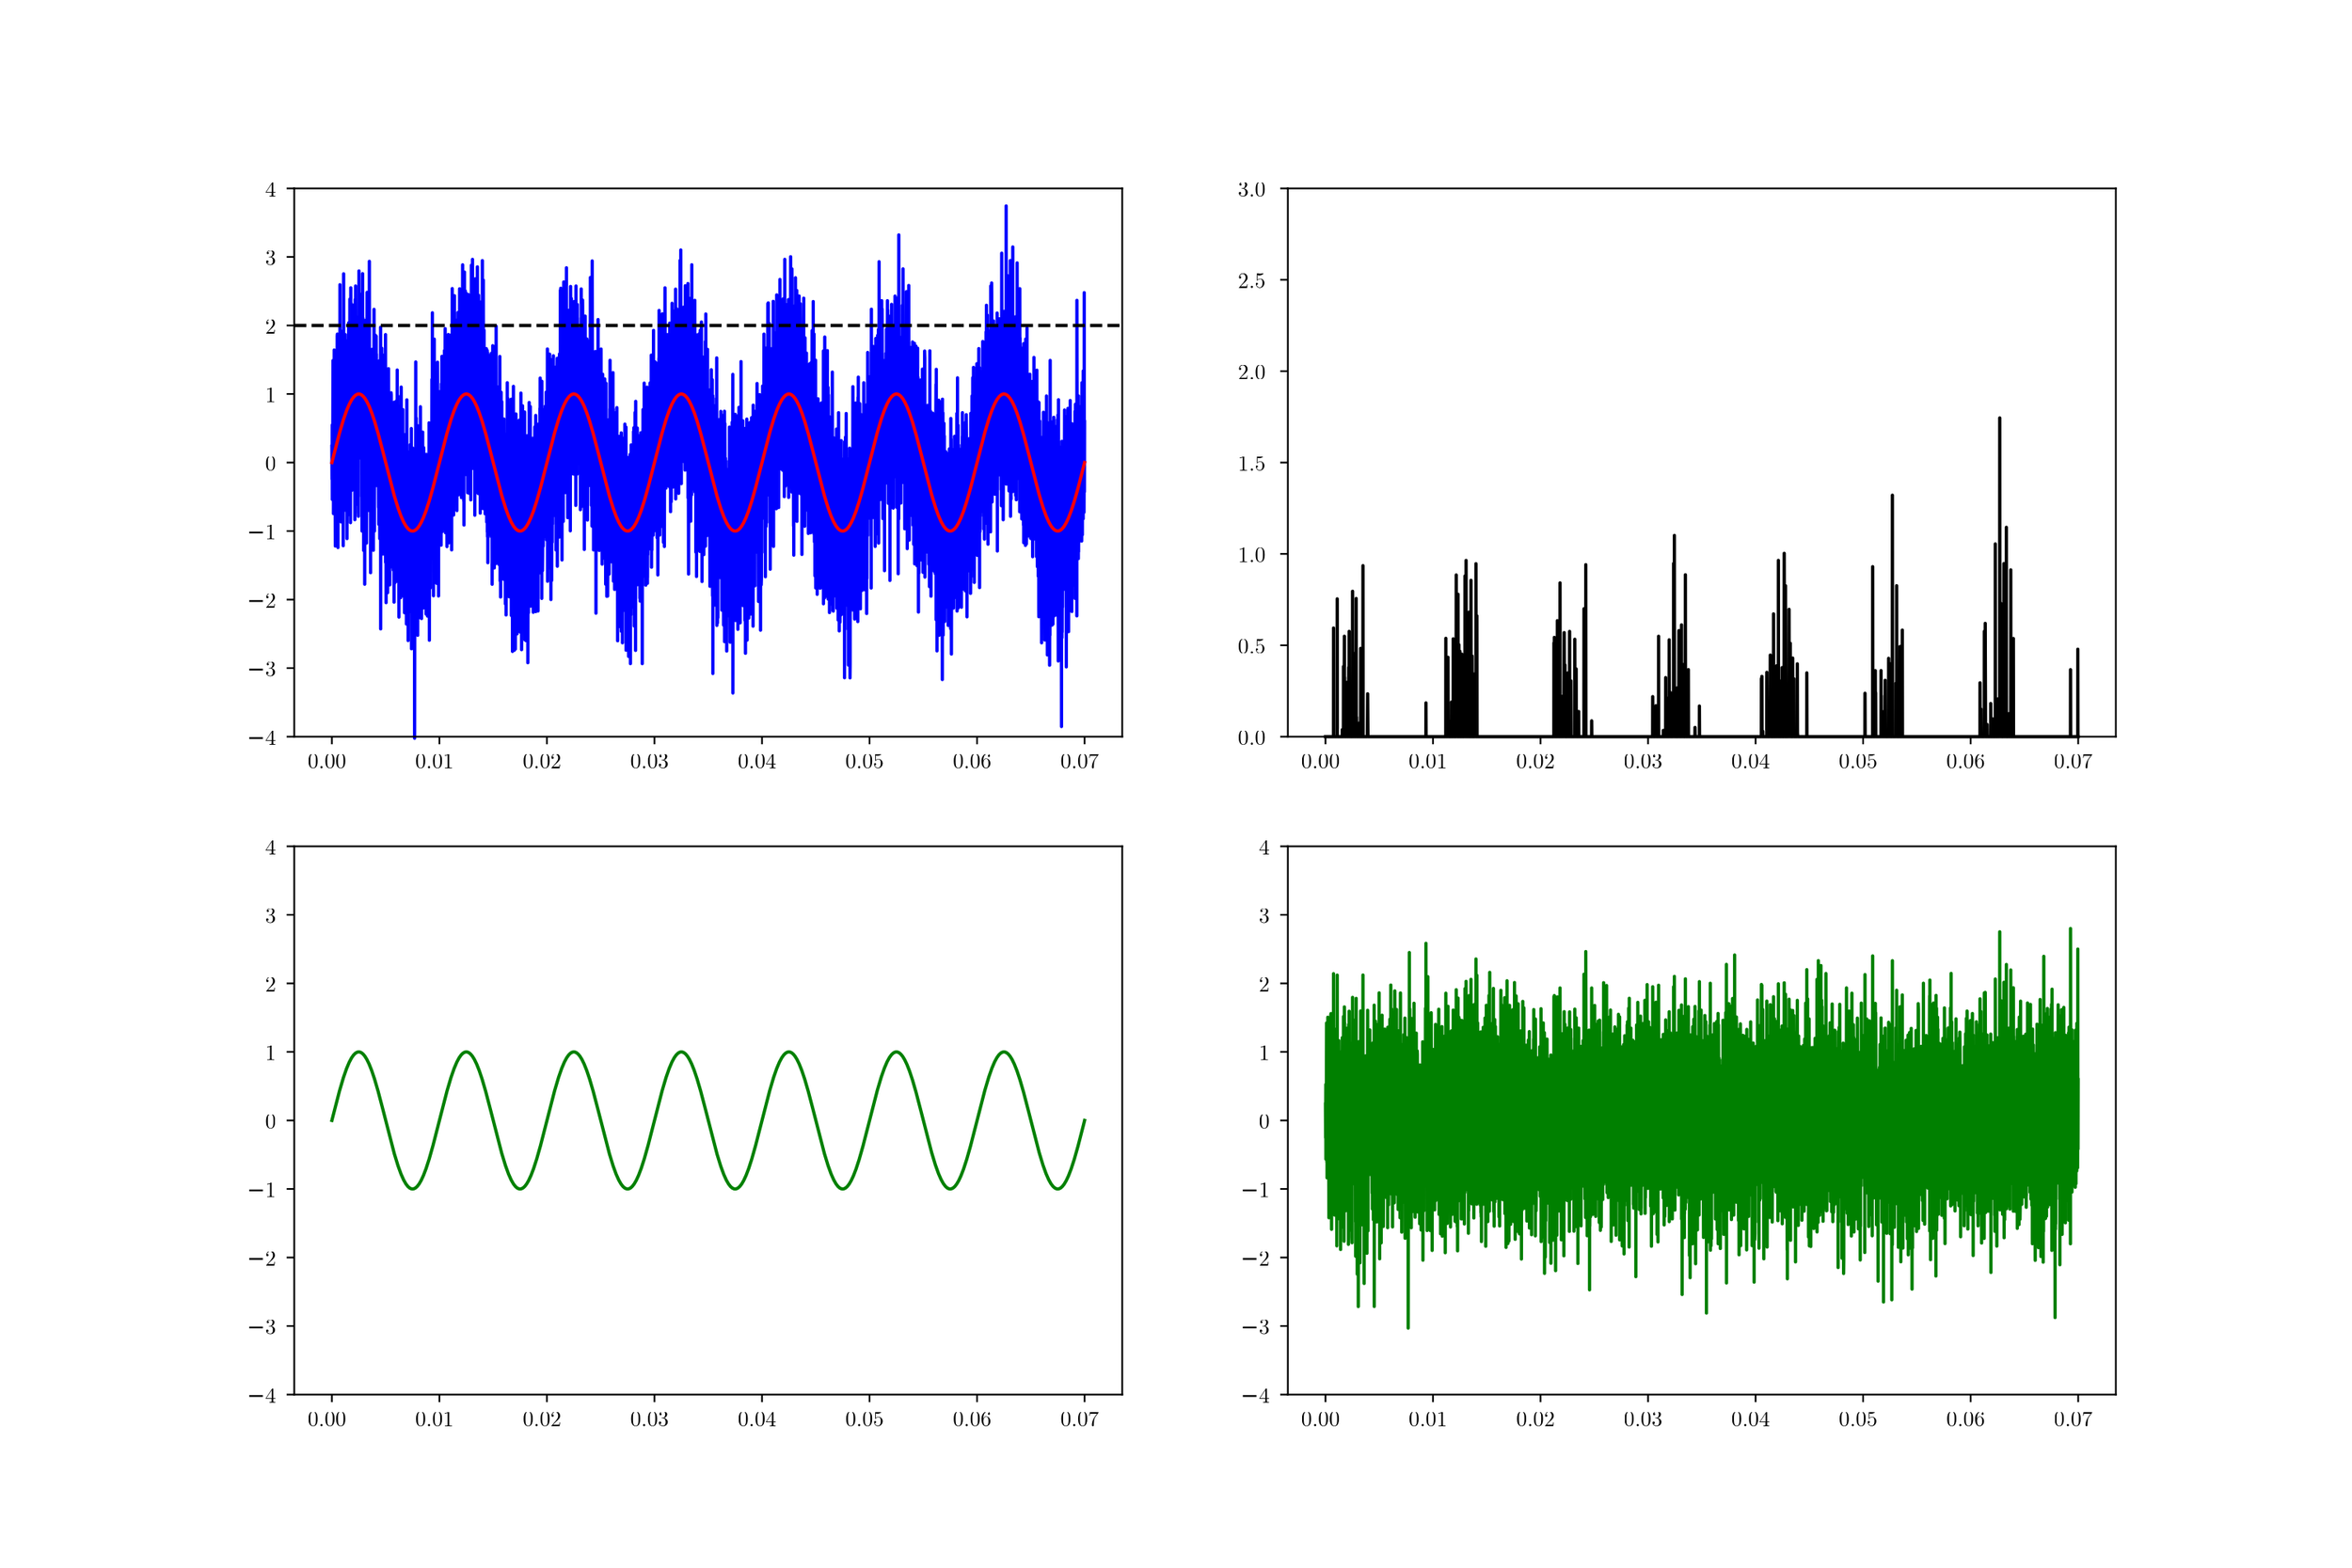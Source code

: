 <?xml version="1.0"?>
<!DOCTYPE ipe SYSTEM "ipe.dtd">
<ipe version="70000" creator="pdftoipe 2021/09/08">
<ipestyle>
<layout paper="1080 720" frame="1080 720" origin="0 0"/>
<symbol name="bullet"><path matrix="0.04 0 0 0.04 0 0" fill="black">
18 0 0 18 0 0 e</path></symbol>
</ipestyle>
<!-- Page: 1 1 -->
<page>
<path fill="1.000000 1.000000 1.000000" fillrule="wind">
0 0 m
1080 0 l
1080 720 l
0 720 l
0 0 l
h
</path>
<path fill="1.000000 1.000000 1.000000" fillrule="wind">
135 381.6 m
515.455 381.6 l
515.455 633.6 l
135 633.6 l
135 381.6 l
h
</path>
<path fill="0.000000 0.000000 0.000000" fillrule="wind">
152.293 381.6 m
152.293 378.1 l
</path>
<path stroke="0.000000 0.000000 0.000000" pen="0.8" join="1">
152.293 381.6 m
152.293 378.1 l
</path>
<text stroke="0.000000 0.000000 0.000000" pos="0 0" transformations="affine" size="10" valign="baseline" matrix="1 0 0 1 141.161 367.006">0.00</text>
<path fill="0.000000 0.000000 0.000000" fillrule="wind">
201.703 381.6 m
201.703 378.1 l
</path>
<path stroke="0.000000 0.000000 0.000000" pen="0.8" join="1">
201.703 381.6 m
201.703 378.1 l
</path>
<text stroke="0.000000 0.000000 0.000000" pos="0 0" transformations="affine" size="10" valign="baseline" matrix="1 0 0 1 190.57 367.006">0.01</text>
<path fill="0.000000 0.000000 0.000000" fillrule="wind">
251.113 381.6 m
251.113 378.1 l
</path>
<path stroke="0.000000 0.000000 0.000000" pen="0.8" join="1">
251.113 381.6 m
251.113 378.1 l
</path>
<text stroke="0.000000 0.000000 0.000000" pos="0 0" transformations="affine" size="10" valign="baseline" matrix="1 0 0 1 239.98 367.006">0.02</text>
<path fill="0.000000 0.000000 0.000000" fillrule="wind">
300.522 381.6 m
300.522 378.1 l
</path>
<path stroke="0.000000 0.000000 0.000000" pen="0.8" join="1">
300.522 381.6 m
300.522 378.1 l
</path>
<text stroke="0.000000 0.000000 0.000000" pos="0 0" transformations="affine" size="10" valign="baseline" matrix="1 0 0 1 289.39 367.006">0.03</text>
<path fill="0.000000 0.000000 0.000000" fillrule="wind">
349.932 381.6 m
349.932 378.1 l
</path>
<path stroke="0.000000 0.000000 0.000000" pen="0.8" join="1">
349.932 381.6 m
349.932 378.1 l
</path>
<text stroke="0.000000 0.000000 0.000000" pos="0 0" transformations="affine" size="10" valign="baseline" matrix="1 0 0 1 338.799 367.006">0.04</text>
<path fill="0.000000 0.000000 0.000000" fillrule="wind">
399.342 381.6 m
399.342 378.1 l
</path>
<path stroke="0.000000 0.000000 0.000000" pen="0.8" join="1">
399.342 381.6 m
399.342 378.1 l
</path>
<text stroke="0.000000 0.000000 0.000000" pos="0 0" transformations="affine" size="10" valign="baseline" matrix="1 0 0 1 388.209 367.006">0.05</text>
<path fill="0.000000 0.000000 0.000000" fillrule="wind">
448.751 381.6 m
448.751 378.1 l
</path>
<path stroke="0.000000 0.000000 0.000000" pen="0.8" join="1">
448.751 381.6 m
448.751 378.1 l
</path>
<text stroke="0.000000 0.000000 0.000000" pos="0 0" transformations="affine" size="10" valign="baseline" matrix="1 0 0 1 437.619 367.006">0.06</text>
<path fill="0.000000 0.000000 0.000000" fillrule="wind">
498.161 381.6 m
498.161 378.1 l
</path>
<path stroke="0.000000 0.000000 0.000000" pen="0.8" join="1">
498.161 381.6 m
498.161 378.1 l
</path>
<text stroke="0.000000 0.000000 0.000000" pos="0 0" transformations="affine" size="10" valign="baseline" matrix="1 0 0 1 487.028 367.006">0.07</text>
<path fill="0.000000 0.000000 0.000000" fillrule="wind">
135 381.6 m
131.5 381.6 l
</path>
<path stroke="0.000000 0.000000 0.000000" pen="0.8" join="1">
135 381.6 m
131.5 381.6 l
</path>
<text stroke="0.000000 0.000000 0.000000" pos="0 0" transformations="affine" size="10" valign="baseline" matrix="1 0 0 1 121.645 377.803">4</text>
<path fill="0.000000 0.000000 0.000000" fillrule="wind">
114.326 381.353 m
120.586 381.353 l
120.586 380.523 l
114.326 380.523 l
114.326 381.353 l
h
</path>
<path fill="0.000000 0.000000 0.000000" fillrule="wind">
135 413.1 m
131.5 413.1 l
</path>
<path stroke="0.000000 0.000000 0.000000" pen="0.8" join="1">
135 413.1 m
131.5 413.1 l
</path>
<text stroke="0.000000 0.000000 0.000000" pos="0 0" transformations="affine" size="10" valign="baseline" matrix="1 0 0 1 121.645 409.303">3</text>
<path fill="0.000000 0.000000 0.000000" fillrule="wind">
114.326 412.853 m
120.586 412.853 l
120.586 412.023 l
114.326 412.023 l
114.326 412.853 l
h
</path>
<path fill="0.000000 0.000000 0.000000" fillrule="wind">
135 444.6 m
131.5 444.6 l
</path>
<path stroke="0.000000 0.000000 0.000000" pen="0.8" join="1">
135 444.6 m
131.5 444.6 l
</path>
<text stroke="0.000000 0.000000 0.000000" pos="0 0" transformations="affine" size="10" valign="baseline" matrix="1 0 0 1 121.645 440.803">2</text>
<path fill="0.000000 0.000000 0.000000" fillrule="wind">
114.326 444.353 m
120.586 444.353 l
120.586 443.523 l
114.326 443.523 l
114.326 444.353 l
h
</path>
<path fill="0.000000 0.000000 0.000000" fillrule="wind">
135 476.1 m
131.5 476.1 l
</path>
<path stroke="0.000000 0.000000 0.000000" pen="0.8" join="1">
135 476.1 m
131.5 476.1 l
</path>
<text stroke="0.000000 0.000000 0.000000" pos="0 0" transformations="affine" size="10" valign="baseline" matrix="1 0 0 1 121.645 472.303">1</text>
<path fill="0.000000 0.000000 0.000000" fillrule="wind">
114.326 475.853 m
120.586 475.853 l
120.586 475.023 l
114.326 475.023 l
114.326 475.853 l
h
</path>
<path fill="0.000000 0.000000 0.000000" fillrule="wind">
135 507.6 m
131.5 507.6 l
</path>
<path stroke="0.000000 0.000000 0.000000" pen="0.8" join="1">
135 507.6 m
131.5 507.6 l
</path>
<text stroke="0.000000 0.000000 0.000000" pos="0 0" transformations="affine" size="10" valign="baseline" matrix="1 0 0 1 121.641 503.803">0</text>
<path fill="0.000000 0.000000 0.000000" fillrule="wind">
135 539.1 m
131.5 539.1 l
</path>
<path stroke="0.000000 0.000000 0.000000" pen="0.8" join="1">
135 539.1 m
131.5 539.1 l
</path>
<text stroke="0.000000 0.000000 0.000000" pos="0 0" transformations="affine" size="10" valign="baseline" matrix="1 0 0 1 121.641 535.303">1</text>
<path fill="0.000000 0.000000 0.000000" fillrule="wind">
135 570.6 m
131.5 570.6 l
</path>
<path stroke="0.000000 0.000000 0.000000" pen="0.8" join="1">
135 570.6 m
131.5 570.6 l
</path>
<text stroke="0.000000 0.000000 0.000000" pos="0 0" transformations="affine" size="10" valign="baseline" matrix="1 0 0 1 121.641 566.803">2</text>
<path fill="0.000000 0.000000 0.000000" fillrule="wind">
135 602.1 m
131.5 602.1 l
</path>
<path stroke="0.000000 0.000000 0.000000" pen="0.8" join="1">
135 602.1 m
131.5 602.1 l
</path>
<text stroke="0.000000 0.000000 0.000000" pos="0 0" transformations="affine" size="10" valign="baseline" matrix="1 0 0 1 121.641 598.303">3</text>
<path fill="0.000000 0.000000 0.000000" fillrule="wind">
135 633.6 m
131.5 633.6 l
</path>
<path stroke="0.000000 0.000000 0.000000" pen="0.8" join="1">
135 633.6 m
131.5 633.6 l
</path>
<text stroke="0.000000 0.000000 0.000000" pos="0 0" transformations="affine" size="10" valign="baseline" matrix="1 0 0 1 121.641 629.803">4</text>
<path stroke="0.000000 0.000000 1.000000" pen="1.5" join="1" cap="2">
152.293 515.117 m
152.363 499.983 l
152.397 505.347 l
152.466 524.851 l
152.501 490.621 l
152.605 496.466 l
152.639 493.706 l
152.812 554.469 l
152.951 491.089 l
153.054 528.46 l
153.02 484.127 l
153.089 513.845 l
153.124 491.609 l
153.158 535.545 l
153.331 497.035 l
153.366 559.318 l
153.435 490.826 l
153.469 543.266 l
153.539 501.837 l
153.608 495.846 l
153.677 552.277 l
153.781 488.084 l
153.815 489.279 l
153.885 469.215 l
153.954 550.881 l
154.092 489.281 l
154.265 521.088 l
154.3 490.259 l
154.334 537.483 l
154.369 501.731 l
154.473 528.463 l
154.576 508.139 l
154.542 535.058 l
154.611 509.28 l
154.68 498.527 l
154.749 565.774 l
154.818 566.639 l
154.888 500.405 l
154.922 536.412 l
154.991 528.86 l
155.095 468.543 l
155.164 529.935 l
155.234 522.191 l
155.303 529.793 l
155.337 502.346 l
155.372 531.029 l
155.407 549.102 l
155.441 518.491 l
155.476 541.382 l
155.614 502.157 l
155.718 507.81 l
155.752 546.584 l
155.856 543.081 l
155.96 502.882 l
155.995 589.326 l
156.064 534.871 l
156.167 482.532 l
156.202 492.356 l
156.34 537.825 l
156.375 553.931 l
156.41 547.041 l
156.548 480.297 l
156.652 559.062 l
156.756 519.546 l
156.79 523.173 l
156.825 521.986 l
156.894 550.328 l
156.928 520.561 l
156.998 500.837 l
157.101 541.155 l
157.136 527.948 l
157.171 523.598 l
157.205 567.996 l
157.274 529.921 l
157.344 500.812 l
157.378 516.764 l
157.413 550.36 l
157.447 525.485 l
157.517 469.368 l
157.655 569.329 l
157.689 594.352 l
157.724 542.162 l
157.759 557.37 l
157.897 493.31 l
157.932 550.867 l
158.035 545.924 l
158.07 545.4 l
158.105 538.397 l
158.139 496.654 l
158.174 560.992 l
158.208 529.912 l
158.243 539.747 l
158.277 527.842 l
158.312 522.114 l
158.416 566.409 l
158.589 499.216 l
158.693 517.498 l
158.796 519.885 l
158.831 485.551 l
158.935 549.757 l
158.969 533.372 l
159.004 507.102 l
159.038 549.129 l
159.108 510.332 l
159.177 545.639 l
159.211 534.798 l
159.246 472.651 l
159.281 550.783 l
159.315 563.555 l
159.35 506.524 l
159.419 517.874 l
159.488 541.603 l
159.523 483.418 l
159.592 538.135 l
159.627 517.585 l
159.661 519.781 l
159.696 547.421 l
159.73 525.557 l
159.799 490.399 l
159.834 524.782 l
160.007 571.804 l
160.076 493.833 l
160.111 531.497 l
160.145 560.9 l
160.18 522.268 l
160.249 560.056 l
160.284 556.476 l
160.353 516.319 l
160.388 547.759 l
160.457 537.394 l
160.491 491.228 l
160.526 537.794 l
160.56 582.688 l
160.595 532.9 l
160.63 519.506 l
160.664 519.947 l
160.768 565.939 l
160.803 556.521 l
160.837 479.956 l
160.872 580.174 l
160.906 532.208 l
160.941 529.952 l
160.976 587.904 l
161.045 555.342 l
161.079 540.773 l
161.114 580.812 l
161.148 537.83 l
161.183 495.678 l
161.218 550.777 l
161.252 502.731 l
161.356 560.214 l
161.391 494.787 l
161.46 557.561 l
161.494 551.374 l
161.529 565.7 l
161.564 539.542 l
161.598 545.746 l
161.667 507.277 l
161.737 524.247 l
161.771 575.559 l
161.84 537.14 l
161.875 520.81 l
161.909 523.121 l
161.944 577.039 l
162.013 555.028 l
162.048 517.871 l
162.117 554.252 l
162.152 547.331 l
162.186 579.956 l
162.221 521.819 l
162.255 563.904 l
162.394 508.917 l
162.532 561.122 l
162.636 524.104 l
162.74 561.544 l
162.809 558.354 l
162.843 481.34 l
162.947 484.812 l
162.982 582.536 l
163.051 536.438 l
163.155 503.324 l
163.189 588.744 l
163.258 532.794 l
163.328 528.008 l
163.397 554.739 l
163.466 518.219 l
163.501 567.884 l
163.57 548.286 l
163.604 552.411 l
163.639 488.429 l
163.674 562.833 l
163.708 574.442 l
163.743 503.185 l
163.812 542.132 l
163.847 540.464 l
163.881 557.428 l
163.916 541.424 l
163.95 531.563 l
163.985 546.567 l
164.019 534.519 l
164.054 539.291 l
164.089 563.353 l
164.158 542.9 l
164.262 517.192 l
164.331 570.463 l
164.365 498.589 l
164.435 521.399 l
164.469 538.732 l
164.504 482.885 l
164.538 564.702 l
164.573 527.858 l
164.608 536.014 l
164.642 511.86 l
164.677 521.928 l
164.746 595.661 l
164.78 563.232 l
164.884 526.304 l
165.023 571.112 l
165.23 533.258 l
165.265 563.118 l
165.334 550.246 l
165.438 512.08 l
165.576 584.93 l
165.714 509.581 l
165.853 560.476 l
166.026 518.626 l
166.06 554.54 l
166.095 492.001 l
166.129 538.943 l
166.164 476.092 l
166.199 535.071 l
166.233 574.602 l
166.302 530.418 l
166.337 567.275 l
166.406 594.412 l
166.441 513.905 l
166.579 573.962 l
166.648 513.817 l
166.718 538.143 l
166.752 563.401 l
166.787 544.979 l
166.89 467.177 l
166.925 568.648 l
166.994 533.751 l
167.029 521.477 l
167.063 522.6 l
167.167 557.586 l
167.133 504.309 l
167.202 555.467 l
167.271 558.234 l
167.306 474.153 l
167.34 549.187 l
167.375 451.679 l
167.444 548.989 l
167.479 517.232 l
167.548 549.172 l
167.617 553.715 l
167.686 508.613 l
167.755 572.926 l
167.79 532.805 l
167.824 532.395 l
167.894 560.218 l
167.928 494.707 l
167.997 529.09 l
168.032 526.58 l
168.136 570.253 l
168.17 470.544 l
168.239 527.238 l
168.274 527.588 l
168.309 554.56 l
168.378 528.988 l
168.412 536.386 l
168.447 585.809 l
168.482 531.736 l
168.551 497.144 l
168.655 562.165 l
168.724 562.622 l
168.793 488.678 l
168.862 523.414 l
168.897 577.249 l
168.966 520.384 l
169.035 557.625 l
169.07 509.701 l
169.139 534.016 l
169.173 536.208 l
169.208 505.517 l
169.243 515.421 l
169.312 564.364 l
169.381 485.538 l
169.416 544.415 l
169.45 541.435 l
169.485 542.684 l
169.519 600.073 l
169.554 552.923 l
169.658 502.855 l
169.692 518.419 l
169.727 520.477 l
169.761 518.81 l
169.796 514.641 l
169.9 556.531 l
170.073 456.968 l
170.142 537.772 l
170.211 535.544 l
170.246 518.633 l
170.28 546.663 l
170.315 552.4 l
170.453 526.501 l
170.488 529.726 l
170.557 516.834 l
170.592 546.31 l
170.626 492.734 l
170.73 503.689 l
170.765 510.12 l
170.799 559.618 l
170.868 507.793 l
171.007 552.262 l
171.076 501.574 l
171.11 551.303 l
171.145 555.674 l
171.353 467.267 l
171.387 519.231 l
171.456 504.273 l
171.491 501.216 l
171.526 483.118 l
171.664 577.983 l
171.837 476.082 l
171.871 495.018 l
171.975 540.782 l
172.01 502.963 l
172.044 560.5 l
172.114 509.44 l
172.183 509.164 l
172.217 548.191 l
172.252 500.819 l
172.287 566.093 l
172.321 513.913 l
172.356 540.928 l
172.39 510.277 l
172.425 523.014 l
172.494 549.109 l
172.529 532.328 l
172.563 515.477 l
172.598 533.767 l
172.632 517.564 l
172.667 565.674 l
172.736 512.954 l
172.771 557.428 l
172.805 498.802 l
172.875 547.681 l
172.944 507.175 l
172.978 523.562 l
173.013 546.592 l
173.048 508.963 l
173.082 544.573 l
173.186 502.479 l
173.324 546.335 l
173.359 496.706 l
173.428 536.997 l
173.566 513.546 l
173.636 518.622 l
173.705 487.07 l
173.809 544.557 l
173.843 479.208 l
173.912 480.832 l
174.016 550.325 l
174.051 501.648 l
174.12 549.596 l
174.154 554.41 l
174.293 472.631 l
174.327 525.477 l
174.431 518.145 l
174.535 536.065 l
174.604 510.799 l
174.639 525.525 l
174.673 569.75 l
174.708 431.143 l
174.777 489.325 l
174.846 527.275 l
174.881 491.432 l
174.95 480.657 l
175.019 523.015 l
175.054 523.579 l
175.088 547.52 l
175.123 474.14 l
175.227 485.427 l
175.261 560.101 l
175.33 515.907 l
175.365 490.95 l
175.434 494.178 l
175.503 557.216 l
175.607 555.776 l
175.642 494.518 l
175.676 557.081 l
175.711 508.228 l
175.78 521.857 l
175.849 465.53 l
175.919 492.322 l
175.988 530.971 l
176.022 498.023 l
176.091 474.024 l
176.161 535.531 l
176.195 513.603 l
176.23 503.507 l
176.264 532.326 l
176.334 501.655 l
176.368 522.689 l
176.403 469.921 l
176.437 527.018 l
176.472 525.198 l
176.507 493.792 l
176.576 525.328 l
176.714 495.166 l
176.749 529.895 l
176.818 516.736 l
176.852 516.614 l
176.887 476.534 l
176.922 524.551 l
176.956 566.399 l
176.991 461.71 l
177.06 496.152 l
177.095 534.718 l
177.129 470.33 l
177.164 512.894 l
177.198 443.201 l
177.233 522.616 l
177.302 456.607 l
177.475 542.846 l
177.579 482.409 l
177.613 500.236 l
177.648 482.191 l
177.752 544.401 l
177.89 447.766 l
177.925 536.185 l
177.994 500.481 l
178.029 499.674 l
178.063 526.843 l
178.098 488.224 l
178.132 510.589 l
178.201 458.544 l
178.236 472.231 l
178.305 550.741 l
178.34 530.427 l
178.478 493.43 l
178.617 479.089 l
178.72 498.485 l
178.893 451.371 l
179.066 519.582 l
179.135 494.973 l
179.17 515.266 l
179.205 525.197 l
179.239 508.421 l
179.274 502.604 l
179.308 464.336 l
179.378 509.206 l
179.447 492.557 l
179.481 494.141 l
179.516 539.67 l
179.585 538.691 l
179.689 480.224 l
179.723 495.69 l
179.758 522.422 l
179.793 478.641 l
179.827 479.995 l
179.862 528.017 l
179.931 502.598 l
179.966 484.302 l
180 515.376 l
180.035 504.136 l
180.069 498.612 l
180.104 519.761 l
180.139 466.063 l
180.242 469.622 l
180.277 459.444 l
180.311 529.841 l
180.381 467.373 l
180.415 472.464 l
180.45 460.448 l
180.554 458.18 l
180.588 529.352 l
180.761 461.028 l
180.83 493.619 l
180.865 443.441 l
180.9 525.785 l
180.934 535.325 l
180.969 528.072 l
181.038 464.748 l
181.107 487.097 l
181.142 514.958 l
181.176 501.841 l
181.211 480.526 l
181.245 496.057 l
181.28 511.71 l
181.315 452.381 l
181.384 463.731 l
181.522 520.186 l
181.66 471.056 l
181.695 486.174 l
181.73 517.046 l
181.799 486.545 l
181.868 535.829 l
181.903 460.232 l
181.972 493.643 l
182.006 491.202 l
182.041 508.237 l
182.076 486.688 l
182.11 507.373 l
182.145 463.202 l
182.214 468.503 l
182.318 550.104 l
182.352 508.773 l
182.456 455.52 l
182.491 464.644 l
182.629 538.147 l
182.698 452.829 l
182.767 487.762 l
182.837 480.514 l
182.975 532.713 l
182.94 479.234 l
183.044 513.547 l
183.113 436.562 l
183.148 476.469 l
183.217 484.222 l
183.252 514.403 l
183.321 484.151 l
183.355 470.78 l
183.39 495.007 l
183.425 519.698 l
183.459 467.754 l
183.494 455.532 l
183.598 509.729 l
183.632 473.832 l
183.667 533.632 l
183.701 494.286 l
183.736 504.011 l
183.771 487.432 l
183.805 481.72 l
183.84 495.976 l
183.909 445.491 l
183.943 512.932 l
184.013 512.132 l
184.082 455.653 l
184.116 460.998 l
184.151 542.275 l
184.22 504.752 l
184.255 475.072 l
184.324 479.174 l
184.359 519.794 l
184.393 496.469 l
184.428 470.336 l
184.462 489.198 l
184.497 527.002 l
184.531 474.191 l
184.566 483.511 l
184.601 452.949 l
184.635 464.902 l
184.704 453.547 l
184.739 520.161 l
184.774 461.504 l
184.843 479.178 l
184.947 531.916 l
185.016 468.341 l
185.05 499.777 l
185.223 462.035 l
185.258 497.116 l
185.292 446.155 l
185.327 482.446 l
185.362 449.427 l
185.396 496.039 l
185.431 456.444 l
185.465 458.547 l
185.5 449.893 l
185.535 512.606 l
185.604 490.932 l
185.638 483.412 l
185.673 438.558 l
185.708 492.396 l
185.742 451.386 l
185.777 462.575 l
185.811 520.435 l
185.846 449.122 l
185.881 495.668 l
185.984 461.532 l
186.019 495.881 l
186.088 471.75 l
186.157 469.867 l
186.192 486.838 l
186.226 497.421 l
186.261 484.297 l
186.296 487.111 l
186.434 447.912 l
186.503 518.422 l
186.538 433.377 l
186.607 477.893 l
186.641 484.063 l
186.676 455.964 l
186.711 483.341 l
186.745 536.409 l
186.814 485.741 l
186.849 472.756 l
186.884 482.516 l
186.918 489.198 l
186.987 512.662 l
187.057 461.384 l
187.091 476.53 l
187.126 457.211 l
187.16 441.124 l
187.195 476.702 l
187.299 471.839 l
187.333 425.782 l
187.368 471.937 l
187.402 463.628 l
187.506 506.449 l
187.541 439.66 l
187.645 451.887 l
187.783 479.179 l
187.852 439.055 l
187.956 505.245 l
187.991 500.6 l
188.129 448.936 l
188.163 506.64 l
188.198 447.923 l
188.233 498.14 l
188.267 464.485 l
188.302 497.817 l
188.336 515.816 l
188.371 501.782 l
188.406 456.33 l
188.509 457.569 l
188.544 498.813 l
188.613 496.954 l
188.682 440.619 l
188.751 477.092 l
188.786 523.222 l
188.821 486.899 l
188.89 421.993 l
188.924 470.333 l
188.994 483.699 l
189.028 472.84 l
189.063 441.314 l
189.097 513.806 l
189.167 487.46 l
189.201 455.977 l
189.236 459.412 l
189.27 511.696 l
189.305 456.526 l
189.34 480.239 l
189.443 514.197 l
189.512 470.074 l
189.547 474.305 l
189.582 510.237 l
189.616 473.227 l
189.651 478.461 l
189.685 492.071 l
189.789 434.222 l
189.824 498.868 l
189.893 447.266 l
189.962 471.897 l
189.997 448.152 l
190.066 431.634 l
190.101 487.631 l
190.17 482.436 l
190.239 505.922 l
190.308 380.88 l
190.446 488.33 l
190.481 494.328 l
190.585 453.715 l
190.723 505.639 l
190.758 466.255 l
190.792 482.444 l
190.827 553.821 l
190.862 469.1 l
190.896 524.283 l
190.931 473.61 l
191 484.157 l
191.034 528.027 l
191.069 458.382 l
191.138 507.848 l
191.173 443.527 l
191.242 448.83 l
191.311 512.09 l
191.346 481.383 l
191.415 461.167 l
191.45 481.988 l
191.484 505.035 l
191.519 488.86 l
191.553 450.865 l
191.588 513.539 l
191.622 457.106 l
191.657 509.163 l
191.692 486.015 l
191.726 428.206 l
191.761 488.412 l
191.795 524.499 l
191.83 470.519 l
191.865 484.458 l
191.899 460.359 l
191.934 523.1 l
191.968 460.258 l
192.003 488.087 l
192.072 463.695 l
192.107 494.182 l
192.176 468.422 l
192.211 436.201 l
192.245 508.47 l
192.314 502.594 l
192.418 440.97 l
192.453 503.005 l
192.522 484.701 l
192.626 466.037 l
192.591 500.128 l
192.66 467.106 l
192.695 453.388 l
192.729 478.914 l
192.764 476.113 l
192.799 477.082 l
192.833 493.691 l
192.868 472.729 l
192.902 477.985 l
192.937 464.876 l
192.972 533.234 l
193.006 459.203 l
193.041 500.622 l
193.075 503.886 l
193.144 457.128 l
193.179 490.341 l
193.214 485.944 l
193.283 449.561 l
193.317 449.921 l
193.421 511.839 l
193.456 503.969 l
193.49 435.895 l
193.56 462.462 l
193.698 511.512 l
193.732 454.531 l
193.802 493.01 l
193.905 467.554 l
193.975 447.761 l
194.009 521.599 l
194.044 461.503 l
194.113 475.966 l
194.182 491.735 l
194.217 462.003 l
194.251 505.487 l
194.286 508.304 l
194.39 440.766 l
194.424 449.864 l
194.459 514.461 l
194.528 512.993 l
194.632 460.519 l
194.666 507.062 l
194.701 441.042 l
194.736 501.757 l
194.77 476.471 l
194.805 501.954 l
194.839 494.332 l
194.874 500.496 l
195.047 446.023 l
195.185 508.137 l
195.22 498.841 l
195.254 452.497 l
195.324 501.712 l
195.393 504.299 l
195.462 458.347 l
195.497 501.657 l
195.531 473.6 l
195.566 437.971 l
195.6 488.431 l
195.635 484.744 l
195.67 466.96 l
195.704 511.334 l
195.773 463.603 l
195.877 508.712 l
195.912 492.98 l
195.981 457.57 l
196.015 493.516 l
196.05 495.835 l
196.223 437.019 l
196.292 497.246 l
196.327 486.189 l
196.431 475.301 l
196.465 492.399 l
196.5 487.2 l
196.534 444.745 l
196.569 474.011 l
196.638 511.138 l
196.673 489.092 l
196.707 486.215 l
196.776 486.819 l
196.811 508.219 l
196.88 499.012 l
196.915 498.153 l
196.949 525.832 l
196.984 493.837 l
197.019 487.087 l
197.088 425.926 l
197.122 472.795 l
197.192 499.172 l
197.261 459.684 l
197.295 476.942 l
197.364 510.885 l
197.434 509.276 l
197.468 449.905 l
197.503 525.164 l
197.537 512.946 l
197.676 489.187 l
197.71 519.549 l
197.745 487.537 l
197.78 495.365 l
197.814 489.147 l
197.883 496.612 l
197.918 518.574 l
197.953 491.342 l
197.987 483.987 l
198.022 484.413 l
198.056 504.103 l
198.091 463.425 l
198.125 503.017 l
198.16 478.15 l
198.195 498.367 l
198.264 545.794 l
198.368 480.262 l
198.437 470.755 l
198.471 576.416 l
198.506 490.996 l
198.61 508.708 l
198.644 475.926 l
198.679 506.064 l
198.713 532.904 l
198.748 478.357 l
198.921 541.867 l
198.99 446.355 l
199.025 499.554 l
199.059 517.777 l
199.094 501.991 l
199.163 523.301 l
199.232 475.786 l
199.336 564.322 l
199.371 529.339 l
199.509 467.812 l
199.544 466.757 l
199.578 538.715 l
199.613 462.77 l
199.647 482.585 l
199.682 484.522 l
199.717 469.435 l
199.786 542.063 l
199.82 485.741 l
199.959 523.343 l
199.993 516.229 l
200.028 514.692 l
200.166 476.346 l
200.201 530.764 l
200.235 482.851 l
200.27 459.15 l
200.339 482.389 l
200.374 527.623 l
200.443 502.481 l
200.478 452.075 l
200.512 493.708 l
200.547 527.816 l
200.581 496.418 l
200.616 485.957 l
200.651 539.277 l
200.72 477.289 l
200.858 553.724 l
200.927 528.619 l
200.962 468.331 l
201.031 481.482 l
201.135 531.947 l
201.169 488.374 l
201.204 464.806 l
201.239 522.522 l
201.273 502.976 l
201.308 446.273 l
201.342 504.846 l
201.412 497.39 l
201.446 522.699 l
201.515 485.739 l
201.55 535.203 l
201.619 516.16 l
201.654 474.818 l
201.688 540.188 l
201.723 479.303 l
201.757 486.701 l
201.792 483.853 l
201.827 472.491 l
201.861 511.104 l
201.93 481.279 l
202 532.062 l
202.034 506.62 l
202.103 479.749 l
202.173 471.005 l
202.242 522.33 l
202.276 527.945 l
202.345 496.156 l
202.38 501.35 l
202.449 519.016 l
202.484 469.611 l
202.518 528.396 l
202.553 509.465 l
202.588 506.732 l
202.622 483.643 l
202.657 543.782 l
202.726 492.828 l
202.864 556.392 l
202.795 491.125 l
202.899 538.496 l
202.968 475.826 l
203.037 508.331 l
203.072 505.769 l
203.106 476.925 l
203.141 511.69 l
203.176 509.268 l
203.314 524.459 l
203.349 517.717 l
203.383 542.535 l
203.418 497.912 l
203.452 506.656 l
203.487 503.49 l
203.522 552.317 l
203.556 500.402 l
203.625 543.461 l
203.66 487.489 l
203.729 549.112 l
203.833 508.829 l
203.867 546.981 l
203.937 539.449 l
203.971 515.726 l
204.006 544.578 l
204.04 559.094 l
204.11 496.277 l
204.179 512.762 l
204.213 488.349 l
204.248 513.038 l
204.352 569.13 l
204.49 475.338 l
204.628 511.383 l
204.663 511.291 l
204.698 526.961 l
204.732 506.115 l
204.767 489.569 l
204.801 525.909 l
204.871 501.928 l
204.94 513.495 l
205.078 488.118 l
205.113 491.243 l
205.182 468.975 l
205.286 550.53 l
205.32 549.728 l
205.459 492.123 l
205.493 545.898 l
205.528 488.974 l
205.562 475.308 l
205.597 486.317 l
205.77 543.024 l
205.804 566.428 l
205.839 521.481 l
205.874 501.128 l
205.908 524.745 l
205.943 537.941 l
205.977 470.684 l
206.047 550.274 l
206.15 511.771 l
206.185 527.944 l
206.22 559.022 l
206.254 520.241 l
206.289 557.166 l
206.462 491.454 l
206.531 552.473 l
206.6 543.492 l
206.635 521.683 l
206.669 556.103 l
206.704 543.161 l
206.738 548.681 l
206.773 520.555 l
206.842 553.744 l
206.981 481.838 l
207.084 566.292 l
207.119 556.674 l
207.223 519.495 l
207.257 563.884 l
207.292 542.076 l
207.326 467.444 l
207.396 538.981 l
207.43 484.163 l
207.499 545.144 l
207.534 541.777 l
207.569 544.988 l
207.603 587.547 l
207.638 532.729 l
207.672 566.069 l
207.845 498.98 l
207.88 511.711 l
207.949 501.833 l
207.984 562.758 l
208.122 518.379 l
208.191 518.8 l
208.226 483.477 l
208.364 535.386 l
208.399 513.212 l
208.433 531.303 l
208.468 579.589 l
208.503 501.08 l
208.537 528.52 l
208.572 504.492 l
208.606 584.275 l
208.675 491.352 l
208.779 573.364 l
208.814 535.988 l
208.848 522.839 l
208.883 540.347 l
208.918 526.56 l
208.952 549.258 l
209.021 539.971 l
209.056 512.203 l
209.091 552.244 l
209.125 537.095 l
209.16 548.774 l
209.194 530.555 l
209.229 507.424 l
209.298 523.469 l
209.333 540.577 l
209.367 540.271 l
209.402 494.978 l
209.471 521.677 l
209.506 511.614 l
209.575 560.48 l
209.644 554.794 l
209.748 485.515 l
209.782 555.386 l
209.852 502.884 l
210.059 557.213 l
210.128 525.345 l
210.163 530.928 l
210.197 576.564 l
210.232 503.024 l
210.267 547.276 l
210.336 555.205 l
210.509 492.769 l
210.578 569.058 l
210.647 568.886 l
210.751 528.721 l
210.82 535.093 l
210.855 552.588 l
210.889 501.83 l
210.958 537.164 l
210.993 587.461 l
211.062 578.86 l
211.097 520.717 l
211.166 550.221 l
211.235 536.446 l
211.304 584.175 l
211.339 527.717 l
211.443 530.811 l
211.477 566.387 l
211.512 529.99 l
211.546 546.181 l
211.616 561.243 l
211.719 516.628 l
211.754 577.592 l
211.789 559.295 l
211.823 491.479 l
211.892 565.762 l
211.927 525.105 l
211.996 557.791 l
212.1 518.066 l
212.204 563.482 l
212.273 491.629 l
212.307 544.218 l
212.377 598.467 l
212.411 504.635 l
212.48 544.455 l
212.515 580.226 l
212.55 561.078 l
212.584 529.419 l
212.619 544.334 l
212.653 573.715 l
212.723 547.546 l
212.757 550.039 l
212.792 574.381 l
212.826 542.611 l
212.861 490.051 l
212.93 534.777 l
212.965 533.977 l
212.999 478.877 l
213.034 505.415 l
213.103 554.854 l
213.138 533.129 l
213.172 533.858 l
213.207 595.146 l
213.241 538.307 l
213.276 501.784 l
213.345 541.293 l
213.38 546.215 l
213.414 534.655 l
213.449 553.628 l
213.484 556.504 l
213.553 535.19 l
213.587 543.807 l
213.622 586.443 l
213.656 546.194 l
213.691 513.143 l
213.726 547.415 l
213.76 541.971 l
213.795 562.865 l
213.864 562.64 l
214.002 507.369 l
214.072 585.323 l
214.106 506.373 l
214.141 514.394 l
214.245 569.616 l
214.383 509.795 l
214.417 556.119 l
214.487 539.27 l
214.556 512.217 l
214.59 530.851 l
214.694 561.546 l
214.729 493.693 l
214.798 564.837 l
214.867 520.998 l
214.936 536.083 l
214.971 584.814 l
215.04 558.747 l
215.178 505.223 l
215.248 493.517 l
215.317 583.293 l
215.421 545.183 l
215.455 569.118 l
215.524 556.592 l
215.594 502.816 l
215.628 568.277 l
215.697 503.91 l
215.732 496.77 l
215.801 576.88 l
215.836 528.728 l
215.87 519.146 l
215.905 555.315 l
215.939 514.001 l
216.009 501.956 l
216.078 535.561 l
216.112 490.434 l
216.147 527.38 l
216.216 573.708 l
216.251 525.085 l
216.32 571.664 l
216.355 504.626 l
216.389 598.296 l
216.424 549.616 l
216.527 514.62 l
216.666 578.873 l
216.735 547.248 l
216.804 553.253 l
216.839 552.897 l
216.873 522.745 l
216.908 600.971 l
216.977 578.685 l
217.15 504.928 l
217.254 574.532 l
217.323 560.195 l
217.358 530.54 l
217.427 563 l
217.565 526.183 l
217.6 559.69 l
217.669 528.138 l
217.704 505.922 l
217.738 540.431 l
217.773 518.409 l
217.911 579.66 l
217.946 567.089 l
217.98 483.394 l
218.049 553.906 l
218.084 545.343 l
218.119 493.552 l
218.153 547.865 l
218.188 538.899 l
218.257 592.058 l
218.292 567.358 l
218.361 517.002 l
218.43 524.497 l
218.465 536.327 l
218.499 499.607 l
218.534 526.297 l
218.707 565.108 l
218.81 510.593 l
218.949 554.588 l
219.053 502.552 l
219.087 520.871 l
219.156 597.543 l
219.225 544.311 l
219.26 528.215 l
219.295 565.501 l
219.329 495.475 l
219.468 533.722 l
219.502 520.462 l
219.537 521.391 l
219.571 493.32 l
219.606 525.364 l
219.675 584.49 l
219.71 528.843 l
219.744 531.835 l
219.814 504.579 l
219.848 512.477 l
219.917 500.533 l
220.021 563.27 l
220.09 515.051 l
220.159 518.002 l
220.194 557.451 l
220.263 529.901 l
220.402 510.194 l
220.436 536.094 l
220.471 484.337 l
220.505 514.943 l
220.54 525.297 l
220.575 496.641 l
220.644 501.208 l
220.678 559.144 l
220.747 523.007 l
220.851 581.425 l
220.886 555.813 l
220.99 503.816 l
221.024 578.026 l
221.093 559.459 l
221.163 513.634 l
221.197 551.72 l
221.232 546.602 l
221.266 488.569 l
221.301 493.139 l
221.439 600.408 l
221.543 491.912 l
221.578 514.586 l
221.612 516.569 l
221.647 569.66 l
221.716 529.669 l
221.82 486.434 l
221.889 591.422 l
221.958 537.331 l
222.027 487.518 l
222.096 513.046 l
222.235 568.347 l
222.304 509.695 l
222.339 530.517 l
222.373 533.468 l
222.408 551.999 l
222.546 496.777 l
222.65 543.19 l
222.685 537.263 l
222.719 484.031 l
222.788 510.685 l
222.823 530.761 l
222.927 527.977 l
222.961 509.936 l
223.03 523.762 l
223.065 518.197 l
223.203 548.055 l
223.307 484.17 l
223.273 559.944 l
223.342 485.696 l
223.376 546.69 l
223.446 480.25 l
223.653 559.112 l
223.722 475.8 l
223.757 510.743 l
223.826 473.58 l
223.895 557.999 l
223.964 461.558 l
223.999 462.142 l
224.034 553.168 l
224.137 537.552 l
224.172 533.363 l
224.206 490.694 l
224.241 552.657 l
224.31 498.508 l
224.414 547.213 l
224.449 496.845 l
224.518 521.772 l
224.552 535.492 l
224.587 530.46 l
224.656 489.053 l
224.795 556.828 l
224.864 490.214 l
224.898 500.191 l
224.933 520.893 l
224.967 519.551 l
225.071 474.44 l
225.14 527.687 l
225.175 514.013 l
225.21 508.473 l
225.244 479.033 l
225.279 517.515 l
225.313 505.894 l
225.348 510.905 l
225.383 508.069 l
225.521 493.165 l
225.556 503.76 l
225.59 473.505 l
225.625 557.827 l
225.694 538.199 l
225.901 481.7 l
225.936 451.657 l
225.971 512.876 l
226.005 520.773 l
226.04 494.169 l
226.109 521.054 l
226.178 470.29 l
226.213 561.302 l
226.282 519.174 l
226.316 517.018 l
226.386 475.382 l
226.42 500.953 l
226.455 536.393 l
226.524 520.883 l
226.559 518.257 l
226.628 477.957 l
226.662 486.479 l
226.697 543.472 l
226.766 488.603 l
226.835 496.426 l
226.905 459.131 l
226.939 539.958 l
227.008 515.616 l
227.043 464.005 l
227.112 495.622 l
227.181 476.49 l
227.25 532.76 l
227.285 487.714 l
227.32 478.8 l
227.354 496.072 l
227.423 560.976 l
227.458 544.492 l
227.596 461.132 l
227.666 515.813 l
227.7 497.476 l
227.735 468.328 l
227.769 570.231 l
227.838 513.862 l
227.873 518.857 l
227.908 509.704 l
227.942 515.206 l
227.977 483.667 l
228.046 500.846 l
228.081 513.57 l
228.15 538.314 l
228.184 468.877 l
228.219 509.835 l
228.288 508.491 l
228.323 483.216 l
228.392 498.234 l
228.461 492.738 l
228.53 541.27 l
228.634 504.168 l
228.669 479.329 l
228.703 482.88 l
228.738 541.964 l
228.772 482.06 l
228.807 488.519 l
228.842 491.217 l
228.876 542.395 l
228.911 501.047 l
228.98 517.43 l
229.015 460.756 l
229.084 539.058 l
229.153 494.103 l
229.187 467.332 l
229.222 467.897 l
229.257 536.334 l
229.291 466.982 l
229.326 505.929 l
229.395 469.145 l
229.43 480.865 l
229.464 556.331 l
229.533 465.052 l
229.637 510.639 l
229.603 453.219 l
229.672 503.008 l
229.706 494.346 l
229.741 510.842 l
229.81 445.793 l
229.845 494.191 l
229.879 477.236 l
229.914 500.349 l
229.983 517.351 l
230.018 467.484 l
230.052 539.901 l
230.087 501.29 l
230.156 516.244 l
230.191 455.607 l
230.26 520.931 l
230.294 493.633 l
230.329 506.92 l
230.364 535.587 l
230.398 502.694 l
230.433 459.785 l
230.467 505.348 l
230.502 463.6 l
230.571 462.575 l
230.64 493.509 l
230.675 455.485 l
230.709 523.063 l
230.744 464.879 l
230.779 491.727 l
230.848 474.02 l
230.882 461.393 l
230.917 525.312 l
231.021 515.122 l
231.055 518.358 l
231.159 453.94 l
231.194 507.047 l
231.263 489.415 l
231.297 493.304 l
231.332 527.628 l
231.367 499.862 l
231.436 462.791 l
231.47 478.821 l
231.574 509.056 l
231.54 475.204 l
231.609 506.945 l
231.643 508.57 l
231.678 508.312 l
231.747 464.235 l
231.816 475.456 l
231.851 503.959 l
231.886 500.941 l
232.024 442.643 l
232.128 502.49 l
232.162 480.087 l
232.197 455.078 l
232.231 484.985 l
232.266 465.742 l
232.301 497.428 l
232.335 437.54 l
232.404 493.995 l
232.439 472.056 l
232.474 520.671 l
232.508 503.633 l
232.543 459.902 l
232.577 513.391 l
232.612 508.823 l
232.647 514.839 l
232.681 462.035 l
232.75 482.428 l
232.819 488.381 l
232.889 544.284 l
232.923 479.096 l
232.992 516.596 l
233.062 521.475 l
233.096 462.129 l
233.131 537.044 l
233.2 498.924 l
233.235 494.59 l
233.304 462.018 l
233.338 479.426 l
233.373 494.524 l
233.407 476.376 l
233.442 483.196 l
233.511 480.889 l
233.58 505.112 l
233.615 522.57 l
233.65 502.479 l
233.753 445.875 l
233.788 491.986 l
233.857 469.472 l
233.892 462.409 l
233.926 464.469 l
234.03 500.921 l
234.065 473.468 l
234.134 501.004 l
234.168 477.334 l
234.203 458.267 l
234.238 490.249 l
234.272 524.267 l
234.307 482.604 l
234.341 483.236 l
234.411 490.97 l
234.445 451.328 l
234.584 522.334 l
234.653 536.706 l
234.722 461.091 l
234.757 437.293 l
234.791 494.813 l
234.895 483.269 l
234.964 508.56 l
235.033 500.348 l
235.068 502.369 l
235.206 474.151 l
235.275 420.786 l
235.31 451.072 l
235.345 506.716 l
235.414 505.453 l
235.517 431.17 l
235.483 510.373 l
235.587 474.474 l
235.725 542.612 l
235.76 447.51 l
235.863 447.741 l
235.898 490.636 l
235.933 443.389 l
235.967 447.949 l
236.036 516.745 l
236.071 481.472 l
236.106 421.293 l
236.175 476.103 l
236.278 525.727 l
236.313 454.106 l
236.382 474.735 l
236.417 482.725 l
236.451 439.19 l
236.486 507.972 l
236.59 421.856 l
236.694 503.417 l
236.728 494.735 l
236.763 525.555 l
236.797 495.07 l
236.867 529.919 l
236.936 454.552 l
236.97 456.262 l
237.039 449.744 l
237.109 505.961 l
237.143 484.391 l
237.178 467.494 l
237.212 485.518 l
237.247 481.409 l
237.282 478.807 l
237.316 490.942 l
237.351 464.684 l
237.385 428.829 l
237.455 463.521 l
237.489 446.438 l
237.524 475.348 l
237.558 487.201 l
237.627 455.631 l
237.766 509.723 l
237.8 473.23 l
237.87 513.484 l
237.904 473.573 l
237.939 500.379 l
237.973 476.115 l
238.008 429.875 l
238.077 465.607 l
238.112 441.403 l
238.146 451.327 l
238.25 506.37 l
238.285 504.208 l
238.354 527.03 l
238.423 438.107 l
238.492 512.372 l
238.527 474.333 l
238.561 452.564 l
238.596 522.52 l
238.665 465.45 l
238.7 465.73 l
238.734 466.927 l
238.769 505.258 l
238.804 474.858 l
238.838 431.463 l
238.873 449.452 l
239.011 494.049 l
239.115 429.439 l
239.149 539.518 l
239.219 458.098 l
239.253 459.054 l
239.288 496.548 l
239.357 490.279 l
239.426 491.016 l
239.461 421.584 l
239.634 520.511 l
239.703 462.73 l
239.772 475.863 l
239.807 496.698 l
239.841 450.354 l
239.876 514.196 l
239.91 533.669 l
239.945 522.896 l
239.98 478.688 l
240.049 497.94 l
240.083 500.348 l
240.153 448.571 l
240.187 460.765 l
240.291 492.215 l
240.326 444.391 l
240.395 472.941 l
240.464 496.588 l
240.498 517.252 l
240.533 482.67 l
240.637 451.722 l
240.671 470.497 l
240.741 469.878 l
240.81 441.475 l
240.844 530.812 l
240.914 482.708 l
240.983 426.097 l
241.017 449.692 l
241.087 447.626 l
241.121 503.844 l
241.259 462.766 l
241.294 461.258 l
241.363 501.811 l
241.398 457.102 l
241.432 425.76 l
241.467 481.127 l
241.502 483.063 l
241.536 465.162 l
241.571 486.982 l
241.605 488.517 l
241.64 483.206 l
241.675 449.321 l
241.709 485.581 l
241.744 506.64 l
241.778 452.162 l
241.848 464.072 l
241.882 465.616 l
241.917 441.893 l
241.951 492.303 l
242.02 519.907 l
242.09 436.176 l
242.124 483.025 l
242.159 485.232 l
242.228 471.091 l
242.263 508.691 l
242.332 415.586 l
242.401 459.058 l
242.436 466.508 l
242.47 454.615 l
242.505 465.749 l
242.608 438.548 l
242.747 502.585 l
242.781 498.789 l
242.816 472.301 l
242.851 511.395 l
242.92 472.961 l
242.954 535.187 l
243.024 504.966 l
243.058 456.532 l
243.127 486.374 l
243.162 522.135 l
243.197 493.329 l
243.231 471.795 l
243.335 473.475 l
243.369 477.437 l
243.404 450.356 l
243.439 483.78 l
243.473 533.309 l
243.508 480.609 l
243.542 449.536 l
243.577 489.684 l
243.612 492.1 l
243.646 441.616 l
243.715 494.182 l
243.75 506.302 l
243.785 495.309 l
243.819 490.095 l
243.854 503.638 l
243.888 482.419 l
243.923 491.764 l
243.992 471.582 l
244.027 502.228 l
244.061 449.89 l
244.13 498.886 l
244.165 466.049 l
244.234 471.333 l
244.303 503.53 l
244.338 479.056 l
244.407 456.628 l
244.511 518.733 l
244.546 470.725 l
244.615 514.223 l
244.788 452.934 l
244.822 438.779 l
244.926 515.897 l
244.961 506.391 l
245.134 441.627 l
245.203 502.973 l
245.272 492.447 l
245.307 446.342 l
245.376 501.933 l
245.41 514.603 l
245.479 443.19 l
245.514 523.933 l
245.652 470.289 l
245.687 471.041 l
245.722 466.895 l
245.756 513.275 l
245.825 474.473 l
245.964 529.246 l
245.998 439.084 l
246.068 448.743 l
246.171 505.794 l
246.31 448.115 l
246.275 506.659 l
246.344 460.216 l
246.448 508.512 l
246.517 454.012 l
246.586 463.747 l
246.621 458.083 l
246.656 460.768 l
246.725 441.941 l
246.829 503.909 l
246.898 476.808 l
246.932 513.884 l
246.967 471.93 l
247.001 439.346 l
247.036 488.755 l
247.071 488.204 l
247.14 510.137 l
247.174 504.636 l
247.209 473.652 l
247.244 509.503 l
247.278 504.67 l
247.313 510.093 l
247.347 493.171 l
247.382 525.363 l
247.451 494.081 l
247.52 489.062 l
247.589 518.653 l
247.659 522.549 l
247.728 468.097 l
247.797 513.377 l
247.832 499.734 l
247.866 456.893 l
247.901 532.484 l
247.935 468.98 l
248.005 546.425 l
248.039 493.166 l
248.108 513.428 l
248.143 467.217 l
248.178 480.696 l
248.212 531.847 l
248.281 471.995 l
248.316 515.118 l
248.385 502.491 l
248.454 477.221 l
248.489 498.823 l
248.558 494.803 l
248.593 509.517 l
248.627 498.729 l
248.662 520.416 l
248.696 536.724 l
248.731 445.157 l
248.766 544.943 l
248.8 531.48 l
248.835 488.746 l
248.904 492.437 l
248.939 512.294 l
249.008 506.917 l
249.042 457.87 l
249.111 464.734 l
249.146 472.868 l
249.25 527.47 l
249.388 469.172 l
249.527 495.945 l
249.561 503.966 l
249.596 500.763 l
249.63 484.771 l
249.665 522.725 l
249.734 489.159 l
249.769 512.006 l
249.803 479.161 l
249.838 473.692 l
250.011 532.022 l
250.08 475.838 l
250.149 494.256 l
250.184 501.67 l
250.218 478.651 l
250.253 529.325 l
250.288 506.073 l
250.322 483.851 l
250.357 533.496 l
250.46 524.836 l
250.564 473.48 l
250.599 521.594 l
250.668 500.296 l
250.703 485.441 l
250.737 539.918 l
250.806 500.597 l
250.91 532.332 l
250.945 472.075 l
251.014 472.527 l
251.083 519.852 l
251.187 514.238 l
251.221 486.056 l
251.256 526.005 l
251.291 500.998 l
251.325 559.793 l
251.36 506.367 l
251.394 453.042 l
251.429 514.8 l
251.464 486.559 l
251.498 552.574 l
251.567 515.606 l
251.602 526.901 l
251.637 501.932 l
251.671 499.05 l
251.74 481.186 l
251.809 529.154 l
251.913 480.489 l
251.948 551.476 l
251.982 471.577 l
252.017 481.262 l
252.086 539.581 l
252.225 533.892 l
252.294 504.57 l
252.328 506.91 l
252.363 557.406 l
252.398 459.078 l
252.57 544.657 l
252.605 547.05 l
252.674 510.2 l
252.813 518.431 l
252.882 554.946 l
252.951 444.626 l
252.986 539.974 l
253.02 547.014 l
253.089 473.285 l
253.193 482.7 l
253.228 520.805 l
253.262 488.396 l
253.297 453.399 l
253.331 483.887 l
253.401 543.464 l
253.435 473.182 l
253.539 535.128 l
253.504 470.97 l
253.574 531.258 l
253.643 479.339 l
253.677 519.069 l
253.747 547.016 l
253.781 490.925 l
253.816 552.547 l
253.85 518.975 l
253.954 514.218 l
253.989 553.027 l
254.023 545.499 l
254.058 484.199 l
254.092 556.657 l
254.162 495.263 l
254.3 535.774 l
254.438 486.32 l
254.473 535.416 l
254.577 535.001 l
254.646 483.242 l
254.68 549.555 l
254.75 488.547 l
254.784 488.591 l
254.819 548.481 l
254.888 541.288 l
254.923 488.322 l
254.992 538.399 l
255.026 507.02 l
255.096 544.029 l
255.165 513.915 l
255.199 519.868 l
255.234 543.35 l
255.269 467.4 l
255.338 551.535 l
255.372 482.609 l
255.476 536.046 l
255.511 507.495 l
255.545 537.472 l
255.58 535.819 l
255.614 535.934 l
255.684 499.682 l
255.718 524.902 l
255.753 549.38 l
255.857 555.524 l
255.891 459.952 l
256.03 551.244 l
256.168 500.211 l
256.202 509.676 l
256.237 514.424 l
256.306 502.4 l
256.341 546.275 l
256.375 476.84 l
256.445 523.552 l
256.514 491.638 l
256.548 521.242 l
256.652 531.665 l
256.721 550.596 l
256.79 473.364 l
256.86 557.476 l
256.963 528.4 l
256.998 551.019 l
257.033 495.705 l
257.136 496.789 l
257.206 487.417 l
257.275 586.769 l
257.309 531.859 l
257.379 547.367 l
257.413 549.319 l
257.448 587.708 l
257.482 515.414 l
257.517 495.806 l
257.551 520.005 l
257.655 513.973 l
257.69 567.547 l
257.724 512.882 l
257.794 551.702 l
257.828 582.887 l
257.863 520.019 l
257.967 539.151 l
258.036 462.83 l
258.07 554.451 l
258.14 531.882 l
258.174 533.013 l
258.209 518.216 l
258.278 519.929 l
258.382 565.818 l
258.416 540.536 l
258.52 483.067 l
258.555 564.36 l
258.624 480.555 l
258.658 535.751 l
258.762 524.04 l
258.797 493.804 l
258.831 590.591 l
258.9 498.627 l
258.935 502.92 l
258.97 496.046 l
259.073 581.33 l
259.177 504.95 l
259.246 568.238 l
259.316 528.265 l
259.35 516.227 l
259.385 572.064 l
259.454 530.583 l
259.523 507.46 l
259.592 561.639 l
259.627 493.809 l
259.731 498.951 l
259.8 552.906 l
259.834 540.569 l
259.904 542.635 l
259.938 526.231 l
260.077 597.103 l
260.18 501.318 l
260.215 530.273 l
260.25 517.971 l
260.284 540.697 l
260.319 540.54 l
260.388 576.173 l
260.492 497.098 l
260.526 557.405 l
260.595 509.258 l
260.665 482.262 l
260.699 562.086 l
260.734 510.016 l
260.768 567.871 l
260.803 538.974 l
260.838 533.22 l
260.872 576.271 l
260.941 557.029 l
261.08 514.477 l
261.114 577.552 l
261.183 521.219 l
261.218 557.464 l
261.253 521.773 l
261.287 505.915 l
261.356 564.182 l
261.426 561.864 l
261.46 518.387 l
261.529 535.958 l
261.564 571.389 l
261.599 531.476 l
261.633 510.597 l
261.668 524.429 l
261.737 508.609 l
261.771 565.665 l
261.841 476.217 l
261.979 588.535 l
262.014 516.046 l
262.083 558.432 l
262.117 531.943 l
262.152 561.538 l
262.187 553.733 l
262.221 546.653 l
262.256 551.873 l
262.29 558.029 l
262.325 540.206 l
262.36 582.951 l
262.429 533.574 l
262.463 537.172 l
262.532 544.643 l
262.567 518.467 l
262.636 538.737 l
262.671 511.634 l
262.74 531.304 l
262.775 536.908 l
262.844 502.488 l
262.913 569.498 l
262.948 535.347 l
262.982 518.212 l
263.017 554.42 l
263.224 525.521 l
263.259 526.329 l
263.293 557.678 l
263.363 528.796 l
263.432 565.442 l
263.466 502.277 l
263.536 529.593 l
263.605 581.57 l
263.639 533.612 l
263.812 571.967 l
263.881 510.187 l
263.916 559.668 l
263.951 542.653 l
263.985 576.33 l
264.02 543.395 l
264.054 558.399 l
264.089 512.339 l
264.158 566.054 l
264.193 520.323 l
264.262 569.765 l
264.331 542.194 l
264.366 487.901 l
264.435 524.718 l
264.47 588.736 l
264.539 522.743 l
264.712 579.395 l
264.746 508.496 l
264.815 530.694 l
264.85 541.231 l
264.954 502.27 l
264.919 556.204 l
264.988 507.975 l
265.023 509.698 l
265.058 580.217 l
265.127 513.239 l
265.196 569.362 l
265.231 543.726 l
265.265 509.267 l
265.3 551.605 l
265.334 562.539 l
265.369 540.619 l
265.403 552.676 l
265.507 507.045 l
265.542 553.261 l
265.611 543.727 l
265.646 509.046 l
265.68 521.932 l
265.715 569.02 l
265.819 562.091 l
265.853 526.687 l
265.922 564.902 l
265.957 556.744 l
265.991 514.027 l
266.026 557.574 l
266.061 538.752 l
266.095 537.957 l
266.13 513.747 l
266.199 540.187 l
266.234 544.239 l
266.268 534.596 l
266.303 554.133 l
266.337 537.276 l
266.407 565.064 l
266.476 485.932 l
266.51 516.966 l
266.58 568.918 l
266.614 566.187 l
266.649 515.502 l
266.718 537.674 l
266.752 540.557 l
266.787 574.061 l
266.822 487.227 l
266.856 587.386 l
266.891 517.746 l
266.925 516.713 l
267.064 567.568 l
267.133 502.381 l
267.202 519.154 l
267.237 565.485 l
267.271 548.185 l
267.306 496.391 l
267.375 500.629 l
267.479 582.276 l
267.513 579.132 l
267.617 503.459 l
267.652 554.403 l
267.721 495.738 l
267.859 557.204 l
267.963 553.637 l
268.032 555.257 l
268.136 515.301 l
268.171 540.668 l
268.24 539.605 l
268.274 467.647 l
268.344 543.742 l
268.378 530.245 l
268.447 563.285 l
268.482 509.289 l
268.551 549.849 l
268.62 540.085 l
268.655 574.931 l
268.69 550.837 l
268.759 509.769 l
268.793 542.114 l
268.828 546.517 l
268.897 491.458 l
268.932 564.434 l
269.001 531.654 l
269.035 531.09 l
269.07 536.463 l
269.105 495.05 l
269.174 541.253 l
269.208 534.199 l
269.243 538.868 l
269.278 547.781 l
269.312 528.173 l
269.347 493.304 l
269.381 546.017 l
269.451 564.431 l
269.589 521.487 l
269.623 549.023 l
269.693 531.85 l
269.727 481.161 l
269.796 506.658 l
269.866 499.512 l
269.935 558.155 l
270.004 515.54 l
270.073 529.901 l
270.108 509.818 l
270.142 562.497 l
270.212 529.141 l
270.246 509.561 l
270.281 545.447 l
270.315 551.756 l
270.454 503.404 l
270.523 497.066 l
270.592 549.363 l
270.627 549.764 l
270.661 563.497 l
270.73 510.984 l
270.8 516.884 l
270.903 501.949 l
271.007 522.525 l
271.042 518.41 l
271.076 592.645 l
271.145 535.97 l
271.18 507.993 l
271.215 524.546 l
271.284 548.199 l
271.318 512.246 l
271.353 567.755 l
271.388 557.901 l
271.526 487.913 l
271.561 492.277 l
271.595 551.358 l
271.664 547.455 l
271.733 552.798 l
271.803 478.384 l
271.906 600.244 l
272.01 553.466 l
272.079 486.103 l
272.114 513.521 l
272.149 523.57 l
272.183 493.745 l
272.218 544.578 l
272.252 521.546 l
272.287 524.958 l
272.356 524.167 l
272.425 535.238 l
272.46 478.898 l
272.494 536.248 l
272.529 467.414 l
272.598 530.371 l
272.667 485.134 l
272.702 486.699 l
272.84 546.997 l
273.013 493.908 l
273.048 540.384 l
273.082 467.442 l
273.152 538.416 l
273.186 502.896 l
273.29 510.077 l
273.325 506.868 l
273.359 488.468 l
273.394 558.645 l
273.463 479.114 l
273.532 542.332 l
273.601 541.841 l
273.636 438.367 l
273.705 520.152 l
273.74 467.296 l
273.809 477.556 l
273.947 550.551 l
273.982 550.314 l
274.086 470.236 l
274.12 538.547 l
274.189 504.058 l
274.259 527.89 l
274.293 512.466 l
274.328 486.959 l
274.362 526.787 l
274.397 529.308 l
274.57 506.266 l
274.604 573.326 l
274.674 506.832 l
274.708 491.101 l
274.812 490.949 l
274.847 539.631 l
275.02 470.622 l
275.054 529.056 l
275.123 467.193 l
275.192 501.234 l
275.262 497.033 l
275.296 505.098 l
275.331 504.764 l
275.365 487.921 l
275.435 534.759 l
275.469 491.438 l
275.504 489.539 l
275.538 533.122 l
275.608 527.805 l
275.642 499.873 l
275.677 547.695 l
275.711 505.697 l
275.85 533.693 l
275.919 489.798 l
275.953 513.947 l
275.988 559.769 l
276.057 509.817 l
276.092 496.046 l
276.126 547.365 l
276.161 506.432 l
276.196 482.58 l
276.23 509.114 l
276.265 544.416 l
276.334 519.071 l
276.472 460.885 l
276.611 534.426 l
276.645 502.032 l
276.68 508.514 l
276.714 548.174 l
276.749 526.885 l
276.784 489.747 l
276.853 498.855 l
276.887 524.881 l
276.922 515.183 l
276.957 473.174 l
277.026 504.159 l
277.06 489.228 l
277.13 489.865 l
277.164 515.028 l
277.199 482.788 l
277.233 494.269 l
277.372 511.214 l
277.406 509.833 l
277.441 484.758 l
277.475 485.668 l
277.614 534.265 l
277.648 546.034 l
277.821 463.447 l
277.856 520.568 l
277.925 497.645 l
277.994 492.32 l
278.029 521.01 l
278.098 451.676 l
278.133 489.861 l
278.167 528.896 l
278.202 528.356 l
278.236 468.782 l
278.271 544.021 l
278.34 469.198 l
278.409 487.747 l
278.444 467.466 l
278.479 496.027 l
278.513 515.222 l
278.548 496.473 l
278.617 446.111 l
278.686 481.82 l
278.894 523.081 l
278.928 513.712 l
278.963 502.319 l
278.997 446.188 l
279.067 465.764 l
279.101 501.684 l
279.136 463.777 l
279.17 480.073 l
279.205 481.155 l
279.274 471.381 l
279.343 527.235 l
279.378 473.661 l
279.447 474.266 l
279.516 509.884 l
279.585 497.312 l
279.689 456.332 l
279.758 521.318 l
279.828 508.491 l
279.966 470.289 l
280.035 532.229 l
280.07 461.971 l
280.104 554.572 l
280.139 489.448 l
280.208 497.416 l
280.243 489.769 l
280.277 462.133 l
280.312 498.35 l
280.346 501.47 l
280.381 537.314 l
280.416 467.03 l
280.45 505.366 l
280.485 522.409 l
280.519 490.689 l
280.554 472.246 l
280.589 510.87 l
280.658 533.961 l
280.762 468.595 l
280.796 485.983 l
280.831 461.951 l
280.865 535.122 l
280.934 498.926 l
281.004 506.5 l
281.038 477.815 l
281.073 491.002 l
281.107 474.364 l
281.142 487.157 l
281.177 470.166 l
281.211 500.82 l
281.246 490.291 l
281.28 528.334 l
281.315 476.828 l
281.35 501.802 l
281.384 473.715 l
281.419 482.871 l
281.453 548.923 l
281.488 478.778 l
281.523 506.879 l
281.592 532.163 l
281.661 453.074 l
281.73 496.406 l
281.799 478.904 l
281.834 490.637 l
281.868 472.672 l
281.938 467.68 l
282.007 457.927 l
282.041 490.195 l
282.076 473.362 l
282.111 516.253 l
282.145 489.944 l
282.214 449.278 l
282.249 465.321 l
282.283 511.385 l
282.353 474.789 l
282.422 492.552 l
282.456 458.888 l
282.526 477.487 l
282.56 494.84 l
282.629 478.216 l
282.664 462.957 l
282.699 520.265 l
282.768 502.45 l
282.802 481.741 l
282.837 499.632 l
282.872 530.6 l
282.941 506.667 l
283.079 452.883 l
283.114 460.754 l
283.252 532.826 l
283.321 449.251 l
283.356 463.949 l
283.39 509.029 l
283.46 459.054 l
283.529 498.236 l
283.563 469.664 l
283.598 425.666 l
283.633 474.037 l
283.667 484.74 l
283.702 433.81 l
283.736 516.656 l
283.944 443.632 l
283.978 463.303 l
284.013 477.364 l
284.048 432.087 l
284.082 508.039 l
284.151 461.05 l
284.221 475.922 l
284.255 519.613 l
284.29 441.668 l
284.324 496.526 l
284.359 487.249 l
284.428 489.377 l
284.463 504.403 l
284.497 499.232 l
284.532 432.433 l
284.566 499.311 l
284.601 435.68 l
284.739 511.433 l
284.774 510.764 l
284.878 452.651 l
284.912 485.866 l
284.947 503.92 l
284.982 493.405 l
285.016 452.328 l
285.085 469.776 l
285.12 474.55 l
285.189 472.401 l
285.258 521.232 l
285.327 430.01 l
285.397 474.824 l
285.466 487.514 l
285.5 478.849 l
285.535 460.443 l
285.57 493.82 l
285.604 494.197 l
285.639 502.308 l
285.673 450.82 l
285.743 483.818 l
285.777 508.623 l
285.812 424.741 l
285.881 505.918 l
286.088 445.834 l
286.123 497.821 l
286.192 481.49 l
286.261 454.404 l
286.331 464.039 l
286.4 518.815 l
286.434 500.805 l
286.504 452.216 l
286.607 453.141 l
286.746 488.085 l
286.849 443.318 l
286.919 525.262 l
287.022 481.56 l
287.161 439.448 l
287.23 508.951 l
287.264 452.589 l
287.299 452.253 l
287.437 523.837 l
287.472 421.322 l
287.541 460.789 l
287.61 503.13 l
287.68 493.526 l
287.714 455.602 l
287.783 472.381 l
287.853 481.621 l
287.887 449.779 l
287.956 468.843 l
288.025 502.347 l
288.095 491.871 l
288.129 509.921 l
288.164 493.85 l
288.302 456.706 l
288.371 425.648 l
288.406 486.901 l
288.544 462.595 l
288.475 490.047 l
288.579 463.031 l
288.614 462.409 l
288.648 418.471 l
288.683 476.89 l
288.717 464.472 l
288.752 469.068 l
288.786 490.602 l
288.821 484.662 l
288.856 459.252 l
288.925 478.322 l
288.959 473.628 l
288.994 436.223 l
289.029 497.946 l
289.063 470.468 l
289.202 498.671 l
289.236 460.53 l
289.271 499.45 l
289.305 511.318 l
289.478 415.177 l
289.513 502.634 l
289.582 478.171 l
289.686 437.621 l
289.72 467.543 l
289.79 515.685 l
289.824 474.39 l
289.928 448.685 l
289.963 456.258 l
289.997 458.463 l
290.066 447.539 l
290.135 506.241 l
290.239 453.839 l
290.274 468.973 l
290.308 497.821 l
290.343 463.449 l
290.378 481.151 l
290.412 491.67 l
290.447 468.267 l
290.481 500.163 l
290.551 470.085 l
290.585 469.867 l
290.62 442.72 l
290.689 464.521 l
290.758 488.611 l
290.793 441.041 l
290.827 504.646 l
290.862 459.164 l
290.896 521.832 l
291 510.759 l
291.069 523.599 l
291.139 456.542 l
291.173 502.367 l
291.208 452.864 l
291.242 432.446 l
291.277 465.625 l
291.346 480.849 l
291.415 519.396 l
291.45 477.354 l
291.484 476.247 l
291.554 466.882 l
291.588 530.591 l
291.657 480.852 l
291.692 490.195 l
291.727 510.885 l
291.761 480.837 l
291.796 507.147 l
291.83 421.246 l
291.865 473.683 l
291.9 535.72 l
291.969 463.621 l
292.107 518.624 l
292.176 471.177 l
292.211 478.856 l
292.245 499.931 l
292.28 498.911 l
292.315 462.746 l
292.384 490.416 l
292.453 480.261 l
292.522 481.685 l
292.591 477.967 l
292.626 523.465 l
292.73 451.472 l
292.868 510.809 l
292.937 478.869 l
293.006 488.609 l
293.041 515.233 l
293.076 456.459 l
293.179 499.492 l
293.214 454.965 l
293.249 503.445 l
293.283 499.049 l
293.422 468.774 l
293.491 519.9 l
293.56 510.337 l
293.733 479.902 l
293.767 517.198 l
293.802 445.254 l
293.837 512.904 l
293.906 483.83 l
293.94 443.905 l
294.01 489.955 l
294.148 478.096 l
294.217 520.168 l
294.252 459.12 l
294.286 521.297 l
294.355 470.656 l
294.39 495.588 l
294.425 483.176 l
294.459 450.697 l
294.494 489.67 l
294.528 490.164 l
294.563 467.398 l
294.598 488.169 l
294.632 519.821 l
294.667 475.855 l
294.701 517.656 l
294.805 456.474 l
294.874 496.337 l
294.909 415.17 l
294.978 480.329 l
295.013 510.9 l
295.047 454.94 l
295.082 504.736 l
295.151 493.605 l
295.186 501.192 l
295.22 484.557 l
295.255 531.917 l
295.324 481.946 l
295.462 507.814 l
295.497 499.465 l
295.532 525.873 l
295.566 514.371 l
295.601 468.139 l
295.67 496.11 l
295.705 498.494 l
295.739 525.219 l
295.774 458.169 l
295.808 544.094 l
295.843 484.811 l
295.912 535.308 l
295.947 484.69 l
295.981 486.602 l
296.016 479.7 l
296.085 521.045 l
296.12 485.494 l
296.189 470.835 l
296.223 480.213 l
296.293 510.509 l
296.327 484.663 l
296.362 458.799 l
296.396 486.314 l
296.431 532.875 l
296.465 493.751 l
296.5 451.208 l
296.535 492.012 l
296.569 516.591 l
296.604 466.985 l
296.638 461.805 l
296.673 529.389 l
296.742 498.774 l
296.777 505.241 l
296.811 456.834 l
296.846 516.798 l
296.881 482.419 l
296.915 521.842 l
296.984 501.107 l
297.019 469.657 l
297.054 490.754 l
297.088 542.22 l
297.123 453.39 l
297.157 514.216 l
297.296 452.089 l
297.226 523.365 l
297.33 454.781 l
297.365 469.728 l
297.399 535.052 l
297.469 465.316 l
297.503 525.723 l
297.572 489.348 l
297.607 499.973 l
297.676 525.446 l
297.711 506.866 l
297.78 520.288 l
297.849 485.582 l
297.918 520.669 l
297.953 492.366 l
297.987 467.859 l
298.022 508.317 l
298.126 483.394 l
298.091 513.419 l
298.195 492.8 l
298.23 517.345 l
298.299 498.294 l
298.333 501.149 l
298.368 483.888 l
298.437 493.182 l
298.472 544.146 l
298.506 476.925 l
298.541 532.35 l
298.645 539.725 l
298.679 474.748 l
298.714 476.057 l
298.921 534.359 l
298.956 500.383 l
299.025 508.876 l
299.06 556.96 l
299.094 490.214 l
299.129 495.153 l
299.164 459.482 l
299.198 514.731 l
299.233 499.781 l
299.267 476.23 l
299.302 528.852 l
299.336 467.427 l
299.371 515.2 l
299.406 474.397 l
299.475 486.184 l
299.544 538.399 l
299.613 505.501 l
299.648 507.134 l
299.717 542.713 l
299.855 488.302 l
299.925 474.184 l
299.959 478.147 l
300.097 568.328 l
300.132 485.494 l
300.236 497.191 l
300.34 546.574 l
300.305 494.457 l
300.374 531.548 l
300.478 476.214 l
300.513 508.029 l
300.547 533.909 l
300.582 514.832 l
300.616 494.113 l
300.651 529.778 l
300.72 495.895 l
300.755 553.899 l
300.824 505.673 l
300.893 498.967 l
300.962 531.295 l
301.031 544.352 l
301.066 496.219 l
301.101 538.902 l
301.17 510.105 l
301.204 490.324 l
301.274 553.349 l
301.308 511.67 l
301.343 529.476 l
301.377 497.197 l
301.446 493.428 l
301.619 534.707 l
301.723 473.038 l
301.827 534.054 l
301.862 530.021 l
301.896 538.077 l
302.069 455.936 l
302.173 509.275 l
302.207 500.653 l
302.277 490.324 l
302.346 530.825 l
302.38 486.887 l
302.45 530.699 l
302.484 534.356 l
302.519 529.538 l
302.553 555.473 l
302.588 519.918 l
302.623 496.585 l
302.657 577.501 l
302.726 529.729 l
302.761 537.074 l
302.83 496.711 l
302.865 509.654 l
302.899 543.829 l
302.934 474.258 l
302.968 510.41 l
303.038 533.643 l
303.107 530.225 l
303.141 502.035 l
303.176 556.428 l
303.211 512.441 l
303.28 546.642 l
303.314 534.871 l
303.418 478.121 l
303.453 484.713 l
303.591 554.311 l
303.729 493.52 l
303.799 500.321 l
303.868 490.87 l
303.972 572.753 l
304.075 489.787 l
304.11 525.466 l
304.145 575.936 l
304.214 524.605 l
304.283 552.136 l
304.317 480.098 l
304.421 493.998 l
304.456 563.211 l
304.525 525.64 l
304.56 540.425 l
304.594 527.299 l
304.629 470.932 l
304.663 532.384 l
304.698 507.623 l
304.733 513.844 l
304.767 485.37 l
304.802 523.137 l
304.836 508.354 l
304.94 525.887 l
305.044 528.575 l
305.078 469.013 l
305.182 537.464 l
305.217 520.893 l
305.355 587.899 l
305.494 519.985 l
305.528 523.421 l
305.563 562.746 l
305.632 522.795 l
305.666 525.875 l
305.805 495.849 l
305.943 561.337 l
306.012 529.424 l
306.047 508.217 l
306.082 536.246 l
306.116 536.456 l
306.185 496.851 l
306.22 538.83 l
306.324 498.269 l
306.358 514.161 l
306.393 531.444 l
306.427 529.451 l
306.462 503.466 l
306.497 566.383 l
306.566 541.186 l
306.67 516.245 l
306.739 509.901 l
306.808 565.405 l
306.843 506.99 l
306.912 512.644 l
306.946 562.131 l
307.016 511.957 l
307.119 549.518 l
307.154 532.84 l
307.223 548.956 l
307.258 513.756 l
307.292 548.251 l
307.396 542.686 l
307.465 496.344 l
307.5 507.829 l
307.534 571.673 l
307.569 507.569 l
307.604 510.988 l
307.776 561.727 l
307.915 485.017 l
307.949 561.842 l
308.019 520.037 l
308.053 525.047 l
308.088 506.031 l
308.122 558.044 l
308.157 515.41 l
308.192 489.519 l
308.226 490.717 l
308.261 558.305 l
308.33 547.826 l
308.468 507.415 l
308.503 525.999 l
308.572 522.548 l
308.607 580.778 l
308.676 498.935 l
308.745 536.754 l
308.78 503.187 l
308.849 509.98 l
308.987 557.308 l
309.022 496.338 l
309.056 566.852 l
309.091 520.555 l
309.16 569.174 l
309.229 554.846 l
309.298 521.403 l
309.333 577.216 l
309.402 551.348 l
309.471 507.917 l
309.506 539.583 l
309.541 533.554 l
309.61 568.545 l
309.679 553.855 l
309.748 511.646 l
309.817 520.911 l
309.852 533.306 l
309.887 514.653 l
309.921 513.814 l
309.956 519.109 l
309.99 506.656 l
310.094 556.703 l
310.163 502.018 l
310.198 558.242 l
310.232 587.291 l
310.267 490.876 l
310.336 497.163 l
310.371 547.618 l
310.44 545.09 l
310.578 518.337 l
310.647 534.473 l
310.682 516.165 l
310.717 528.17 l
310.751 578.232 l
310.786 502.428 l
310.82 545.455 l
310.855 538.251 l
310.89 539.166 l
310.924 573.031 l
310.959 512.831 l
310.993 558.93 l
311.028 559.186 l
311.132 513.659 l
311.097 569.197 l
311.166 525.218 l
311.27 559.77 l
311.236 520.59 l
311.305 555.272 l
311.408 558.38 l
311.443 510.912 l
311.547 559.268 l
311.581 556.71 l
311.651 493.448 l
311.72 519.448 l
311.754 527.433 l
311.824 522.345 l
311.858 571.661 l
311.962 524.286 l
311.927 577.868 l
311.997 544.744 l
312.031 526.694 l
312.066 529.152 l
312.1 574.631 l
312.135 515.382 l
312.169 551.596 l
312.239 532.317 l
312.273 600.456 l
312.342 531.282 l
312.377 557.248 l
312.412 527.307 l
312.446 498.231 l
312.481 596.883 l
312.55 548.541 l
312.585 530.05 l
312.619 605.281 l
312.688 534.927 l
312.723 537.749 l
312.757 534.451 l
312.792 578.09 l
312.827 519.592 l
312.861 497.893 l
312.896 536.051 l
312.93 516.44 l
313.069 539.713 l
313.103 543.448 l
313.138 577.665 l
313.173 575.51 l
313.207 528.998 l
313.276 563.176 l
313.415 526.854 l
313.588 569.753 l
313.657 521.817 l
313.691 560.544 l
313.795 514.446 l
313.864 515.448 l
313.934 579.007 l
313.968 559.141 l
314.003 508.06 l
314.072 532.548 l
314.107 537.611 l
314.141 509.875 l
314.176 569.471 l
314.245 529.861 l
314.314 542.781 l
314.418 559.536 l
314.591 504.11 l
314.695 588.878 l
314.729 586.881 l
314.833 504.225 l
314.937 575.937 l
315.006 507.252 l
315.04 535.847 l
315.11 523.922 l
315.179 564.346 l
315.248 519.877 l
315.317 523.446 l
315.352 554.495 l
315.386 539.443 l
315.421 515.007 l
315.456 515.066 l
315.594 571.734 l
315.628 560.57 l
315.663 505.469 l
315.732 550.28 l
315.801 506.453 l
315.871 535.701 l
315.905 589.87 l
315.94 491.398 l
315.974 547.038 l
316.009 556.161 l
316.182 456.36 l
316.355 576.691 l
316.389 565.169 l
316.424 511.062 l
316.493 561.789 l
316.562 580.817 l
316.632 501.948 l
316.805 583.031 l
316.908 510.183 l
316.943 533.562 l
317.047 538.175 l
317.116 513.915 l
317.15 542.254 l
317.185 480.626 l
317.22 540.917 l
317.254 491.544 l
317.289 550.212 l
317.358 564.689 l
317.427 524.053 l
317.462 525.638 l
317.566 547.173 l
317.6 492.759 l
317.635 530.779 l
317.669 598.503 l
317.704 500.155 l
317.738 562.22 l
317.877 495.208 l
317.911 573.043 l
317.981 555.568 l
318.119 499.275 l
318.188 541.587 l
318.257 532.012 l
318.292 512.439 l
318.327 517.741 l
318.465 551.642 l
318.603 529.575 l
318.707 538.419 l
318.776 507.444 l
318.811 534.071 l
318.845 524.785 l
318.915 579.814 l
318.949 546.903 l
319.018 526.89 l
319.053 582.153 l
319.088 537.385 l
319.157 494.066 l
319.191 497.746 l
319.295 559.746 l
319.33 543.821 l
319.468 498.071 l
319.503 518.048 l
319.537 466.384 l
319.572 522.988 l
319.606 514.88 l
319.641 547.113 l
319.676 509.685 l
319.71 496.823 l
319.779 505.379 l
319.814 562.469 l
319.848 455.218 l
319.883 515.36 l
320.021 566.253 l
320.056 516.47 l
320.125 521.208 l
320.264 552.1 l
320.367 475.853 l
320.437 486.643 l
320.575 549.541 l
320.679 505.82 l
320.713 530.136 l
320.817 496.134 l
320.852 507.05 l
320.886 509.39 l
320.921 467.267 l
320.955 525.955 l
320.99 525.942 l
321.025 566.72 l
321.059 482.171 l
321.267 546.854 l
321.405 466.73 l
321.44 506.793 l
321.474 504.355 l
321.543 568.329 l
321.578 539.239 l
321.682 490.841 l
321.751 531.302 l
321.786 529.981 l
321.82 507.951 l
321.855 557.447 l
321.924 536.939 l
321.958 498.952 l
322.028 520.187 l
322.097 572.187 l
322.131 539.897 l
322.166 483.123 l
322.235 520.216 l
322.374 452.915 l
322.547 551.199 l
322.616 483.336 l
322.65 521.469 l
322.685 556.127 l
322.754 517.795 l
322.892 534.664 l
322.927 505.618 l
322.962 520.642 l
322.996 547.301 l
323.031 511.145 l
323.065 536.936 l
323.204 465.284 l
323.273 529.321 l
323.308 504.763 l
323.342 512.108 l
323.377 505.889 l
323.411 488.478 l
323.446 491.489 l
323.515 480.947 l
323.55 537.139 l
323.584 486.543 l
323.653 514.008 l
323.688 504.38 l
323.723 536.78 l
323.757 499.255 l
323.792 507.293 l
323.826 496.722 l
323.896 563.259 l
323.93 522.859 l
323.965 469.163 l
323.999 525.27 l
324.034 485.75 l
324.068 486.617 l
324.103 575.875 l
324.172 503.515 l
324.241 530.403 l
324.276 512.897 l
324.311 491.754 l
324.345 539.72 l
324.449 539.521 l
324.484 536.633 l
324.587 474.014 l
324.622 499.247 l
324.657 497.8 l
324.691 506.424 l
324.726 489.512 l
324.76 495.334 l
324.899 559.629 l
324.968 484.201 l
325.037 493.663 l
325.072 495.645 l
325.141 538.316 l
325.21 518.813 l
325.245 513.404 l
325.314 538.812 l
325.348 475.22 l
325.383 526.305 l
325.452 487.855 l
325.59 523.715 l
325.625 489.204 l
325.694 497.649 l
325.763 517.673 l
325.798 540.949 l
325.833 535.614 l
325.867 473.664 l
325.936 474.324 l
326.006 450.709 l
326.075 509.867 l
326.109 482.2 l
326.179 512.081 l
326.282 540.237 l
326.455 471.691 l
326.628 550.24 l
326.663 522.435 l
326.732 480.424 l
326.801 494.206 l
326.836 523.986 l
326.939 519.725 l
326.974 517.829 l
327.009 487.88 l
327.043 511.01 l
327.078 545.646 l
327.112 509.183 l
327.216 446.357 l
327.32 538.289 l
327.355 410.645 l
327.424 528.07 l
327.528 469.172 l
327.631 514.008 l
327.7 441.789 l
327.77 451.241 l
327.873 516.057 l
327.908 481.237 l
327.943 465.924 l
327.977 489.18 l
328.012 520.352 l
328.046 478.262 l
328.081 483.3 l
328.15 503.673 l
328.185 491.209 l
328.289 470.938 l
328.392 533.763 l
328.427 496.242 l
328.461 484.355 l
328.496 504.208 l
328.531 523.427 l
328.565 502.792 l
328.634 517.131 l
328.669 448.358 l
328.773 516.755 l
328.807 495.693 l
328.842 526.67 l
328.877 468.894 l
328.911 470.76 l
328.946 537.082 l
328.98 466.91 l
329.015 507.243 l
329.049 508.854 l
329.084 496.53 l
329.119 555.685 l
329.153 477.491 l
329.188 432.746 l
329.222 487.722 l
329.257 470.77 l
329.292 463.765 l
329.326 479.125 l
329.361 477.78 l
329.43 497.176 l
329.465 433.861 l
329.499 506.604 l
329.534 477.777 l
329.568 486.54 l
329.603 477.636 l
329.672 436.32 l
329.707 478.011 l
329.81 500.811 l
329.776 473.045 l
329.88 494.645 l
329.914 476.45 l
329.983 491.344 l
330.018 489.481 l
330.053 522.205 l
330.087 505.659 l
330.122 468.213 l
330.191 495.422 l
330.226 497.358 l
330.295 455.676 l
330.329 462.053 l
330.502 527.458 l
330.537 473.815 l
330.606 487.553 l
330.675 508.934 l
330.744 524.487 l
330.779 470.503 l
330.848 506.933 l
330.883 454.664 l
330.952 484.606 l
330.987 531.088 l
331.021 496.176 l
331.056 471.77 l
331.125 473.771 l
331.159 529.712 l
331.194 467.313 l
331.229 467.492 l
331.263 491.95 l
331.332 490.248 l
331.367 476.075 l
331.402 525.362 l
331.436 463.937 l
331.471 514.889 l
331.505 439.729 l
331.575 488.939 l
331.609 490.218 l
331.644 499.384 l
331.678 482.014 l
331.748 484.281 l
331.817 465.677 l
331.851 521.098 l
331.99 445.179 l
332.024 452.515 l
332.093 528.915 l
332.163 495.36 l
332.232 499.283 l
332.266 432.89 l
332.301 487.81 l
332.405 484.541 l
332.439 517.39 l
332.474 469.39 l
332.509 459.632 l
332.612 457.241 l
332.681 531.172 l
332.716 425.27 l
332.785 473.934 l
332.82 477.691 l
332.854 457.682 l
332.889 525.47 l
332.958 505.511 l
333.062 455.557 l
333.166 509.57 l
333.27 457.588 l
333.373 508.293 l
333.408 466.386 l
333.477 503.632 l
333.512 499.387 l
333.615 457.485 l
333.65 466.562 l
333.685 502.299 l
333.719 420.951 l
333.788 478.734 l
333.823 473.074 l
333.858 492.128 l
333.892 460.558 l
333.927 461.117 l
333.961 504.42 l
333.996 460.028 l
334.03 486.134 l
334.1 463.228 l
334.134 474.271 l
334.169 491.384 l
334.238 473.407 l
334.273 437.343 l
334.307 487.044 l
334.342 467.503 l
334.376 452.24 l
334.411 475.429 l
334.446 469.478 l
334.48 469.711 l
334.515 460.511 l
334.584 437.16 l
334.619 493.356 l
334.722 441.619 l
334.791 480.554 l
334.861 479.978 l
334.895 475.598 l
334.93 478.923 l
334.964 523.865 l
334.999 472.231 l
335.034 463.738 l
335.068 486.63 l
335.103 446.989 l
335.137 450.022 l
335.172 500.665 l
335.241 454.522 l
335.31 425.019 l
335.345 505.67 l
335.414 470.282 l
335.552 444.255 l
335.725 507.975 l
335.795 460.273 l
335.829 465.1 l
335.898 498.086 l
335.933 426.195 l
336.002 511.368 l
336.071 439.256 l
336.14 476.81 l
336.21 526.122 l
336.244 494.315 l
336.279 437.183 l
336.313 510.985 l
336.348 473.811 l
336.383 465.881 l
336.452 473.461 l
336.521 548.11 l
336.556 401.659 l
336.625 463.492 l
336.694 465.552 l
336.729 442.396 l
336.763 502.032 l
336.867 497.133 l
336.901 504.512 l
336.971 517.082 l
337.074 451.881 l
337.109 497.4 l
337.178 496.255 l
337.213 460.621 l
337.247 465.027 l
337.282 507.927 l
337.351 467.31 l
337.386 448.033 l
337.42 523.98 l
337.49 502.861 l
337.593 472.188 l
337.628 529.768 l
337.662 463.491 l
337.697 439.343 l
337.732 497.426 l
337.766 434.99 l
337.835 492.611 l
337.939 466.626 l
337.974 477.148 l
338.008 461.927 l
338.043 483.218 l
338.078 480.024 l
338.147 478.18 l
338.181 489.119 l
338.216 469.612 l
338.25 495.222 l
338.285 480.191 l
338.32 513.36 l
338.354 440.961 l
338.562 501.175 l
338.596 458.737 l
338.666 488.783 l
338.7 528.95 l
338.735 446.879 l
338.769 484.345 l
338.839 430.928 l
338.873 485.675 l
338.942 454.119 l
338.977 489.913 l
339.046 489.107 l
339.115 498.113 l
339.15 444.902 l
339.288 529.215 l
339.323 442.537 l
339.357 532.954 l
339.392 481.38 l
339.427 475.194 l
339.461 487.443 l
339.496 486.663 l
339.6 491.529 l
339.634 433.889 l
339.772 503.695 l
339.876 433.905 l
339.98 518.971 l
340.153 466.529 l
340.188 471.713 l
340.222 464.116 l
340.257 454.711 l
340.291 553.994 l
340.361 463.561 l
340.395 451.442 l
340.43 479.953 l
340.499 451.011 l
340.568 499.018 l
340.603 445.299 l
340.672 489.882 l
340.706 481.087 l
340.776 517.994 l
340.81 496.277 l
340.949 460.246 l
341.052 506.904 l
341.087 473.697 l
341.121 526.783 l
341.156 495.579 l
341.191 498.275 l
341.26 441.834 l
341.294 499.378 l
341.364 505.514 l
341.433 465.985 l
341.467 499.658 l
341.537 459.982 l
341.571 498.05 l
341.675 456.031 l
341.71 514.188 l
341.779 483.283 l
341.848 497.83 l
341.882 491.733 l
341.952 496.211 l
341.986 466.122 l
342.021 491.5 l
342.055 435.139 l
342.09 514.403 l
342.159 487.034 l
342.194 456.257 l
342.228 523.247 l
342.263 459.002 l
342.298 494.085 l
342.332 419.929 l
342.401 488.993 l
342.436 473.463 l
342.471 500.652 l
342.505 487.317 l
342.54 483.772 l
342.574 461.242 l
342.609 485.687 l
342.643 510.971 l
342.678 468.118 l
342.713 438.651 l
342.747 483.424 l
342.782 503.889 l
342.851 485.325 l
342.886 475.871 l
342.955 527.564 l
343.024 516.13 l
343.059 509.682 l
343.093 425.966 l
343.162 522.469 l
343.266 472.464 l
343.301 495.906 l
343.335 460.67 l
343.37 462.431 l
343.439 505.516 l
343.474 498.784 l
343.508 439.226 l
343.577 449.344 l
343.75 503.078 l
343.785 500.292 l
343.854 436.108 l
343.889 509.316 l
343.992 450.81 l
344.027 454.057 l
344.131 525.518 l
344.165 492.02 l
344.2 493.508 l
344.235 490.476 l
344.269 505.671 l
344.304 455.972 l
344.338 511.349 l
344.373 525.976 l
344.408 457.806 l
344.477 510.88 l
344.581 437.912 l
344.615 498.444 l
344.719 486.45 l
344.753 519.526 l
344.788 518.353 l
344.857 526.142 l
344.926 456.646 l
345.03 505.667 l
345.065 451.302 l
345.099 474.358 l
345.134 528.227 l
345.238 522.324 l
345.341 525.544 l
345.376 445.117 l
345.445 504.982 l
345.48 468.718 l
345.618 521.396 l
345.549 458.507 l
345.653 515.227 l
345.722 452.076 l
345.791 527.445 l
345.826 432.384 l
345.895 533.965 l
346.033 463.35 l
346.068 512.128 l
346.137 470.25 l
346.172 496.798 l
346.241 494.882 l
346.275 486.436 l
346.31 502.541 l
346.345 491.731 l
346.379 531.221 l
346.414 479.684 l
346.448 481.539 l
346.483 474.966 l
346.552 519.09 l
346.621 500.665 l
346.691 485.393 l
346.725 450.966 l
346.76 496.586 l
346.794 468.537 l
346.829 516.288 l
346.898 505.255 l
346.933 500.534 l
347.071 527.015 l
347.106 521.974 l
347.14 492.343 l
347.244 497.001 l
347.313 522.752 l
347.348 503.002 l
347.417 506.341 l
347.451 493.766 l
347.486 474.81 l
347.555 490.469 l
347.59 493.977 l
347.659 543.93 l
347.694 510.059 l
347.797 482.392 l
347.832 496.711 l
347.867 507.245 l
347.936 512.251 l
348.005 479.276 l
348.143 516.741 l
348.178 466.029 l
348.247 469.261 l
348.282 506.236 l
348.316 469.728 l
348.351 443.728 l
348.385 476.884 l
348.455 520.862 l
348.489 494.919 l
348.524 491.457 l
348.558 518.874 l
348.593 485.714 l
348.628 464.576 l
348.662 505.467 l
348.697 473.869 l
348.835 538.8 l
348.973 488.58 l
349.008 486.261 l
349.077 531.242 l
349.112 490.97 l
349.146 486.593 l
349.181 509.417 l
349.216 486.342 l
349.25 430.544 l
349.285 491.917 l
349.389 521.494 l
349.423 492.518 l
349.492 525.283 l
349.562 451.356 l
349.665 454.614 l
349.7 525.456 l
349.769 496.237 l
349.804 493.802 l
349.838 483.267 l
349.873 512.636 l
349.942 497.504 l
349.977 481.883 l
350.046 538.683 l
350.08 534.469 l
350.184 508.014 l
350.219 542.779 l
350.253 520.2 l
350.322 492.73 l
350.357 510.031 l
350.426 534.77 l
350.461 483.905 l
350.53 515.655 l
350.565 524.321 l
350.599 512.688 l
350.634 505.958 l
350.703 506.091 l
350.772 502.276 l
350.841 566.618 l
350.98 482.177 l
351.083 540.129 l
351.153 513.929 l
351.187 497.798 l
351.222 509.199 l
351.256 548.724 l
351.291 466.274 l
351.326 535.647 l
351.395 505.237 l
351.429 512.119 l
351.464 524.619 l
351.499 455.107 l
351.568 532.265 l
351.706 482.719 l
351.741 509.545 l
351.775 478.155 l
351.81 478.386 l
351.879 538.238 l
351.948 497.526 l
352.017 510.794 l
352.052 480.047 l
352.087 522.397 l
352.121 515.073 l
352.225 560.405 l
352.19 512.938 l
352.26 558.793 l
352.432 498.952 l
352.605 580.602 l
352.744 501.956 l
352.813 580.988 l
352.848 503.945 l
352.917 522.53 l
352.951 508.44 l
352.986 505.633 l
353.021 534.434 l
353.055 504.972 l
353.09 494.306 l
353.263 571.517 l
353.332 507.115 l
353.401 522.637 l
353.436 492.448 l
353.47 529.875 l
353.505 512.881 l
353.539 507.729 l
353.609 531.849 l
353.712 458.561 l
353.816 552.745 l
353.851 519.798 l
353.885 513.397 l
353.954 503.15 l
354.024 559.907 l
354.093 494.139 l
354.127 512.708 l
354.231 557.906 l
354.266 518.379 l
354.335 540.664 l
354.37 543.307 l
354.473 502.844 l
354.508 515.289 l
354.577 498.837 l
354.612 506.823 l
354.646 544.927 l
354.681 491.03 l
354.715 524.394 l
354.75 524.234 l
354.854 493.471 l
354.992 557.116 l
355.027 515.295 l
355.061 514.463 l
355.096 581.683 l
355.165 544.295 l
355.234 469.057 l
355.303 511.075 l
355.407 544.103 l
355.442 541.609 l
355.476 545.806 l
355.546 492.98 l
355.615 567.204 l
355.649 558.572 l
355.719 532.016 l
355.753 547.916 l
355.788 563.745 l
355.822 490.469 l
355.892 539.418 l
355.926 553.061 l
355.995 501.756 l
356.03 526.635 l
356.064 546.093 l
356.099 524.915 l
356.134 514.25 l
356.168 533.258 l
356.237 548.723 l
356.272 536.867 l
356.341 495.7 l
356.376 498.413 l
356.48 530.921 l
356.514 486.375 l
356.583 522.023 l
356.653 516.634 l
356.687 584.659 l
356.722 517.975 l
356.791 532.312 l
356.825 584.432 l
356.86 506.285 l
356.929 505.208 l
356.964 535.96 l
357.033 533.422 l
357.068 559.795 l
357.171 536.868 l
357.31 567.158 l
357.413 488.767 l
357.448 544.911 l
357.483 542.502 l
357.552 543.664 l
357.586 486.938 l
357.656 512.574 l
357.794 546.022 l
357.932 508.266 l
357.967 562.995 l
358.036 530.994 l
358.071 522.303 l
358.14 518.236 l
358.174 591.762 l
358.278 504.716 l
358.417 561.709 l
358.451 548.902 l
358.486 558.193 l
358.555 553.484 l
358.59 582.438 l
358.624 523.917 l
358.693 544.92 l
358.728 555.228 l
358.763 529.485 l
358.797 559.965 l
358.832 560.824 l
358.97 511.816 l
359.005 537.97 l
359.074 552.407 l
359.108 575.37 l
359.143 542.532 l
359.178 552.819 l
359.212 549.056 l
359.316 504.239 l
359.351 504.814 l
359.454 551.291 l
359.42 504.05 l
359.523 545.748 l
359.558 506.966 l
359.627 513.798 l
359.662 582.828 l
359.731 551.857 l
359.8 513.194 l
359.835 514.66 l
360.008 543.64 l
360.042 523.868 l
360.112 577.37 l
360.146 540.801 l
360.181 491.915 l
360.25 512.379 l
360.284 503.366 l
360.319 508.622 l
360.388 600.982 l
360.423 516.884 l
360.457 516.258 l
360.492 557.154 l
360.561 539.36 l
360.596 496.686 l
360.665 511.785 l
360.7 561.125 l
360.769 512.985 l
360.907 549.593 l
360.942 548.924 l
360.976 524.588 l
361.011 547.327 l
361.045 580.196 l
361.08 556.322 l
361.115 507.205 l
361.184 520.647 l
361.322 568.574 l
361.426 510.259 l
361.461 560.308 l
361.53 506.685 l
361.633 578.05 l
361.703 553.613 l
361.737 551.914 l
361.772 552.152 l
361.806 564.939 l
361.841 532.008 l
361.91 543.421 l
361.945 554.198 l
361.979 544.397 l
362.014 496.986 l
362.049 509.212 l
362.083 582.498 l
362.152 552.948 l
362.187 491.585 l
362.256 526.421 l
362.291 570.513 l
362.325 557.027 l
362.36 506.222 l
362.429 527.077 l
362.464 523.79 l
362.533 557.779 l
362.602 537.287 l
362.637 539.08 l
362.706 496.449 l
362.74 553.551 l
362.81 525.347 l
362.879 570.44 l
362.948 512.801 l
362.983 540.091 l
363.086 602.198 l
363.19 528.061 l
363.225 539.248 l
363.259 516.636 l
363.294 536.294 l
363.363 553.407 l
363.398 538.874 l
363.432 539.817 l
363.536 496.04 l
363.571 531.866 l
363.674 596.614 l
363.709 494.001 l
363.778 519.813 l
363.813 562.823 l
363.847 516.643 l
363.882 540.928 l
363.916 527.736 l
363.951 540.343 l
363.986 558.376 l
364.02 538.073 l
364.089 507.305 l
364.124 545.602 l
364.193 537.216 l
364.228 532.386 l
364.262 564.955 l
364.297 538.484 l
364.435 478.495 l
364.47 579.134 l
364.539 465.029 l
364.608 566.868 l
364.677 558.715 l
364.747 514.594 l
364.781 579.565 l
364.85 547.613 l
364.92 551.831 l
364.954 532.111 l
364.989 567.124 l
365.058 539.625 l
365.127 517.721 l
365.196 576.877 l
365.231 514.91 l
365.265 529.037 l
365.3 592.543 l
365.369 538.785 l
365.438 584.608 l
365.473 554.406 l
365.542 554.805 l
365.611 512.381 l
365.646 544.169 l
365.715 536.166 l
365.75 517.342 l
365.784 579.56 l
365.819 533.43 l
365.854 494.09 l
365.888 586.688 l
365.957 557.957 l
365.992 480.577 l
366.026 581.03 l
366.061 521.251 l
366.096 518.282 l
366.13 505.52 l
366.165 559.243 l
366.234 537.155 l
366.269 540.323 l
366.303 503.788 l
366.372 539.12 l
366.511 559.905 l
366.58 516.323 l
366.649 526.055 l
366.684 545.168 l
366.753 537.104 l
366.822 556.586 l
366.891 507.078 l
366.995 584.142 l
367.064 564.551 l
367.168 493.488 l
367.306 573.135 l
367.341 523.513 l
367.41 561.494 l
367.479 522.287 l
367.514 580.587 l
367.583 564.554 l
367.618 493.45 l
367.687 526.222 l
367.721 569.372 l
367.791 520.567 l
367.86 548.597 l
367.894 532.743 l
367.929 533.172 l
367.964 550.528 l
368.033 565.148 l
368.102 492.709 l
368.171 561.909 l
368.24 553.856 l
368.275 465.365 l
368.344 538.666 l
368.482 499.589 l
368.552 547.346 l
368.586 491.813 l
368.655 495.236 l
368.69 569.56 l
368.759 515.211 l
368.828 528.8 l
368.897 527.848 l
368.932 523.315 l
368.967 531.999 l
369.105 583.15 l
369.14 511.304 l
369.209 514.357 l
369.278 503.065 l
369.313 565.081 l
369.451 529.592 l
369.485 534.971 l
369.555 478.317 l
369.693 564.928 l
369.762 505.912 l
369.831 526.023 l
369.901 498.332 l
370.004 538.285 l
370.039 526.094 l
370.074 543.356 l
370.108 522.463 l
370.212 523.2 l
370.246 485.735 l
370.35 557.906 l
370.385 499.248 l
370.454 511.002 l
370.489 512.346 l
370.523 505.395 l
370.592 550.254 l
370.627 533.421 l
370.765 494.748 l
370.8 486.87 l
370.869 552.022 l
370.938 535.44 l
371.007 513.615 l
371.077 514.091 l
371.111 546.854 l
371.18 525.451 l
371.215 475.014 l
371.25 540.109 l
371.284 511.108 l
371.319 488.951 l
371.457 551.964 l
371.526 492.369 l
371.63 511.519 l
371.665 525.406 l
371.699 482.323 l
371.734 532.085 l
371.768 519.448 l
371.803 502.219 l
371.838 552.981 l
371.907 521.306 l
371.941 481.262 l
372.011 507.873 l
372.045 544.947 l
372.114 544.36 l
372.253 475.293 l
372.391 536.91 l
372.426 514.36 l
372.46 518.069 l
372.495 553.518 l
372.564 519.486 l
372.633 548.04 l
372.668 531.169 l
372.702 521.809 l
372.737 476.492 l
372.772 532.405 l
372.806 535.775 l
372.841 493.723 l
372.875 500.478 l
372.945 568.229 l
372.979 500.042 l
373.014 508.168 l
373.048 555.19 l
373.117 516.891 l
373.152 542.25 l
373.187 523.729 l
373.221 511.174 l
373.256 532.334 l
373.29 524.262 l
373.394 485.935 l
373.36 535.889 l
373.429 504.222 l
373.463 581.591 l
373.533 510.642 l
373.567 525.463 l
373.671 485.912 l
373.705 547.766 l
373.74 474.938 l
373.775 490.112 l
373.844 566.617 l
373.878 527.483 l
374.017 471.127 l
374.155 552.595 l
374.19 511.659 l
374.224 510.393 l
374.259 455.526 l
374.328 513.966 l
374.363 475.154 l
374.432 516.546 l
374.501 503.595 l
374.536 554.652 l
374.639 449.927 l
374.674 523.687 l
374.709 535.896 l
374.743 534.942 l
374.778 506.612 l
374.847 523.619 l
374.882 533.727 l
374.916 503.786 l
375.02 507.181 l
375.089 500.52 l
375.124 522.24 l
375.158 482.293 l
375.227 501.415 l
375.262 536.378 l
375.297 447.03 l
375.366 482.877 l
375.4 477.991 l
375.435 478.854 l
375.573 529.069 l
375.608 460.797 l
375.677 536.882 l
375.712 531.502 l
375.815 492.318 l
375.85 492.511 l
375.885 521.267 l
375.919 458.583 l
375.954 493.296 l
375.988 484.823 l
376.092 531.529 l
376.127 530.707 l
376.161 475.407 l
376.231 525.628 l
376.265 534.618 l
376.404 474.604 l
376.507 505.686 l
376.542 477.74 l
376.611 503.985 l
376.646 504.466 l
376.68 449.829 l
376.784 459.616 l
376.922 513.048 l
376.992 511.539 l
377.095 462.715 l
377.234 517.95 l
377.268 534.993 l
377.372 458.623 l
377.407 510.155 l
377.476 476.872 l
377.51 465.763 l
377.545 502.07 l
377.614 468.879 l
377.649 457.356 l
377.683 473.263 l
377.787 518.911 l
377.822 479.542 l
377.925 487.236 l
377.96 493.283 l
378.029 467.029 l
378.064 485.416 l
378.133 558.865 l
378.168 442.691 l
378.237 503.093 l
378.271 478.033 l
378.306 515.217 l
378.341 523.1 l
378.479 461.803 l
378.617 516.184 l
378.652 445.343 l
378.721 485.944 l
378.756 565.283 l
378.79 449.328 l
378.825 485.179 l
378.859 471.909 l
378.894 501.847 l
378.929 486.668 l
378.963 465.147 l
379.032 485.548 l
379.067 481.972 l
379.205 530.533 l
379.378 446.155 l
379.413 547.451 l
379.482 479.501 l
379.551 501.767 l
379.586 475.536 l
379.62 471.707 l
379.655 540.55 l
379.724 490.986 l
379.759 455.959 l
379.828 485.323 l
379.863 464.744 l
379.897 478.135 l
379.966 559.045 l
380.001 513.857 l
380.036 476.746 l
380.105 498.431 l
380.174 489.628 l
380.208 459.605 l
380.243 485.163 l
380.278 542.14 l
380.312 444.843 l
380.347 511.404 l
380.381 456.636 l
380.416 513.829 l
380.451 538.647 l
380.485 455.349 l
380.554 487.866 l
380.624 485.253 l
380.658 492.846 l
380.693 478.803 l
380.727 523.609 l
380.796 502.407 l
380.831 504.464 l
380.866 528.685 l
380.935 438.64 l
380.969 469.829 l
381.073 467.096 l
381.108 519.423 l
381.142 519.753 l
381.246 456.653 l
381.281 499.156 l
381.35 493.317 l
381.385 516.609 l
381.419 455.285 l
381.488 462.925 l
381.557 515.046 l
381.627 502.006 l
381.696 461.033 l
381.73 513.681 l
381.765 497.997 l
381.8 442.512 l
381.869 472.035 l
382.076 508.808 l
382.111 463.037 l
382.215 472.194 l
382.249 549.169 l
382.318 492.902 l
382.388 494.099 l
382.422 474.21 l
382.457 489.147 l
382.491 439.57 l
382.526 498.505 l
382.561 492.505 l
382.63 517.525 l
382.664 439.297 l
382.734 475.876 l
382.803 518.975 l
382.837 461.406 l
382.906 470.598 l
382.941 480.462 l
382.976 454.527 l
383.01 464.81 l
383.045 495.188 l
383.114 474.923 l
383.149 477.704 l
383.183 471.548 l
383.218 478.115 l
383.252 479.359 l
383.287 465.578 l
383.322 492.609 l
383.425 469.74 l
383.46 487.924 l
383.495 447.865 l
383.529 475.25 l
383.564 497.941 l
383.598 475.009 l
383.633 452.06 l
383.702 478.134 l
383.737 453.763 l
383.771 496.492 l
383.806 446.508 l
383.84 476.233 l
383.875 446.249 l
383.91 517.603 l
383.979 486.247 l
384.013 449.108 l
384.048 492.559 l
384.083 490.939 l
384.117 480.873 l
384.152 523.004 l
384.221 480.48 l
384.256 485.21 l
384.29 481.373 l
384.325 440.621 l
384.359 487.509 l
384.394 486.098 l
384.428 477.874 l
384.463 516.415 l
384.567 512.369 l
384.705 453.675 l
384.74 508.115 l
384.809 491.1 l
384.913 435.21 l
385.051 502.993 l
385.086 507.355 l
385.12 530.509 l
385.155 489.056 l
385.189 517.933 l
385.328 477.841 l
385.362 509.408 l
385.397 506.734 l
385.432 430.208 l
385.501 458.47 l
385.605 482.721 l
385.639 458.278 l
385.674 505.784 l
385.708 472.538 l
385.743 492.532 l
385.777 434.237 l
385.847 492.651 l
385.985 447.615 l
386.02 463.329 l
386.054 497.597 l
386.089 474.074 l
386.123 454.225 l
386.158 501.521 l
386.193 437.571 l
386.227 453.907 l
386.331 517.669 l
386.366 460.542 l
386.469 471.742 l
386.504 471.687 l
386.538 491.931 l
386.573 474.542 l
386.677 437.928 l
386.711 497.878 l
386.781 439.639 l
386.954 509.126 l
387.023 438.071 l
387.092 462.172 l
387.196 489.07 l
387.23 476.855 l
387.265 445.402 l
387.299 488.13 l
387.334 477.448 l
387.369 485.343 l
387.403 454.195 l
387.438 499.213 l
387.472 468.429 l
387.507 490.355 l
387.576 483.941 l
387.611 476.839 l
387.645 493.008 l
387.68 444.207 l
387.749 479.788 l
387.818 497.028 l
387.853 408.689 l
387.887 506.91 l
387.922 517.165 l
388.06 456.623 l
388.095 457.394 l
388.199 499.531 l
388.233 469.728 l
388.268 448.589 l
388.303 519.32 l
388.372 459.195 l
388.406 457.485 l
388.441 458.05 l
388.476 443.168 l
388.614 530.141 l
388.683 464.221 l
388.752 486.504 l
388.856 457.661 l
388.821 494.766 l
388.891 470.456 l
388.925 464.85 l
388.96 500.808 l
388.994 467.55 l
389.029 441.941 l
389.098 449.048 l
389.237 501.494 l
389.271 509.239 l
389.306 501.542 l
389.444 430.919 l
389.479 508.616 l
389.548 463.892 l
389.582 475.655 l
389.617 414.518 l
389.652 481.265 l
389.686 469.049 l
389.721 469.539 l
389.755 443.04 l
389.79 477.627 l
389.825 449.795 l
389.894 503.823 l
389.963 502.993 l
390.101 463.003 l
390.17 514.179 l
390.205 452.136 l
390.274 475.703 l
390.343 476.499 l
390.378 408.64 l
390.447 415.122 l
390.516 508.281 l
390.551 480.617 l
390.586 439.13 l
390.62 483.199 l
390.655 502.994 l
390.689 439.804 l
390.758 467.206 l
390.793 504.898 l
390.897 503.5 l
390.931 455.463 l
391.001 497.162 l
391.035 472.191 l
391.104 479.514 l
391.139 478.755 l
391.243 443.601 l
391.277 498.023 l
391.347 471.389 l
391.381 481.749 l
391.416 440.353 l
391.45 466.836 l
391.519 509.521 l
391.554 467.817 l
391.589 469.488 l
391.692 542.478 l
391.831 470.116 l
391.865 522.649 l
391.935 502.734 l
392.038 439.727 l
392.107 523.592 l
392.177 480.852 l
392.211 480.418 l
392.28 509.591 l
392.315 477.264 l
392.35 478.341 l
392.419 478.029 l
392.453 517.476 l
392.488 435.641 l
392.523 494.216 l
392.557 498.86 l
392.592 455.342 l
392.661 458.185 l
392.73 507.491 l
392.765 498.671 l
392.799 473.859 l
392.868 493.498 l
392.903 488.504 l
392.938 534.955 l
392.972 475.455 l
393.007 489.889 l
393.041 457.609 l
393.076 462.285 l
393.111 505.922 l
393.145 454.152 l
393.18 490.257 l
393.214 494.252 l
393.249 475.459 l
393.284 522.454 l
393.353 499.42 l
393.387 448.619 l
393.457 481.979 l
393.526 458.338 l
393.56 504.35 l
393.664 501.583 l
393.699 473.586 l
393.733 508.953 l
393.768 495.689 l
393.872 496.357 l
393.941 434.501 l
394.079 537.532 l
394.114 443.896 l
394.183 546.86 l
394.217 469.874 l
394.287 471.803 l
394.356 512.78 l
394.39 485.448 l
394.425 451.065 l
394.494 485.764 l
394.529 467.369 l
394.598 489.61 l
394.633 497.745 l
394.667 473.613 l
394.702 489.144 l
394.736 515.811 l
394.806 487.407 l
394.84 486.485 l
394.875 534.659 l
394.944 505.809 l
394.978 507.31 l
395.013 529.339 l
395.048 498.792 l
395.151 440.346 l
395.255 495.633 l
395.29 488.232 l
395.324 465.171 l
395.359 487.175 l
395.394 529.667 l
395.463 501.949 l
395.497 510.65 l
395.532 467.477 l
395.567 510.588 l
395.601 522.282 l
395.636 510.032 l
395.67 468.575 l
395.739 506.105 l
395.774 511.858 l
395.878 448.801 l
395.843 521.999 l
395.912 453.786 l
395.947 521.835 l
396.016 503.38 l
396.051 481.798 l
396.085 485.541 l
396.12 514.878 l
396.155 461.391 l
396.189 465.591 l
396.258 513.404 l
396.362 502.88 l
396.397 517.381 l
396.535 454.386 l
396.708 544.281 l
396.881 481.645 l
396.985 523.436 l
396.95 469.875 l
397.019 511.888 l
397.158 449.117 l
397.192 494.165 l
397.296 502.735 l
397.365 484.824 l
397.4 525.091 l
397.504 520.775 l
397.573 464.481 l
397.607 510.084 l
397.746 460.015 l
397.78 494.705 l
397.849 480.279 l
397.919 525.306 l
398.022 438.203 l
398.126 534.206 l
398.161 454.348 l
398.23 518.013 l
398.299 521.117 l
398.334 514.288 l
398.472 474.084 l
398.507 558.198 l
398.576 526.95 l
398.61 484.921 l
398.714 493.016 l
398.749 526.255 l
398.818 524.817 l
398.956 484.761 l
399.095 541.777 l
399.164 531.011 l
399.233 488.515 l
399.268 512.702 l
399.302 521.555 l
399.337 512.57 l
399.406 495.388 l
399.441 547.003 l
399.475 482.044 l
399.51 524.957 l
399.544 532.321 l
399.579 524.508 l
399.683 482.692 l
399.752 503.238 l
399.787 512.345 l
399.821 509.052 l
399.856 493.841 l
399.89 519.338 l
399.925 499.74 l
400.063 519.714 l
400.098 449.922 l
400.132 514.525 l
400.202 578.071 l
400.236 534.831 l
400.271 530.66 l
400.305 539.324 l
400.34 486.392 l
400.409 493.904 l
400.548 536.66 l
400.617 484.905 l
400.686 513.33 l
400.72 559.37 l
400.755 482.305 l
400.79 536.701 l
400.893 497.717 l
401.032 560.939 l
401.101 491.422 l
401.136 524.479 l
401.17 534.65 l
401.205 519.342 l
401.274 501.576 l
401.308 521.15 l
401.378 508.09 l
401.412 483.925 l
401.447 508.851 l
401.551 559.371 l
401.585 482.888 l
401.689 486.3 l
401.827 558.443 l
401.931 469.047 l
401.966 498.73 l
402.035 474.396 l
402.104 490.403 l
402.208 564.63 l
402.312 490.949 l
402.346 505.119 l
402.45 550.022 l
402.485 479.153 l
402.554 538.262 l
402.588 550.106 l
402.692 508.702 l
402.727 523.541 l
402.761 488.567 l
402.796 545.338 l
402.969 494.663 l
403.073 566.087 l
403.107 509.98 l
403.211 512.356 l
403.246 532.832 l
403.28 515.361 l
403.315 506.264 l
403.419 568.775 l
403.453 534.896 l
403.522 470.56 l
403.557 538.113 l
403.591 492.492 l
403.661 543.749 l
403.695 543.722 l
403.73 599.899 l
403.764 495.74 l
403.799 544.291 l
403.868 513.344 l
403.903 553.775 l
403.972 528.435 l
404.007 513.633 l
404.041 540.354 l
404.076 542.411 l
404.179 490.557 l
404.214 565.355 l
404.283 527.045 l
404.318 490.632 l
404.387 524.315 l
404.422 530.451 l
404.456 561.124 l
404.491 526.6 l
404.525 513.405 l
404.56 530.496 l
404.595 560.15 l
404.664 530.602 l
404.698 549.05 l
404.733 537.924 l
404.768 518.043 l
404.802 537.936 l
404.906 535.959 l
404.94 581.977 l
405.044 508.313 l
405.113 578.157 l
405.183 567.601 l
405.356 504.838 l
405.425 548.99 l
405.459 535.449 l
405.494 481.835 l
405.529 539.102 l
405.563 528.286 l
405.667 507.726 l
405.701 512.381 l
405.736 514.959 l
405.771 537.461 l
405.805 507.72 l
405.84 520.918 l
405.874 485.129 l
405.909 548.437 l
405.944 521.369 l
406.082 554.46 l
406.22 457.896 l
406.255 554.328 l
406.359 539.039 l
406.393 550.45 l
406.428 528.103 l
406.462 527.703 l
406.497 543.984 l
406.532 512.368 l
406.566 540.901 l
406.601 502.308 l
406.635 518.056 l
406.67 553.099 l
406.705 503.117 l
406.739 518.8 l
406.878 557.815 l
406.912 524.685 l
406.981 551.929 l
407.016 556.43 l
407.085 498.218 l
407.12 568.856 l
407.189 549.983 l
407.293 523.623 l
407.327 529.105 l
407.362 548.314 l
407.396 540.276 l
407.431 500.363 l
407.5 548.196 l
407.569 581.984 l
407.604 509.916 l
407.673 535.167 l
407.708 577.657 l
407.742 559.595 l
407.846 506.745 l
407.881 522.928 l
407.915 527.815 l
407.95 488.862 l
407.984 557.528 l
408.019 526.898 l
408.088 530.952 l
408.123 526.912 l
408.157 527.684 l
408.192 503.632 l
408.227 535.925 l
408.261 574.924 l
408.33 541.917 l
408.434 544.298 l
408.469 510.347 l
408.503 573.649 l
408.538 489.633 l
408.572 541.898 l
408.607 556.568 l
408.642 534.013 l
408.676 535.127 l
408.711 453.419 l
408.745 557.368 l
408.78 573.813 l
408.815 538.01 l
408.849 486.664 l
408.884 542.162 l
408.918 529.44 l
409.091 574.353 l
409.23 495.399 l
409.264 560.985 l
409.333 539.196 l
409.368 512.884 l
409.403 560.381 l
409.437 557.047 l
409.472 580.316 l
409.506 556.302 l
409.576 537.716 l
409.645 543.165 l
409.679 542.125 l
409.714 570.33 l
409.749 508.192 l
409.887 560.549 l
410.025 507.45 l
410.06 558.402 l
410.129 538.243 l
410.198 486.639 l
410.233 553.004 l
410.337 549.234 l
410.406 500.87 l
410.44 567.734 l
410.544 556.261 l
410.613 558.842 l
410.682 507.898 l
410.752 564.417 l
410.786 543.341 l
410.89 527.165 l
410.925 534.241 l
410.959 556.246 l
410.994 525.561 l
411.028 508.125 l
411.063 584.102 l
411.132 543.836 l
411.201 570.273 l
411.236 544.639 l
411.27 520.976 l
411.34 537.829 l
411.409 569.195 l
411.443 557.18 l
411.478 537.783 l
411.513 543.054 l
411.547 580.111 l
411.582 534.086 l
411.651 575 l
411.686 583.176 l
411.755 487.029 l
411.789 530.007 l
411.893 557.534 l
411.997 525.186 l
411.962 558.487 l
412.031 537.39 l
412.101 570.17 l
412.17 510.81 l
412.204 551.582 l
412.239 563.273 l
412.274 490.332 l
412.343 514.255 l
412.447 543.201 l
412.481 538.395 l
412.516 456.474 l
412.55 569.206 l
412.585 511.032 l
412.62 566.645 l
412.689 561.264 l
412.758 481.676 l
412.792 612.215 l
412.862 531.252 l
412.896 550.851 l
412.931 527.471 l
413 518.227 l
413.138 563.965 l
413.173 519.901 l
413.242 550.228 l
413.277 565.169 l
413.346 551.063 l
413.38 547.823 l
413.45 516.618 l
413.484 530.257 l
413.519 555.377 l
413.553 516.548 l
413.588 550.851 l
413.623 503.349 l
413.657 513.607 l
413.692 562.401 l
413.726 488.961 l
413.761 529.162 l
413.865 507.993 l
413.934 563.221 l
414.003 551.451 l
414.141 504.467 l
414.176 507.192 l
414.211 563.959 l
414.28 545.056 l
414.314 500.801 l
414.349 523.419 l
414.418 579.824 l
414.453 555.597 l
414.626 505.743 l
414.73 596.617 l
414.764 562.829 l
414.799 498.437 l
414.868 535.581 l
414.902 529.832 l
414.972 532.686 l
415.11 570.456 l
415.248 514.936 l
415.283 511.017 l
415.318 561.817 l
415.387 525.167 l
415.456 531.654 l
415.525 477.129 l
415.698 551.438 l
415.733 558.696 l
415.871 504.092 l
416.009 569.464 l
416.044 516.252 l
416.113 524.318 l
416.148 530.957 l
416.217 525.326 l
416.286 586.149 l
416.424 504.217 l
416.459 538.866 l
416.528 521.721 l
416.563 506.18 l
416.597 515.358 l
416.632 567.895 l
416.667 468.029 l
416.701 513.623 l
416.736 550.023 l
416.77 513.93 l
416.805 486.825 l
416.84 564.78 l
416.943 558.48 l
417.047 495.366 l
417.082 557.338 l
417.151 506.05 l
417.255 504.071 l
417.289 560.437 l
417.324 494.752 l
417.358 588.967 l
417.393 523.317 l
417.462 498.462 l
417.531 556.274 l
417.6 471.947 l
417.67 513.848 l
417.773 511.048 l
417.808 541.945 l
417.843 500.801 l
417.912 511.671 l
417.981 560.516 l
418.016 518.632 l
418.119 528.523 l
418.154 527.421 l
418.189 540.738 l
418.258 534.301 l
418.327 509.959 l
418.396 512.96 l
418.431 560.36 l
418.5 511.6 l
418.534 552.92 l
418.569 494.44 l
418.638 537.907 l
418.673 555.292 l
418.707 493.76 l
418.777 500.251 l
418.846 538.942 l
418.88 483.164 l
418.95 524.197 l
418.984 533.606 l
419.019 500.466 l
419.053 517.563 l
419.088 563.017 l
419.157 515.909 l
419.192 520.979 l
419.226 516.217 l
419.261 556.372 l
419.295 478.819 l
419.33 512.528 l
419.468 555.726 l
419.399 504.342 l
419.503 540.821 l
419.538 522.413 l
419.572 528.562 l
419.607 556.713 l
419.641 470.001 l
419.711 470.039 l
419.849 552.678 l
419.883 529.772 l
419.953 530.195 l
419.987 562.379 l
420.022 509.728 l
420.056 539.412 l
420.091 461.006 l
420.16 551.029 l
420.229 509.306 l
420.264 534.991 l
420.333 480.895 l
420.402 493.226 l
420.541 536.391 l
420.61 482.934 l
420.644 503.454 l
420.679 561.089 l
420.714 500.616 l
420.748 522.157 l
420.783 510.538 l
420.817 516.229 l
420.852 528.28 l
420.887 527.263 l
420.921 505.486 l
420.956 541.163 l
420.99 546.606 l
421.025 529.489 l
421.094 543.71 l
421.129 548.279 l
421.163 460.149 l
421.232 528.786 l
421.302 543.3 l
421.405 506.843 l
421.44 560.154 l
421.475 504.898 l
421.509 492.577 l
421.544 516.574 l
421.578 516.592 l
421.613 546.784 l
421.648 498.828 l
421.682 491.537 l
421.717 493.741 l
421.751 520.785 l
421.786 500.308 l
421.821 438.871 l
421.855 498.919 l
421.89 544.048 l
421.924 496.967 l
421.959 499.592 l
421.993 523.288 l
422.028 505.502 l
422.063 456.925 l
422.097 516.255 l
422.132 494.711 l
422.236 516.3 l
422.201 482.92 l
422.27 511.52 l
422.305 488.823 l
422.339 507.632 l
422.374 518.684 l
422.409 506.387 l
422.443 504.09 l
422.478 482.78 l
422.512 527.356 l
422.547 494.899 l
422.581 519.318 l
422.651 490.956 l
422.685 514.722 l
422.789 545.51 l
422.893 465.066 l
422.927 517.893 l
423.031 517.336 l
423.1 521.476 l
423.135 462.816 l
423.204 543.606 l
423.239 530.154 l
423.273 464.917 l
423.342 505.533 l
423.377 530.654 l
423.412 489.446 l
423.446 466.09 l
423.481 498.576 l
423.515 487.685 l
423.619 484.92 l
423.654 550.531 l
423.723 489.101 l
423.792 500.312 l
423.861 507.443 l
423.896 457.143 l
423.965 494.672 l
424 476.747 l
424.034 508.513 l
424.069 481.272 l
424.103 483.317 l
424.242 524.866 l
424.311 503.853 l
424.38 488.236 l
424.415 530.458 l
424.449 474.1 l
424.519 528.918 l
424.553 470.185 l
424.622 478.773 l
424.657 558.839 l
424.761 555.583 l
424.795 454.944 l
424.864 484.102 l
424.899 530.704 l
424.968 499.326 l
425.003 479.158 l
425.072 483.203 l
425.176 525.774 l
425.28 483.156 l
425.314 494.093 l
425.383 529.633 l
425.418 522.201 l
425.452 508.511 l
425.487 509.746 l
425.522 526.188 l
425.556 487.251 l
425.625 507.142 l
425.66 511.703 l
425.695 478.564 l
425.729 519.638 l
425.764 505.74 l
425.798 515.767 l
425.833 466.463 l
425.902 498.413 l
426.006 533.858 l
425.971 487.638 l
426.041 525.568 l
426.179 483.642 l
426.248 506.386 l
426.283 490.592 l
426.317 479.912 l
426.352 484.331 l
426.456 517.755 l
426.559 460.876 l
426.629 470.981 l
426.698 507.693 l
426.732 492.444 l
426.767 481.003 l
426.801 527.358 l
426.836 525.812 l
426.871 450.566 l
426.974 455.366 l
427.044 558.943 l
427.078 499.842 l
427.113 514.922 l
427.182 500.938 l
427.217 500.422 l
427.286 477.813 l
427.32 484.545 l
427.355 531.228 l
427.424 481.016 l
427.459 456.198 l
427.493 487.371 l
427.562 457.365 l
427.597 446.165 l
427.632 495.925 l
427.701 492.088 l
427.77 470.197 l
427.805 480.007 l
427.874 476.235 l
427.978 512.175 l
428.116 462.267 l
428.185 508.214 l
428.254 498.98 l
428.289 485.971 l
428.323 530.313 l
428.393 479.972 l
428.462 489.708 l
428.496 466.514 l
428.635 516.82 l
428.669 467.813 l
428.739 502.376 l
428.773 512.894 l
428.808 499.211 l
428.842 503.765 l
428.877 506.571 l
428.912 459.019 l
428.981 509.693 l
429.015 466.221 l
429.084 457.681 l
429.154 506.013 l
429.223 513.088 l
429.257 470.256 l
429.361 515.684 l
429.534 456.617 l
429.43 524.67 l
429.569 474.762 l
429.603 477.081 l
429.707 525.339 l
429.742 480.342 l
429.811 529.726 l
429.88 543.529 l
429.915 435.403 l
429.984 505.839 l
430.018 550.42 l
430.053 501.269 l
430.088 505.74 l
430.122 466.911 l
430.191 497.742 l
430.226 523.918 l
430.261 480.348 l
430.295 492.965 l
430.33 421.025 l
430.364 497.223 l
430.399 466.719 l
430.468 498.228 l
430.572 491.804 l
430.606 457.699 l
430.676 495.526 l
430.779 511.593 l
430.814 505.727 l
430.952 463.179 l
430.987 465.635 l
431.022 474.692 l
431.125 536.256 l
431.194 429.967 l
431.264 477.542 l
431.298 484.087 l
431.333 428.208 l
431.367 524.736 l
431.402 453.053 l
431.506 510.529 l
431.54 491.623 l
431.575 493.622 l
431.61 519.023 l
431.644 506.547 l
431.748 456.706 l
431.713 535.516 l
431.782 470.668 l
431.817 447.912 l
431.852 474.15 l
431.886 471.046 l
431.921 470.976 l
431.955 478.717 l
432.025 475.367 l
432.059 529.817 l
432.128 501.593 l
432.163 452.35 l
432.198 509.725 l
432.232 457.198 l
432.301 477.149 l
432.336 474.908 l
432.371 435.921 l
432.405 438.177 l
432.44 510.163 l
432.509 489.633 l
432.613 436.437 l
432.578 493.631 l
432.647 459.933 l
432.682 519.931 l
432.751 475.001 l
432.786 407.857 l
432.82 452.076 l
432.855 536.707 l
432.924 471.594 l
432.959 505.113 l
432.993 466.551 l
433.028 447.953 l
433.062 530.439 l
433.132 485.106 l
433.166 428.282 l
433.235 446.435 l
433.27 506.075 l
433.339 477.939 l
433.374 465.397 l
433.408 507.491 l
433.512 499.772 l
433.547 525.585 l
433.581 485.939 l
433.616 508.1 l
433.65 509.119 l
433.72 519.767 l
433.754 472.87 l
433.858 494.733 l
433.892 434.541 l
433.962 493.285 l
434.065 452.062 l
434.1 502.312 l
434.169 489.8 l
434.204 463.226 l
434.273 492.352 l
434.308 512.623 l
434.342 454.759 l
434.411 484.815 l
434.446 505.08 l
434.55 454.412 l
434.653 504.379 l
434.723 459.77 l
434.757 509.929 l
434.896 454.514 l
434.826 511.775 l
434.93 473.747 l
434.965 479.057 l
435.069 441.064 l
435.034 487.343 l
435.103 445.813 l
435.242 486.695 l
435.311 475.311 l
435.345 505.98 l
435.414 487.452 l
435.484 432.711 l
435.553 460.717 l
435.622 488.873 l
435.691 481.708 l
435.795 459.544 l
435.83 471.008 l
435.864 480.821 l
435.899 459.224 l
435.933 476.568 l
435.968 474.33 l
436.003 513.847 l
436.037 471.563 l
436.072 451.411 l
436.106 478.616 l
436.141 506.183 l
436.175 473.936 l
436.21 458.33 l
436.279 474.544 l
436.314 476.733 l
436.348 456.332 l
436.383 482.256 l
436.418 482.857 l
436.452 449.059 l
436.521 456.248 l
436.556 492.853 l
436.591 466.036 l
436.625 431.196 l
436.66 488.61 l
436.694 527.841 l
436.729 477.81 l
436.763 491.835 l
436.798 518.381 l
436.867 505.907 l
436.971 419.576 l
437.075 497.788 l
437.109 482.069 l
437.144 453.948 l
437.213 468.623 l
437.248 475.127 l
437.282 512.661 l
437.352 478.862 l
437.421 488.631 l
437.524 493.184 l
437.559 452.332 l
437.594 513.507 l
437.663 452.889 l
437.767 500.974 l
437.801 475.68 l
437.87 441.462 l
437.94 440.688 l
437.974 509.477 l
438.009 461.65 l
438.078 473.922 l
438.113 471.84 l
438.147 503.059 l
438.182 480.216 l
438.216 445.374 l
438.251 495.942 l
438.285 455.934 l
438.389 519.628 l
438.424 454.905 l
438.493 486.352 l
438.528 472.353 l
438.562 490.48 l
438.597 483.042 l
438.701 507.056 l
438.77 472.3 l
438.804 507.484 l
438.908 479.523 l
438.943 513.774 l
439.012 480.521 l
439.116 449.232 l
439.185 516.618 l
439.254 501.9 l
439.289 503.971 l
439.392 460.8 l
439.462 530.153 l
439.496 492.114 l
439.565 439.333 l
439.6 521.612 l
439.669 481.872 l
439.704 457.646 l
439.738 489.93 l
439.773 546.532 l
439.807 492.338 l
439.877 514.143 l
439.911 445.099 l
440.05 524.701 l
440.084 440.73 l
440.153 490.692 l
440.188 484.073 l
440.292 515.61 l
440.361 452.43 l
440.465 471.794 l
440.499 476.57 l
440.534 444.455 l
440.568 487.252 l
440.603 453.201 l
440.638 507.281 l
440.707 446.893 l
440.845 476.993 l
440.88 482.074 l
440.914 458.408 l
440.949 495.919 l
440.983 475.196 l
441.053 509.559 l
441.122 460.164 l
441.156 470.108 l
441.26 513.65 l
441.295 494.714 l
441.329 497.163 l
441.399 501.526 l
441.433 461.959 l
441.468 504.286 l
441.502 458.371 l
441.537 500.905 l
441.572 441.08 l
441.641 498.986 l
441.675 460.045 l
441.71 507.383 l
441.744 491.576 l
441.779 471.245 l
441.814 495.319 l
441.848 490.696 l
441.952 519.635 l
441.987 451.298 l
442.021 530.506 l
442.056 479.536 l
442.09 481.29 l
442.125 461.098 l
442.16 504.805 l
442.194 480.684 l
442.298 452.197 l
442.333 460.234 l
442.367 481.597 l
442.436 469.157 l
442.471 449.437 l
442.505 471.277 l
442.54 502.282 l
442.575 464.213 l
442.609 498.592 l
442.748 473.106 l
442.782 500.019 l
442.851 474.879 l
442.921 449.65 l
443.059 521.667 l
443.128 484.294 l
443.197 504.064 l
443.266 522.189 l
443.405 448.58 l
443.439 474.694 l
443.543 526.162 l
443.509 463.047 l
443.578 490.859 l
443.612 483.572 l
443.647 514.788 l
443.682 469.449 l
443.716 496.558 l
443.785 529.595 l
443.889 519.899 l
443.993 453.272 l
444.062 478.726 l
444.097 486.081 l
444.131 436.675 l
444.2 496.24 l
444.235 499.012 l
444.304 475.418 l
444.373 488.842 l
444.408 503.058 l
444.443 493.97 l
444.477 457.687 l
444.512 510.922 l
444.546 465.876 l
444.581 515.357 l
444.685 509.925 l
444.719 516.778 l
444.754 512.432 l
444.892 478.138 l
444.823 513.57 l
444.927 497.235 l
444.961 498.775 l
444.996 513.645 l
445.031 474.399 l
445.065 518.525 l
445.1 484.99 l
445.134 500.263 l
445.204 489.719 l
445.238 463.703 l
445.273 506.849 l
445.446 481.184 l
445.48 516.628 l
445.549 491.927 l
445.584 507.603 l
445.619 474.514 l
445.653 468.587 l
445.722 517.646 l
445.757 447.478 l
445.826 457.226 l
445.895 530.234 l
445.93 454.99 l
445.964 494.403 l
446.034 465.402 l
446.068 468.602 l
446.103 458.488 l
446.137 463.304 l
446.172 471.647 l
446.207 510.549 l
446.276 489.853 l
446.345 508.669 l
446.38 472.445 l
446.414 538.186 l
446.587 486.738 l
446.622 500.857 l
446.656 522.575 l
446.691 473.073 l
446.725 501.36 l
446.76 546.588 l
446.795 495.837 l
446.829 460.892 l
446.864 505.788 l
446.898 503.468 l
447.002 491.467 l
447.106 551.325 l
447.21 494.098 l
447.244 535.872 l
447.279 478.992 l
447.314 497.148 l
447.348 482.773 l
447.383 525.184 l
447.417 505.638 l
447.452 452.498 l
447.486 497.926 l
447.556 484.241 l
447.59 539.158 l
447.659 540.893 l
447.729 473.13 l
447.798 524.492 l
447.867 513.111 l
447.902 514.661 l
447.936 491.194 l
447.971 503.97 l
448.005 544.07 l
448.074 510.45 l
448.109 496.189 l
448.144 533.685 l
448.213 507.511 l
448.282 526.359 l
448.317 502.592 l
448.386 512.901 l
448.49 528.575 l
448.559 473.603 l
448.628 553.008 l
448.663 502.328 l
448.766 485.316 l
448.87 531.934 l
448.905 464.908 l
448.974 540.702 l
449.043 478.594 l
449.112 501.969 l
449.147 481.922 l
449.216 501.395 l
449.251 543.324 l
449.32 503.134 l
449.389 528.735 l
449.424 515.691 l
449.458 500.724 l
449.493 514.741 l
449.562 559.983 l
449.631 488.337 l
449.7 493.487 l
449.839 551.245 l
449.908 450.122 l
449.942 531.364 l
450.046 484.994 l
450.115 475.913 l
450.185 524.581 l
450.254 483.001 l
450.323 491.905 l
450.461 547.075 l
450.565 487.165 l
450.6 504.628 l
450.634 509.702 l
450.669 549.275 l
450.738 527.901 l
450.773 530.781 l
450.807 486.259 l
450.876 511.488 l
450.98 509.301 l
451.015 547.456 l
451.118 497.23 l
451.153 528.611 l
451.222 527.101 l
451.257 485.396 l
451.291 537.919 l
451.326 498.47 l
451.361 563.211 l
451.43 519.276 l
451.464 528.743 l
451.534 485.033 l
451.568 499.688 l
451.637 486.706 l
451.672 548.421 l
451.81 477.03 l
451.845 519.293 l
451.914 503.418 l
452.018 519.906 l
452.156 472.372 l
452.225 547.791 l
452.295 539.533 l
452.329 501.414 l
452.364 540.908 l
452.398 537.331 l
452.433 541.214 l
452.502 549.481 l
452.571 479.589 l
452.71 559.352 l
452.744 525.291 l
452.779 563.453 l
452.813 526.259 l
452.883 567.672 l
452.917 495.136 l
452.986 521.85 l
453.055 579.884 l
453.09 504.426 l
453.159 550.28 l
453.194 559.015 l
453.298 562.802 l
453.332 511.168 l
453.436 575.37 l
453.471 499.56 l
453.54 542.996 l
453.678 507.286 l
453.713 519.835 l
453.747 525.657 l
453.782 470.066 l
453.816 542.341 l
453.851 518.182 l
453.886 542.285 l
453.955 516.785 l
453.989 506.306 l
454.024 523.931 l
454.059 559.952 l
454.093 494.248 l
454.128 554.079 l
454.162 495.811 l
454.232 559.337 l
454.37 506.563 l
454.405 568.045 l
454.474 515.068 l
454.508 532.677 l
454.577 528.178 l
454.612 502.002 l
454.681 531.954 l
454.716 560.836 l
454.75 491.104 l
454.82 530.575 l
454.889 554.49 l
454.958 475.738 l
454.993 501.619 l
455.027 588.75 l
455.096 534.899 l
455.131 536.894 l
455.165 529.338 l
455.2 495.428 l
455.235 569.431 l
455.269 534.485 l
455.442 590.126 l
455.477 585.28 l
455.65 489.495 l
455.684 559.645 l
455.754 509.261 l
455.823 548.426 l
455.857 495.975 l
455.926 525.459 l
455.996 512.264 l
456.03 544.575 l
456.169 500.467 l
456.307 572.695 l
456.238 500.373 l
456.342 552.106 l
456.411 513.472 l
456.445 566.224 l
456.48 540.304 l
456.515 499.679 l
456.549 554.281 l
456.584 535.183 l
456.618 542.89 l
456.653 529.393 l
456.687 529.781 l
456.722 534.97 l
456.757 517.693 l
456.791 527.018 l
456.826 542.68 l
456.86 524.64 l
456.93 493.036 l
456.999 548.447 l
457.033 515.085 l
457.068 501.877 l
457.103 527.232 l
457.137 556.376 l
457.206 527.343 l
457.241 496.023 l
457.275 530.53 l
457.31 514.551 l
457.448 566.032 l
457.483 545.986 l
457.518 528.892 l
457.552 570.355 l
457.587 565.799 l
457.621 518.228 l
457.725 527.688 l
457.794 568.944 l
457.829 550.546 l
457.933 515.906 l
457.967 576.309 l
458.036 553.615 l
458.071 466.935 l
458.14 545.264 l
458.175 550.032 l
458.209 549.22 l
458.244 506.672 l
458.313 540.837 l
458.382 534.247 l
458.417 569.773 l
458.555 524.533 l
458.59 530.743 l
458.625 570.519 l
458.694 528.331 l
458.763 501.909 l
458.832 559.949 l
458.901 542.861 l
458.936 539.073 l
458.97 573.664 l
459.005 544.637 l
459.04 530.494 l
459.074 562.52 l
459.109 530.063 l
459.143 520.77 l
459.247 565.019 l
459.282 526.041 l
459.386 527.419 l
459.42 521.714 l
459.455 542.263 l
459.489 506.66 l
459.524 506.29 l
459.628 569.162 l
459.662 553.423 l
459.697 552.15 l
459.801 495.148 l
459.835 508.126 l
459.904 544.762 l
459.939 487.748 l
459.974 560.145 l
460.008 538.255 l
460.043 512.475 l
460.077 603.821 l
460.146 570.239 l
460.181 530.159 l
460.216 574.788 l
460.25 542.714 l
460.319 534.351 l
460.389 527.64 l
460.423 547.622 l
460.527 512.309 l
460.562 522.566 l
460.631 565.834 l
460.7 556.344 l
460.735 550.017 l
460.769 481.313 l
460.838 510.356 l
460.873 559.244 l
460.942 556.038 l
461.011 505.096 l
461.08 525.443 l
461.115 531.291 l
461.15 519.433 l
461.184 501.476 l
461.288 572.208 l
461.323 530.669 l
461.357 577.115 l
461.426 538.133 l
461.461 524.763 l
461.496 548.765 l
461.53 558.749 l
461.565 502.421 l
461.634 535.281 l
461.772 567.791 l
461.911 515.49 l
462.049 575.453 l
461.98 511.755 l
462.084 550.522 l
462.118 625.54 l
462.153 537.776 l
462.187 541.341 l
462.222 497.665 l
462.256 580.001 l
462.291 505.299 l
462.499 593.617 l
462.602 501.156 l
462.637 552.928 l
462.672 593.532 l
462.706 500.404 l
462.81 519.395 l
462.879 503.852 l
462.948 558.207 l
462.983 557.362 l
463.052 553.401 l
463.087 511.981 l
463.156 559.35 l
463.225 569.227 l
463.26 514.038 l
463.329 550.843 l
463.398 557.816 l
463.433 494.56 l
463.502 563.004 l
463.536 532.515 l
463.571 515.605 l
463.606 535.514 l
463.709 549.449 l
463.848 498.392 l
463.951 575.989 l
463.986 508.066 l
464.021 600.434 l
464.055 557.582 l
464.09 570.883 l
464.124 482.885 l
464.194 557.374 l
464.228 552.302 l
464.366 490.803 l
464.401 577.965 l
464.47 542.98 l
464.539 522.019 l
464.574 583.261 l
464.643 558.804 l
464.678 516.369 l
464.712 588.589 l
464.782 517.736 l
464.885 548.804 l
465.024 505.781 l
465.162 606.679 l
465.197 494.297 l
465.266 542.885 l
465.3 557.596 l
465.37 499.738 l
465.439 518.66 l
465.577 510.444 l
465.716 543.119 l
465.681 509.621 l
465.785 540.512 l
465.854 519.022 l
465.888 570.481 l
465.923 528.505 l
465.992 494.894 l
466.061 571.081 l
466.131 539.546 l
466.269 502.542 l
466.373 557.294 l
466.442 574.572 l
466.511 492.434 l
466.615 553.533 l
466.649 549.32 l
466.788 490.489 l
466.822 552.877 l
466.892 510.291 l
466.926 522.944 l
466.995 520.436 l
467.03 514.518 l
467.065 522.666 l
467.134 515.336 l
467.168 599.349 l
467.307 504.223 l
467.41 526.164 l
467.48 500.308 l
467.514 569.245 l
467.583 531.912 l
467.618 503.945 l
467.653 546.259 l
467.722 504.425 l
467.826 558.994 l
467.86 537.326 l
467.964 525.703 l
467.998 533.204 l
468.033 550.494 l
468.068 519.104 l
468.102 533.968 l
468.137 502.304 l
468.171 556.544 l
468.241 502.335 l
468.275 550.902 l
468.31 524.588 l
468.344 484.95 l
468.379 587.515 l
468.448 519.624 l
468.483 564.888 l
468.517 549.876 l
468.552 493.649 l
468.621 508.064 l
468.656 506.044 l
468.725 499.579 l
468.829 531.673 l
468.863 487.965 l
468.898 551.651 l
468.932 521.427 l
469.002 492.105 l
469.036 542.93 l
469.071 490.123 l
469.105 517.227 l
469.14 485.638 l
469.175 560.151 l
469.244 515.814 l
469.278 513.488 l
469.313 481.672 l
469.382 519.792 l
469.417 518.061 l
469.451 558.602 l
469.486 504.625 l
469.52 541.108 l
469.59 546.937 l
469.693 494.25 l
469.728 491.119 l
469.832 548.564 l
469.936 482.56 l
469.97 505.597 l
470.039 538.797 l
470.074 478.867 l
470.108 558.135 l
470.143 562.264 l
470.178 470.749 l
470.247 539.068 l
470.281 534.327 l
470.316 484.504 l
470.351 539.746 l
470.385 529.337 l
470.524 483.438 l
470.593 559.35 l
470.662 554.079 l
470.697 486.955 l
470.766 545.772 l
470.8 553.092 l
470.973 469.512 l
471.112 564.353 l
471.146 486.761 l
471.25 500.182 l
471.285 545.463 l
471.354 528.068 l
471.388 533.77 l
471.423 470.232 l
471.527 477.083 l
471.7 569.393 l
471.734 497.932 l
471.803 503.65 l
471.838 539.992 l
471.873 511.431 l
471.907 494.747 l
471.976 495.033 l
472.011 534.204 l
472.08 515.089 l
472.149 531.543 l
472.184 521.408 l
472.253 473.842 l
472.288 484.321 l
472.357 525.127 l
472.426 518.192 l
472.461 497.543 l
472.495 530.992 l
472.53 525.114 l
472.564 490.488 l
472.634 498.094 l
472.703 489.696 l
472.737 535.861 l
472.876 483.404 l
472.91 505.808 l
472.945 496.438 l
472.979 548.194 l
473.049 506.427 l
473.083 503.943 l
473.187 538.955 l
473.152 499.973 l
473.222 521.736 l
473.256 517.743 l
473.325 520.907 l
473.36 472.824 l
473.429 515.132 l
473.498 472.658 l
473.533 485.319 l
473.602 525.068 l
473.671 510.525 l
473.706 485.35 l
473.74 493.35 l
473.81 530.507 l
473.844 482.314 l
473.948 492.22 l
474.017 514.911 l
474.052 544.832 l
474.086 479.727 l
474.121 518.953 l
474.156 522.956 l
474.294 464.327 l
474.398 526.908 l
474.432 474.537 l
474.501 486.941 l
474.536 542.193 l
474.571 493.985 l
474.605 473.049 l
474.64 505.896 l
474.674 497.445 l
474.744 520.862 l
474.813 519.717 l
474.847 491.227 l
474.882 555.898 l
474.951 499.861 l
474.986 518.508 l
475.02 472.443 l
475.089 496.839 l
475.124 508.92 l
475.159 501.855 l
475.228 482.412 l
475.297 485.834 l
475.435 542.25 l
475.505 548.24 l
475.608 481.271 l
475.643 517.482 l
475.712 507.436 l
475.781 472.875 l
475.816 507.261 l
475.92 526.371 l
475.989 541.124 l
476.058 464.36 l
476.093 470.322 l
476.231 550.044 l
476.3 472.845 l
476.369 498.265 l
476.438 459.77 l
476.473 515.446 l
476.577 509.332 l
476.611 477.719 l
476.646 510.131 l
476.681 505.258 l
476.75 477.178 l
476.784 482.309 l
476.819 517.152 l
476.854 455.393 l
476.888 510.221 l
476.957 535.415 l
477.027 468.771 l
477.061 497.692 l
477.096 439.708 l
477.13 436.732 l
477.199 535.155 l
477.234 490.657 l
477.269 448.243 l
477.338 484.664 l
477.407 486.16 l
477.442 467.969 l
477.545 526.641 l
477.615 476.649 l
477.684 482.676 l
477.753 472.556 l
477.822 464.992 l
477.857 497.751 l
477.96 442.166 l
477.995 506.561 l
478.099 504.89 l
478.168 454.665 l
478.203 489.092 l
478.237 501.575 l
478.272 489.937 l
478.41 424.738 l
478.583 519.158 l
478.652 473.313 l
478.721 481.222 l
478.791 456.444 l
478.825 481.488 l
478.894 468.451 l
478.964 515.184 l
478.998 474.087 l
479.033 486.504 l
479.067 457.129 l
479.102 474.484 l
479.24 530.692 l
479.275 443.338 l
479.344 499.678 l
479.379 505.321 l
479.413 485.58 l
479.448 527.808 l
479.482 528.116 l
479.552 482.813 l
479.586 493.274 l
479.621 515.028 l
479.655 488.241 l
479.69 474.166 l
479.759 511.247 l
479.794 482.739 l
479.828 494.464 l
479.863 492.483 l
479.932 426.007 l
479.967 452.19 l
480.07 493.89 l
480.105 482.526 l
480.14 493.714 l
480.174 470.674 l
480.243 470.361 l
480.278 481.717 l
480.313 460.037 l
480.347 485.778 l
480.382 510.402 l
480.416 440.686 l
480.486 499.518 l
480.589 466.931 l
480.658 538.2 l
480.693 508.823 l
480.762 446.035 l
480.797 484.262 l
480.901 526.128 l
481.039 419.175 l
481.074 516.324 l
481.143 508.213 l
481.212 475.179 l
481.247 493.526 l
481.281 490.787 l
481.385 495.013 l
481.489 425.927 l
481.592 505.699 l
481.627 498.274 l
481.662 461.965 l
481.696 521.461 l
481.835 462.999 l
481.869 465.806 l
481.904 501.355 l
481.973 459.507 l
482.077 414.446 l
482.18 494.588 l
482.215 476.129 l
482.25 428.292 l
482.284 489.236 l
482.319 478.359 l
482.353 554.526 l
482.388 455.97 l
482.423 508.407 l
482.492 437.098 l
482.561 475.217 l
482.63 479.536 l
482.734 434.316 l
482.803 494.144 l
482.872 471.573 l
482.941 467.087 l
483.011 480.348 l
483.045 438.439 l
483.08 466.341 l
483.114 491.814 l
483.149 432.826 l
483.184 478.305 l
483.218 511.22 l
483.253 457.712 l
483.287 484.927 l
483.357 510.354 l
483.426 437.802 l
483.495 471.725 l
483.529 499.648 l
483.564 481.006 l
483.599 433.3 l
483.633 526.4 l
483.668 465.283 l
483.702 512.515 l
483.772 471.145 l
483.841 508.356 l
483.875 468.669 l
483.91 499.94 l
483.945 501.256 l
484.014 528.384 l
484.118 437.034 l
484.256 524.39 l
484.325 470.207 l
484.36 491.906 l
484.394 513.177 l
484.429 481.251 l
484.463 486.304 l
484.498 449.337 l
484.567 486.908 l
484.602 452.115 l
484.636 510.988 l
484.706 482.122 l
484.74 482.924 l
484.844 475.208 l
484.879 485.318 l
484.948 444.959 l
484.982 457.776 l
485.017 464.716 l
485.051 441.878 l
485.086 446.407 l
485.121 495.398 l
485.19 481.55 l
485.224 457.459 l
485.259 514.413 l
485.328 486.07 l
485.467 437.378 l
485.57 510.557 l
485.639 527.274 l
485.709 445.775 l
485.812 520.794 l
485.847 462.479 l
485.916 529.479 l
486.055 416.387 l
486.158 536.46 l
486.193 485.367 l
486.228 492.467 l
486.331 459.581 l
486.366 485.551 l
486.435 468.134 l
486.539 467.935 l
486.573 483.533 l
486.643 506.872 l
486.677 445.072 l
486.712 478.746 l
486.781 462.074 l
486.816 450.809 l
486.954 482.916 l
487.161 436.685 l
487.196 445.435 l
487.231 501.064 l
487.3 480.564 l
487.369 494.999 l
487.438 501.263 l
487.542 386.255 l
487.611 515.034 l
487.646 493.752 l
487.715 517.351 l
487.749 427.081 l
487.784 492.915 l
487.853 429.664 l
487.957 496.179 l
487.992 441.181 l
488.061 499.543 l
488.13 510.512 l
488.234 453.163 l
488.268 461.329 l
488.303 452.681 l
488.338 496.707 l
488.407 452.8 l
488.51 491.353 l
488.614 495.647 l
488.649 449.351 l
488.683 455.05 l
488.718 497.488 l
488.787 454.216 l
488.96 531.752 l
489.029 468.584 l
489.099 473.588 l
489.133 456.555 l
489.168 472.917 l
489.202 497.762 l
489.237 472.177 l
489.271 476.559 l
489.306 454.694 l
489.341 487.062 l
489.375 488.371 l
489.41 485.003 l
489.444 456.933 l
489.479 473.178 l
489.617 527.05 l
489.756 413.665 l
489.79 475.082 l
489.894 471.074 l
489.929 470.469 l
489.998 477.007 l
490.067 475.37 l
490.102 528.773 l
490.136 476.363 l
490.24 476.564 l
490.275 514.879 l
490.344 470.651 l
490.413 493.79 l
490.448 467.921 l
490.482 464.152 l
490.517 532.485 l
490.586 473.079 l
490.62 497.979 l
490.655 449.033 l
490.724 483.068 l
490.793 429.869 l
490.828 521.026 l
490.897 466.082 l
490.932 486.143 l
490.966 439.953 l
491.001 527.805 l
491.036 462.373 l
491.105 459.005 l
491.209 507.538 l
491.243 476.192 l
491.312 477.781 l
491.347 496.13 l
491.381 475.147 l
491.416 460.78 l
491.451 481.248 l
491.485 492.59 l
491.52 461.286 l
491.554 536.088 l
491.624 493.891 l
491.658 496.166 l
491.727 461.701 l
491.797 467.958 l
491.831 476.973 l
491.866 466.331 l
491.9 463.352 l
491.935 464.968 l
492.039 501.429 l
492.073 493.81 l
492.108 473.957 l
492.177 496.709 l
492.212 494.765 l
492.246 499.594 l
492.281 439.128 l
492.315 525.438 l
492.35 499.218 l
492.385 494.918 l
492.488 462.854 l
492.592 521.302 l
492.696 486.812 l
492.73 489.685 l
492.765 520.121 l
492.8 456.724 l
492.869 510.564 l
492.903 475.332 l
492.938 451.303 l
493.007 474.022 l
493.042 470.139 l
493.076 470.455 l
493.146 497.66 l
493.18 468.942 l
493.319 519.868 l
493.353 477.435 l
493.422 519.254 l
493.457 513.066 l
493.491 463.365 l
493.526 516.024 l
493.561 499.05 l
493.595 521.569 l
493.63 493.307 l
493.664 491.248 l
493.699 479.174 l
493.734 531.09 l
493.768 498.682 l
493.803 445.16 l
493.872 491.334 l
493.941 534.367 l
493.976 458.307 l
494.045 531.57 l
494.114 464.132 l
494.149 488.561 l
494.183 532.422 l
494.252 503.251 l
494.425 465.244 l
494.529 500.709 l
494.598 437.118 l
494.633 582.138 l
494.702 537.263 l
494.737 465.757 l
494.806 515.645 l
494.875 489.494 l
494.91 509.791 l
494.944 514.334 l
494.979 471.134 l
495.013 515.197 l
495.048 484.584 l
495.186 531.825 l
495.29 463.422 l
495.325 488.087 l
495.359 538.223 l
495.394 466.651 l
495.463 533.737 l
495.567 471.067 l
495.705 532.817 l
495.809 481.516 l
495.844 487.902 l
495.878 518.397 l
495.913 480.918 l
495.947 483.482 l
496.017 510.031 l
496.051 492.753 l
496.086 499.632 l
496.12 482.448 l
496.155 502.304 l
496.19 527.644 l
496.259 499.974 l
496.293 472.205 l
496.362 487.396 l
496.501 523.647 l
496.535 525.965 l
496.674 482.132 l
496.708 508.641 l
496.778 504.398 l
496.812 471.516 l
496.881 488.546 l
496.916 486.883 l
496.95 544.277 l
497.02 511.081 l
497.123 474.372 l
497.158 492.593 l
497.227 533.571 l
497.262 528.51 l
497.296 498.693 l
497.331 534.673 l
497.366 526.756 l
497.4 534.689 l
497.435 530.823 l
497.504 481.742 l
497.539 549.715 l
497.608 514.237 l
497.642 495.204 l
497.677 532.442 l
497.711 509.547 l
497.746 548.79 l
497.815 538.006 l
497.884 484.702 l
497.954 506.854 l
497.988 585.672 l
498.023 503.374 l
498.057 504.039 l
498.092 494.177 l
498.161 526.357 l
498.161 526.357 l
</path>
<path stroke="1.000000 0.000000 0.000000" pen="1.5" join="1" cap="2">
152.293 507.6 m
155.787 521.139 l
157.586 527.235 l
159.038 531.426 l
160.284 534.377 l
161.356 536.384 l
162.29 537.697 l
163.12 538.509 l
163.881 538.951 l
164.573 539.099 l
165.23 539.013 l
165.922 538.686 l
166.648 538.084 l
167.444 537.127 l
168.343 535.682 l
169.381 533.56 l
170.557 530.612 l
171.906 526.602 l
173.532 521.04 l
175.746 512.597 l
181.003 492.242 l
182.698 486.715 l
184.082 482.91 l
185.292 480.202 l
186.33 478.395 l
187.23 477.239 l
188.025 476.546 l
188.751 476.191 l
189.443 476.102 l
190.101 476.243 l
190.792 476.628 l
191.553 477.328 l
192.383 478.414 l
193.317 480.023 l
194.39 482.349 l
195.6 485.535 l
197.019 489.926 l
198.783 496.169 l
201.342 506.156 l
205.216 521.21 l
207.015 527.297 l
208.468 531.477 l
209.713 534.418 l
210.785 536.416 l
211.719 537.72 l
212.55 538.524 l
213.311 538.959 l
214.002 539.099 l
214.66 539.007 l
215.351 538.673 l
216.078 538.064 l
216.873 537.099 l
217.773 535.646 l
218.81 533.515 l
219.986 530.557 l
221.335 526.539 l
222.996 520.843 l
225.244 512.244 l
230.329 492.536 l
232.058 486.864 l
233.477 482.947 l
234.687 480.232 l
235.725 478.417 l
236.624 477.255 l
237.42 476.556 l
238.146 476.196 l
238.838 476.102 l
239.495 476.238 l
240.187 476.617 l
240.948 477.311 l
241.778 478.391 l
242.712 479.995 l
243.785 482.313 l
244.995 485.493 l
246.413 489.876 l
248.143 495.985 l
250.668 505.819 l
254.646 521.281 l
256.445 527.359 l
257.897 531.529 l
259.143 534.46 l
260.215 536.447 l
261.149 537.743 l
261.979 538.539 l
262.705 538.953 l
263.397 539.099 l
264.054 539.012 l
264.746 538.683 l
265.473 538.079 l
266.268 537.12 l
267.168 535.673 l
268.205 533.549 l
269.381 530.598 l
270.73 526.586 l
272.356 521.022 l
274.57 512.577 l
279.828 492.224 l
281.523 486.7 l
282.906 482.898 l
284.117 480.192 l
285.154 478.388 l
286.054 477.234 l
286.849 476.543 l
287.576 476.19 l
288.268 476.102 l
288.925 476.245 l
289.617 476.631 l
290.378 477.333 l
291.208 478.421 l
292.142 480.033 l
293.214 482.361 l
294.425 485.549 l
295.843 489.942 l
297.607 496.187 l
300.167 506.175 l
304.041 521.228 l
305.839 527.312 l
307.292 531.49 l
308.537 534.429 l
309.61 536.424 l
310.544 537.726 l
311.374 538.528 l
312.1 538.947 l
312.792 539.098 l
313.449 539.016 l
314.141 538.693 l
314.867 538.094 l
315.663 537.141 l
316.562 535.7 l
317.566 533.66 l
318.742 530.733 l
320.091 526.744 l
321.716 521.201 l
323.896 512.909 l
329.292 492.035 l
330.987 486.538 l
332.37 482.763 l
333.546 480.154 l
334.584 478.358 l
335.483 477.213 l
336.279 476.53 l
337.005 476.184 l
337.662 476.102 l
338.32 476.239 l
339.011 476.621 l
339.772 477.317 l
340.603 478.399 l
341.537 480.004 l
342.609 482.325 l
343.82 485.507 l
345.238 489.893 l
346.967 496.003 l
349.492 505.839 l
353.47 521.299 l
355.269 527.374 l
356.722 531.542 l
357.967 534.47 l
359.039 536.455 l
359.973 537.749 l
360.803 538.543 l
361.53 538.955 l
362.222 539.099 l
362.879 539.01 l
363.571 538.68 l
364.297 538.074 l
365.093 537.113 l
365.992 535.664 l
367.03 533.537 l
368.206 530.585 l
369.555 526.57 l
371.18 521.004 l
373.394 512.557 l
378.617 492.328 l
380.312 486.789 l
381.696 482.971 l
382.906 480.251 l
383.944 478.432 l
384.844 477.265 l
385.639 476.563 l
386.366 476.199 l
387.057 476.101 l
387.715 476.234 l
388.406 476.61 l
389.133 477.263 l
389.963 478.325 l
390.897 479.909 l
391.935 482.126 l
393.145 485.268 l
394.563 489.616 l
396.293 495.691 l
398.749 505.227 l
402.934 521.495 l
404.733 527.543 l
406.186 531.683 l
407.431 534.583 l
408.503 536.542 l
409.437 537.811 l
410.267 538.583 l
410.994 538.975 l
411.686 539.1 l
412.343 538.993 l
413.035 538.644 l
413.761 538.018 l
414.591 536.987 l
415.49 535.5 l
416.528 533.334 l
417.704 530.339 l
419.088 526.173 l
420.748 520.428 l
423.031 511.656 l
427.874 492.868 l
429.603 487.148 l
431.022 483.183 l
432.232 480.42 l
433.27 478.561 l
434.204 477.319 l
435.034 476.573 l
435.76 476.204 l
436.452 476.101 l
437.109 476.228 l
437.801 476.599 l
438.528 477.247 l
439.358 478.303 l
440.292 479.881 l
441.329 482.091 l
442.54 485.227 l
443.958 489.567 l
445.688 495.636 l
448.144 505.168 l
452.329 521.442 l
454.128 527.497 l
455.581 531.644 l
456.826 534.552 l
457.898 536.519 l
458.832 537.795 l
459.662 538.572 l
460.389 538.97 l
461.08 539.1 l
461.738 538.998 l
462.429 538.654 l
463.156 538.034 l
463.951 537.057 l
464.851 535.592 l
465.888 533.447 l
467.065 530.476 l
468.448 526.332 l
470.108 520.609 l
472.391 511.853 l
477.303 492.798 l
479.033 487.088 l
480.451 483.133 l
481.662 480.38 l
482.699 478.531 l
483.633 477.298 l
484.463 476.56 l
485.19 476.198 l
485.882 476.101 l
486.539 476.236 l
487.231 476.614 l
487.957 477.268 l
488.787 478.333 l
489.721 479.919 l
490.759 482.138 l
491.97 485.282 l
493.388 489.632 l
495.117 495.709 l
497.573 505.247 l
498.161 507.6 l
498.161 507.6 l
</path>
<path stroke="0.000000 0.000000 0.000000" pen="1.5" dash="[5.55 2.4] 0" join="1">
135 570.6 m
515.455 570.6 l
</path>
<path stroke="0.000000 0.000000 0.000000" pen="0.8" cap="2">
135 381.6 m
135 633.6 l
</path>
<path stroke="0.000000 0.000000 0.000000" pen="0.8" cap="2">
515.455 381.6 m
515.455 633.6 l
</path>
<path stroke="0.000000 0.000000 0.000000" pen="0.8" cap="2">
135 381.6 m
515.455 381.6 l
</path>
<path stroke="0.000000 0.000000 0.000000" pen="0.8" cap="2">
135 633.6 m
515.455 633.6 l
</path>
<path fill="1.000000 1.000000 1.000000" fillrule="wind">
591.545 381.6 m
972 381.6 l
972 633.6 l
591.545 633.6 l
591.545 381.6 l
h
</path>
<path fill="0.000000 0.000000 0.000000" fillrule="wind">
608.839 381.6 m
608.839 378.1 l
</path>
<path stroke="0.000000 0.000000 0.000000" pen="0.8" join="1">
608.839 381.6 m
608.839 378.1 l
</path>
<text stroke="0.000000 0.000000 0.000000" pos="0 0" transformations="affine" size="10" valign="baseline" matrix="1 0 0 1 597.706 367.006">0.00</text>
<path fill="0.000000 0.000000 0.000000" fillrule="wind">
658.249 381.6 m
658.249 378.1 l
</path>
<path stroke="0.000000 0.000000 0.000000" pen="0.8" join="1">
658.249 381.6 m
658.249 378.1 l
</path>
<text stroke="0.000000 0.000000 0.000000" pos="0 0" transformations="affine" size="10" valign="baseline" matrix="1 0 0 1 647.116 367.006">0.01</text>
<path fill="0.000000 0.000000 0.000000" fillrule="wind">
707.658 381.6 m
707.658 378.1 l
</path>
<path stroke="0.000000 0.000000 0.000000" pen="0.8" join="1">
707.658 381.6 m
707.658 378.1 l
</path>
<text stroke="0.000000 0.000000 0.000000" pos="0 0" transformations="affine" size="10" valign="baseline" matrix="1 0 0 1 696.525 367.006">0.02</text>
<path fill="0.000000 0.000000 0.000000" fillrule="wind">
757.068 381.6 m
757.068 378.1 l
</path>
<path stroke="0.000000 0.000000 0.000000" pen="0.8" join="1">
757.068 381.6 m
757.068 378.1 l
</path>
<text stroke="0.000000 0.000000 0.000000" pos="0 0" transformations="affine" size="10" valign="baseline" matrix="1 0 0 1 745.935 367.006">0.03</text>
<path fill="0.000000 0.000000 0.000000" fillrule="wind">
806.478 381.6 m
806.478 378.1 l
</path>
<path stroke="0.000000 0.000000 0.000000" pen="0.8" join="1">
806.478 381.6 m
806.478 378.1 l
</path>
<text stroke="0.000000 0.000000 0.000000" pos="0 0" transformations="affine" size="10" valign="baseline" matrix="1 0 0 1 795.345 367.006">0.04</text>
<path fill="0.000000 0.000000 0.000000" fillrule="wind">
855.887 381.6 m
855.887 378.1 l
</path>
<path stroke="0.000000 0.000000 0.000000" pen="0.8" join="1">
855.887 381.6 m
855.887 378.1 l
</path>
<text stroke="0.000000 0.000000 0.000000" pos="0 0" transformations="affine" size="10" valign="baseline" matrix="1 0 0 1 844.754 367.006">0.05</text>
<path fill="0.000000 0.000000 0.000000" fillrule="wind">
905.297 381.6 m
905.297 378.1 l
</path>
<path stroke="0.000000 0.000000 0.000000" pen="0.8" join="1">
905.297 381.6 m
905.297 378.1 l
</path>
<text stroke="0.000000 0.000000 0.000000" pos="0 0" transformations="affine" size="10" valign="baseline" matrix="1 0 0 1 894.164 367.006">0.06</text>
<path fill="0.000000 0.000000 0.000000" fillrule="wind">
954.707 381.6 m
954.707 378.1 l
</path>
<path stroke="0.000000 0.000000 0.000000" pen="0.8" join="1">
954.707 381.6 m
954.707 378.1 l
</path>
<text stroke="0.000000 0.000000 0.000000" pos="0 0" transformations="affine" size="10" valign="baseline" matrix="1 0 0 1 943.574 367.006">0.07</text>
<path fill="0.000000 0.000000 0.000000" fillrule="wind">
591.545 381.6 m
588.045 381.6 l
</path>
<path stroke="0.000000 0.000000 0.000000" pen="0.8" join="1">
591.545 381.6 m
588.045 381.6 l
</path>
<text stroke="0.000000 0.000000 0.000000" pos="0 0" transformations="affine" size="10" valign="baseline" matrix="1 0 0 1 568.639 377.803">0.0</text>
<path fill="0.000000 0.000000 0.000000" fillrule="wind">
591.545 423.6 m
588.045 423.6 l
</path>
<path stroke="0.000000 0.000000 0.000000" pen="0.8" join="1">
591.545 423.6 m
588.045 423.6 l
</path>
<text stroke="0.000000 0.000000 0.000000" pos="0 0" transformations="affine" size="10" valign="baseline" matrix="1 0 0 1 568.639 419.803">0.5</text>
<path fill="0.000000 0.000000 0.000000" fillrule="wind">
591.545 465.6 m
588.045 465.6 l
</path>
<path stroke="0.000000 0.000000 0.000000" pen="0.8" join="1">
591.545 465.6 m
588.045 465.6 l
</path>
<text stroke="0.000000 0.000000 0.000000" pos="0 0" transformations="affine" size="10" valign="baseline" matrix="1 0 0 1 568.639 461.803">1.0</text>
<path fill="0.000000 0.000000 0.000000" fillrule="wind">
591.545 507.6 m
588.045 507.6 l
</path>
<path stroke="0.000000 0.000000 0.000000" pen="0.8" join="1">
591.545 507.6 m
588.045 507.6 l
</path>
<text stroke="0.000000 0.000000 0.000000" pos="0 0" transformations="affine" size="10" valign="baseline" matrix="1 0 0 1 568.639 503.803">1.5</text>
<path fill="0.000000 0.000000 0.000000" fillrule="wind">
591.545 549.6 m
588.045 549.6 l
</path>
<path stroke="0.000000 0.000000 0.000000" pen="0.8" join="1">
591.545 549.6 m
588.045 549.6 l
</path>
<text stroke="0.000000 0.000000 0.000000" pos="0 0" transformations="affine" size="10" valign="baseline" matrix="1 0 0 1 568.639 545.803">2.0</text>
<path fill="0.000000 0.000000 0.000000" fillrule="wind">
591.545 591.6 m
588.045 591.6 l
</path>
<path stroke="0.000000 0.000000 0.000000" pen="0.8" join="1">
591.545 591.6 m
588.045 591.6 l
</path>
<text stroke="0.000000 0.000000 0.000000" pos="0 0" transformations="affine" size="10" valign="baseline" matrix="1 0 0 1 568.639 587.803">2.5</text>
<path fill="0.000000 0.000000 0.000000" fillrule="wind">
591.545 633.6 m
588.045 633.6 l
</path>
<path stroke="0.000000 0.000000 0.000000" pen="0.8" join="1">
591.545 633.6 m
588.045 633.6 l
</path>
<text stroke="0.000000 0.000000 0.000000" pos="0 0" transformations="affine" size="10" valign="baseline" matrix="1 0 0 1 568.639 629.803">3.0</text>
<path stroke="0.000000 0.000000 0.000000" pen="1.5" join="1" cap="2">
608.839 381.6 m
612.505 381.6 l
612.54 431.536 l
612.609 381.6 l
614.2 381.6 l
614.235 444.939 l
614.304 381.6 l
616.518 381.6 l
616.552 384.81 l
616.622 381.6 l
617.071 381.6 l
617.106 413.835 l
617.175 381.6 l
617.383 381.6 l
617.521 427.743 l
617.625 381.6 l
617.659 408.831 l
617.729 381.6 l
618.282 381.6 l
618.317 394.823 l
618.386 381.6 l
618.455 381.6 l
618.49 398.771 l
618.559 381.6 l
618.697 381.6 l
618.732 406.55 l
618.801 381.6 l
619.493 381.6 l
619.527 413.43 l
619.596 381.6 l
619.7 381.6 l
619.735 429.983 l
619.804 381.6 l
620.219 381.6 l
620.254 391.844 l
620.323 381.6 l
621.257 381.6 l
621.291 448.43 l
621.361 381.6 l
621.533 381.6 l
621.568 382.965 l
621.637 381.6 l
622.018 381.6 l
622.121 419.814 l
622.26 381.6 l
622.744 381.6 l
622.779 392.273 l
622.848 381.6 l
622.917 381.6 l
622.952 445.099 l
623.021 381.6 l
623.09 381.6 l
623.125 390.567 l
623.194 381.6 l
624.266 381.6 l
624.301 387.803 l
624.37 381.6 l
624.958 381.6 l
624.992 422.158 l
625.062 381.6 l
625.408 381.6 l
625.442 399.33 l
625.511 381.6 l
626.03 381.6 l
626.065 460.195 l
626.134 381.6 l
628.071 381.6 l
628.209 401.289 l
628.348 381.6 l
654.982 381.6 l
655.017 397.109 l
655.086 381.6 l
664.114 381.6 l
664.149 426.791 l
664.218 381.6 l
664.979 381.6 l
665.013 405.571 l
665.083 381.6 l
665.117 381.6 l
665.152 418.066 l
665.221 381.6 l
665.29 381.6 l
665.325 388.972 l
665.394 381.6 l
666.708 381.6 l
666.743 397.503 l
666.812 381.6 l
667.504 381.6 l
667.538 426.562 l
667.608 403.628 l
667.746 381.6 l
667.781 381.6 l
667.815 383.262 l
667.85 417.801 l
667.884 381.6 l
667.919 381.6 l
668.265 381.6 l
668.299 400.245 l
668.369 381.6 l
668.853 381.6 l
668.922 455.912 l
668.957 381.6 l
668.991 382.832 l
669.026 381.6 l
669.06 407.27 l
669.13 381.6 l
669.164 381.6 l
669.199 389.906 l
669.268 381.6 l
669.303 381.6 l
669.337 391.682 l
669.406 381.6 l
669.718 381.6 l
669.752 447.055 l
669.821 381.6 l
670.133 381.6 l
670.167 423.847 l
670.237 381.6 l
670.582 381.6 l
670.617 420.862 l
670.686 381.6 l
671.482 381.6 l
671.516 419.504 l
671.586 381.6 l
671.793 381.6 l
671.862 415.448 l
671.897 381.6 l
672.277 381.6 l
672.347 398.346 l
672.381 381.6 l
672.727 381.6 l
672.762 389.887 l
672.831 381.6 l
672.865 384.438 l
672.9 381.6 l
672.935 455.456 l
673.004 381.6 l
673.177 381.6 l
673.211 403.662 l
673.28 381.6 l
673.419 381.6 l
673.453 462.589 l
673.523 403.16 l
673.661 381.6 l
673.765 381.6 l
673.799 392.085 l
673.868 381.6 l
674.422 381.6 l
674.457 405.76 l
674.526 381.6 l
674.733 381.6 l
674.768 389.03 l
674.802 438.822 l
674.837 381.6 l
674.872 381.6 l
675.667 381.6 l
675.702 453.449 l
675.771 381.6 l
676.186 381.6 l
676.221 418.639 l
676.29 381.6 l
677.362 381.6 l
677.397 410.467 l
677.466 381.6 l
677.535 381.6 l
677.57 401.402 l
677.639 381.6 l
677.846 381.6 l
677.881 385.424 l
677.95 381.6 l
677.985 461.089 l
678.054 381.6 l
678.4 381.6 l
678.434 437.124 l
678.504 381.6 l
713.786 381.6 l
713.82 424.717 l
713.889 381.6 l
713.959 381.6 l
713.993 427.22 l
714.062 381.6 l
714.339 381.6 l
714.374 414.366 l
714.443 381.6 l
715.342 381.6 l
715.377 434.91 l
715.446 381.6 l
715.584 381.6 l
715.619 410.213 l
715.688 381.6 l
715.896 381.6 l
715.93 385.503 l
715.999 381.6 l
716.587 381.6 l
716.622 452.274 l
716.691 381.6 l
716.899 381.6 l
716.933 396.461 l
717.003 381.6 l
717.383 381.6 l
717.418 396.721 l
717.487 381.6 l
717.625 381.6 l
717.66 400.139 l
717.729 381.6 l
718.075 381.6 l
718.109 383.704 l
718.179 381.6 l
718.386 381.6 l
718.524 429.426 l
718.663 381.6 l
718.87 381.6 l
718.905 414.536 l
718.974 381.6 l
720.116 381.6 l
720.15 410.854 l
720.219 381.6 l
720.323 381.6 l
720.358 385.246 l
720.427 381.6 l
720.496 381.6 l
720.531 396.881 l
720.6 381.6 l
720.98 381.6 l
721.015 429.964 l
721.084 381.6 l
721.223 381.6 l
721.257 405.054 l
721.326 381.6 l
721.568 381.6 l
721.603 407.246 l
721.672 381.6 l
723.298 381.6 l
723.402 426.361 l
723.54 381.6 l
723.99 381.6 l
724.024 412.736 l
724.094 381.6 l
725.166 381.6 l
725.2 393.149 l
725.27 381.6 l
727.587 381.6 l
727.622 440.387 l
727.691 381.6 l
728.417 381.6 l
728.452 460.65 l
728.521 381.6 l
731.115 381.6 l
731.15 388.87 l
731.219 381.6 l
759.168 381.6 l
759.203 400.003 l
759.272 381.6 l
760.482 381.6 l
760.517 387.342 l
760.586 381.6 l
760.655 381.6 l
760.69 395.829 l
760.759 381.6 l
761.866 381.6 l
761.901 427.731 l
761.97 381.6 l
764.045 381.6 l
764.08 384.462 l
764.149 381.6 l
765.118 381.6 l
765.152 408.74 l
765.221 381.6 l
765.844 381.6 l
765.879 399.242 l
765.948 381.6 l
766.743 381.6 l
766.778 426.109 l
766.847 381.6 l
767.262 381.6 l
767.297 401.953 l
767.366 381.6 l
767.435 381.6 l
767.47 388.083 l
767.539 381.6 l
768.369 381.6 l
768.404 384.43 l
768.438 381.6 l
768.473 400.981 l
768.542 381.6 l
768.611 381.6 l
768.646 392.348 l
768.715 381.6 l
768.784 381.6 l
768.819 461.217 l
768.888 381.6 l
768.992 381.6 l
769.026 451.687 l
769.095 381.6 l
769.13 381.6 l
769.165 474.083 l
769.234 381.6 l
769.303 381.6 l
769.338 401.573 l
769.407 381.6 l
769.649 381.6 l
769.683 400.441 l
769.753 381.6 l
770.444 381.6 l
770.479 404.018 l
770.548 381.6 l
771.136 381.6 l
771.24 430.34 l
771.275 425.015 l
771.413 381.6 l
771.448 381.6 l
771.482 395.831 l
771.551 381.6 l
772.105 381.6 l
772.139 384.623 l
772.209 381.6 l
772.416 381.6 l
772.451 432.986 l
772.52 381.6 l
772.866 381.6 l
772.9 397.841 l
772.97 381.6 l
773.073 381.6 l
773.108 408.846 l
773.177 381.6 l
773.315 381.6 l
773.35 414.749 l
773.419 381.6 l
774.18 381.6 l
774.215 456.009 l
774.284 381.6 l
774.422 381.6 l
774.457 388.116 l
774.526 381.6 l
775.425 381.6 l
775.46 406.171 l
775.529 381.6 l
775.564 381.6 l
775.598 412.408 l
775.668 381.6 l
778.608 381.6 l
778.642 385.833 l
778.711 381.6 l
780.614 381.6 l
780.649 395.667 l
780.718 381.6 l
809.116 381.6 l
809.151 408.272 l
809.22 381.6 l
809.324 381.6 l
809.358 409.301 l
809.428 381.6 l
809.774 381.6 l
809.808 384.046 l
809.877 381.6 l
811.607 381.6 l
811.641 411.156 l
811.711 381.6 l
813.129 381.6 l
813.233 419.09 l
813.336 381.6 l
813.371 418.486 l
813.44 381.6 l
814.685 381.6 l
814.72 438.032 l
814.789 381.6 l
815.1 381.6 l
815.135 413.167 l
815.204 381.6 l
815.619 381.6 l
815.654 394.321 l
815.723 381.6 l
816.173 381.6 l
816.207 414.208 l
816.276 381.6 l
816.622 381.6 l
816.657 399.654 l
816.726 381.6 l
816.899 381.6 l
816.934 462.62 l
817.003 381.6 l
817.556 381.6 l
817.591 407.19 l
817.66 381.6 l
818.144 381.6 l
818.179 401.467 l
818.248 381.6 l
818.594 381.6 l
818.629 413.329 l
818.698 381.6 l
819.528 381.6 l
819.632 465.861 l
819.77 381.6 l
820.185 381.6 l
820.22 450.97 l
820.289 381.6 l
820.981 381.6 l
821.015 404.358 l
821.085 381.6 l
821.292 381.6 l
821.327 405.507 l
821.396 381.6 l
821.707 381.6 l
821.846 440.114 l
821.949 381.6 l
821.984 418.955 l
822.053 381.6 l
822.295 381.6 l
822.434 424.501 l
822.537 381.6 l
822.572 409.412 l
822.641 381.6 l
823.506 381.6 l
823.54 417.711 l
823.61 381.6 l
823.817 381.6 l
823.852 388.359 l
823.921 381.6 l
824.025 381.6 l
824.059 408.232 l
824.128 381.6 l
825.616 381.6 l
825.65 415.066 l
825.72 383.418 l
825.858 381.6 l
829.974 381.6 l
830.009 410.908 l
830.078 381.6 l
856.712 381.6 l
856.747 401.522 l
856.816 381.6 l
860.241 381.6 l
860.275 459.73 l
860.344 381.6 l
861.451 381.6 l
861.486 411.939 l
861.555 381.6 l
861.624 381.6 l
861.659 401.751 l
861.728 381.6 l
864.08 381.6 l
864.115 411.957 l
864.184 381.6 l
864.219 381.6 l
864.253 400.419 l
864.322 381.6 l
864.772 381.6 l
864.807 393.131 l
864.876 381.6 l
865.014 381.6 l
865.049 389.732 l
865.118 381.6 l
865.291 381.6 l
865.325 390.168 l
865.395 381.6 l
865.602 381.6 l
865.637 391.608 l
865.706 381.6 l
865.983 381.6 l
866.017 407.508 l
866.086 381.6 l
867.574 381.6 l
867.608 417.606 l
867.678 381.6 l
868.058 381.6 l
868.093 406.962 l
868.162 381.6 l
868.231 415.136 l
868.266 381.6 l
869.303 381.6 l
869.338 492.574 l
869.407 381.6 l
870.929 381.6 l
870.964 406.197 l
871.033 381.6 l
871.24 381.6 l
871.275 450.977 l
871.344 381.6 l
872.762 381.6 l
872.832 423.064 l
872.866 381.6 l
873.869 381.6 l
873.904 430.578 l
873.973 381.6 l
909.566 381.6 l
909.601 406.358 l
909.67 381.6 l
909.947 381.6 l
909.981 394.319 l
910.051 381.6 l
911.538 381.6 l
911.573 430.001 l
911.642 381.6 l
911.884 381.6 l
911.988 433.668 l
912.022 420.745 l
912.161 381.6 l
912.818 381.6 l
912.852 387.188 l
912.922 381.6 l
914.478 381.6 l
914.513 396.823 l
914.582 381.6 l
915.481 381.6 l
915.516 389.772 l
915.585 381.6 l
916.588 381.6 l
916.623 470.189 l
916.692 381.6 l
916.727 381.6 l
916.761 392.769 l
916.83 381.6 l
917.799 381.6 l
917.903 398.974 l
918.041 381.6 l
918.56 381.6 l
918.594 394.541 l
918.629 381.6 l
918.664 528.107 l
918.733 381.6 l
918.767 381.6 l
918.802 406.67 l
918.871 381.6 l
919.009 381.6 l
919.044 442.98 l
919.113 381.6 l
919.182 381.6 l
919.217 442.751 l
919.286 412.091 l
919.425 381.6 l
920.462 381.6 l
920.566 461.156 l
920.704 381.6 l
920.912 381.6 l
920.947 401.24 l
921.016 381.6 l
921.085 381.6 l
921.119 415.364 l
921.189 381.6 l
921.223 381.6 l
921.258 429.572 l
921.327 381.6 l
921.673 381.6 l
921.708 477.812 l
921.777 381.6 l
922.572 381.6 l
922.607 382.883 l
922.676 381.6 l
922.953 381.6 l
922.987 392.191 l
923.057 381.6 l
923.679 381.6 l
923.714 458.264 l
923.783 381.6 l
924.89 381.6 l
924.924 426.706 l
924.994 381.6 l
951.144 381.6 l
951.178 412.369 l
951.248 381.6 l
954.499 381.6 l
954.534 421.792 l
954.603 381.6 l
954.707 381.6 l
954.707 381.6 l
</path>
<path stroke="0.000000 0.000000 0.000000" pen="0.8" cap="2">
591.545 381.6 m
591.545 633.6 l
</path>
<path stroke="0.000000 0.000000 0.000000" pen="0.8" cap="2">
972 381.6 m
972 633.6 l
</path>
<path stroke="0.000000 0.000000 0.000000" pen="0.8" cap="2">
591.545 381.6 m
972 381.6 l
</path>
<path stroke="0.000000 0.000000 0.000000" pen="0.8" cap="2">
591.545 633.6 m
972 633.6 l
</path>
<path fill="1.000000 1.000000 1.000000" fillrule="wind">
135 79.2 m
515.455 79.2 l
515.455 331.2 l
135 331.2 l
135 79.2 l
h
</path>
<path fill="0.000000 0.000000 0.000000" fillrule="wind">
152.293 79.2 m
152.293 75.7 l
</path>
<path stroke="0.000000 0.000000 0.000000" pen="0.8" join="1">
152.293 79.2 m
152.293 75.7 l
</path>
<text stroke="0.000000 0.000000 0.000000" pos="0 0" transformations="affine" size="10" valign="baseline" matrix="1 0 0 1 141.161 64.6063">0.00</text>
<path fill="0.000000 0.000000 0.000000" fillrule="wind">
201.703 79.2 m
201.703 75.7 l
</path>
<path stroke="0.000000 0.000000 0.000000" pen="0.8" join="1">
201.703 79.2 m
201.703 75.7 l
</path>
<text stroke="0.000000 0.000000 0.000000" pos="0 0" transformations="affine" size="10" valign="baseline" matrix="1 0 0 1 190.57 64.6063">0.01</text>
<path fill="0.000000 0.000000 0.000000" fillrule="wind">
251.113 79.2 m
251.113 75.7 l
</path>
<path stroke="0.000000 0.000000 0.000000" pen="0.8" join="1">
251.113 79.2 m
251.113 75.7 l
</path>
<text stroke="0.000000 0.000000 0.000000" pos="0 0" transformations="affine" size="10" valign="baseline" matrix="1 0 0 1 239.98 64.6063">0.02</text>
<path fill="0.000000 0.000000 0.000000" fillrule="wind">
300.522 79.2 m
300.522 75.7 l
</path>
<path stroke="0.000000 0.000000 0.000000" pen="0.8" join="1">
300.522 79.2 m
300.522 75.7 l
</path>
<text stroke="0.000000 0.000000 0.000000" pos="0 0" transformations="affine" size="10" valign="baseline" matrix="1 0 0 1 289.39 64.6063">0.03</text>
<path fill="0.000000 0.000000 0.000000" fillrule="wind">
349.932 79.2 m
349.932 75.7 l
</path>
<path stroke="0.000000 0.000000 0.000000" pen="0.8" join="1">
349.932 79.2 m
349.932 75.7 l
</path>
<text stroke="0.000000 0.000000 0.000000" pos="0 0" transformations="affine" size="10" valign="baseline" matrix="1 0 0 1 338.799 64.6063">0.04</text>
<path fill="0.000000 0.000000 0.000000" fillrule="wind">
399.342 79.2 m
399.342 75.7 l
</path>
<path stroke="0.000000 0.000000 0.000000" pen="0.8" join="1">
399.342 79.2 m
399.342 75.7 l
</path>
<text stroke="0.000000 0.000000 0.000000" pos="0 0" transformations="affine" size="10" valign="baseline" matrix="1 0 0 1 388.209 64.6063">0.05</text>
<path fill="0.000000 0.000000 0.000000" fillrule="wind">
448.751 79.2 m
448.751 75.7 l
</path>
<path stroke="0.000000 0.000000 0.000000" pen="0.8" join="1">
448.751 79.2 m
448.751 75.7 l
</path>
<text stroke="0.000000 0.000000 0.000000" pos="0 0" transformations="affine" size="10" valign="baseline" matrix="1 0 0 1 437.619 64.6063">0.06</text>
<path fill="0.000000 0.000000 0.000000" fillrule="wind">
498.161 79.2 m
498.161 75.7 l
</path>
<path stroke="0.000000 0.000000 0.000000" pen="0.8" join="1">
498.161 79.2 m
498.161 75.7 l
</path>
<text stroke="0.000000 0.000000 0.000000" pos="0 0" transformations="affine" size="10" valign="baseline" matrix="1 0 0 1 487.028 64.6063">0.07</text>
<path fill="0.000000 0.000000 0.000000" fillrule="wind">
135 79.2 m
131.5 79.2 l
</path>
<path stroke="0.000000 0.000000 0.000000" pen="0.8" join="1">
135 79.2 m
131.5 79.2 l
</path>
<text stroke="0.000000 0.000000 0.000000" pos="0 0" transformations="affine" size="10" valign="baseline" matrix="1 0 0 1 121.645 75.4031">4</text>
<path fill="0.000000 0.000000 0.000000" fillrule="wind">
114.326 78.9531 m
120.586 78.9531 l
120.586 78.1231 l
114.326 78.1231 l
114.326 78.9531 l
h
</path>
<path fill="0.000000 0.000000 0.000000" fillrule="wind">
135 110.7 m
131.5 110.7 l
</path>
<path stroke="0.000000 0.000000 0.000000" pen="0.8" join="1">
135 110.7 m
131.5 110.7 l
</path>
<text stroke="0.000000 0.000000 0.000000" pos="0 0" transformations="affine" size="10" valign="baseline" matrix="1 0 0 1 121.645 106.903">3</text>
<path fill="0.000000 0.000000 0.000000" fillrule="wind">
114.326 110.453 m
120.586 110.453 l
120.586 109.623 l
114.326 109.623 l
114.326 110.453 l
h
</path>
<path fill="0.000000 0.000000 0.000000" fillrule="wind">
135 142.2 m
131.5 142.2 l
</path>
<path stroke="0.000000 0.000000 0.000000" pen="0.8" join="1">
135 142.2 m
131.5 142.2 l
</path>
<text stroke="0.000000 0.000000 0.000000" pos="0 0" transformations="affine" size="10" valign="baseline" matrix="1 0 0 1 121.645 138.403">2</text>
<path fill="0.000000 0.000000 0.000000" fillrule="wind">
114.326 141.953 m
120.586 141.953 l
120.586 141.123 l
114.326 141.123 l
114.326 141.953 l
h
</path>
<path fill="0.000000 0.000000 0.000000" fillrule="wind">
135 173.7 m
131.5 173.7 l
</path>
<path stroke="0.000000 0.000000 0.000000" pen="0.8" join="1">
135 173.7 m
131.5 173.7 l
</path>
<text stroke="0.000000 0.000000 0.000000" pos="0 0" transformations="affine" size="10" valign="baseline" matrix="1 0 0 1 121.645 169.903">1</text>
<path fill="0.000000 0.000000 0.000000" fillrule="wind">
114.326 173.453 m
120.586 173.453 l
120.586 172.623 l
114.326 172.623 l
114.326 173.453 l
h
</path>
<path fill="0.000000 0.000000 0.000000" fillrule="wind">
135 205.2 m
131.5 205.2 l
</path>
<path stroke="0.000000 0.000000 0.000000" pen="0.8" join="1">
135 205.2 m
131.5 205.2 l
</path>
<text stroke="0.000000 0.000000 0.000000" pos="0 0" transformations="affine" size="10" valign="baseline" matrix="1 0 0 1 121.641 201.403">0</text>
<path fill="0.000000 0.000000 0.000000" fillrule="wind">
135 236.7 m
131.5 236.7 l
</path>
<path stroke="0.000000 0.000000 0.000000" pen="0.8" join="1">
135 236.7 m
131.5 236.7 l
</path>
<text stroke="0.000000 0.000000 0.000000" pos="0 0" transformations="affine" size="10" valign="baseline" matrix="1 0 0 1 121.641 232.903">1</text>
<path fill="0.000000 0.000000 0.000000" fillrule="wind">
135 268.2 m
131.5 268.2 l
</path>
<path stroke="0.000000 0.000000 0.000000" pen="0.8" join="1">
135 268.2 m
131.5 268.2 l
</path>
<text stroke="0.000000 0.000000 0.000000" pos="0 0" transformations="affine" size="10" valign="baseline" matrix="1 0 0 1 121.641 264.403">2</text>
<path fill="0.000000 0.000000 0.000000" fillrule="wind">
135 299.7 m
131.5 299.7 l
</path>
<path stroke="0.000000 0.000000 0.000000" pen="0.8" join="1">
135 299.7 m
131.5 299.7 l
</path>
<text stroke="0.000000 0.000000 0.000000" pos="0 0" transformations="affine" size="10" valign="baseline" matrix="1 0 0 1 121.641 295.903">3</text>
<path fill="0.000000 0.000000 0.000000" fillrule="wind">
135 331.2 m
131.5 331.2 l
</path>
<path stroke="0.000000 0.000000 0.000000" pen="0.8" join="1">
135 331.2 m
131.5 331.2 l
</path>
<text stroke="0.000000 0.000000 0.000000" pos="0 0" transformations="affine" size="10" valign="baseline" matrix="1 0 0 1 121.641 327.403">4</text>
<path stroke="0.000000 0.501953 0.000000" pen="1.5" join="1" cap="2">
152.293 205.2 m
155.787 218.739 l
157.586 224.835 l
159.038 229.026 l
160.284 231.977 l
161.356 233.984 l
162.29 235.297 l
163.12 236.109 l
163.881 236.551 l
164.573 236.699 l
165.23 236.613 l
165.922 236.286 l
166.648 235.684 l
167.444 234.727 l
168.343 233.282 l
169.381 231.16 l
170.557 228.212 l
171.906 224.202 l
173.532 218.64 l
175.746 210.197 l
181.003 189.842 l
182.698 184.315 l
184.082 180.51 l
185.292 177.802 l
186.33 175.995 l
187.23 174.839 l
188.025 174.146 l
188.751 173.791 l
189.443 173.702 l
190.101 173.843 l
190.792 174.228 l
191.553 174.928 l
192.383 176.014 l
193.317 177.623 l
194.39 179.949 l
195.6 183.135 l
197.019 187.526 l
198.783 193.769 l
201.342 203.756 l
205.216 218.81 l
207.015 224.897 l
208.468 229.077 l
209.713 232.018 l
210.785 234.016 l
211.719 235.32 l
212.55 236.124 l
213.311 236.559 l
214.002 236.699 l
214.66 236.607 l
215.351 236.273 l
216.078 235.664 l
216.873 234.699 l
217.773 233.246 l
218.81 231.115 l
219.986 228.157 l
221.335 224.139 l
222.996 218.443 l
225.244 209.844 l
230.329 190.136 l
232.058 184.464 l
233.477 180.547 l
234.687 177.832 l
235.725 176.017 l
236.624 174.855 l
237.42 174.156 l
238.146 173.796 l
238.838 173.702 l
239.495 173.838 l
240.187 174.217 l
240.948 174.911 l
241.778 175.991 l
242.712 177.595 l
243.785 179.913 l
244.995 183.093 l
246.413 187.476 l
248.143 193.585 l
250.668 203.419 l
254.646 218.881 l
256.445 224.959 l
257.897 229.129 l
259.143 232.06 l
260.215 234.047 l
261.149 235.343 l
261.979 236.139 l
262.705 236.553 l
263.397 236.699 l
264.054 236.612 l
264.746 236.283 l
265.473 235.679 l
266.268 234.72 l
267.168 233.273 l
268.205 231.149 l
269.381 228.198 l
270.73 224.186 l
272.356 218.622 l
274.57 210.177 l
279.828 189.824 l
281.523 184.3 l
282.906 180.498 l
284.117 177.792 l
285.154 175.988 l
286.054 174.834 l
286.849 174.143 l
287.576 173.79 l
288.268 173.702 l
288.925 173.845 l
289.617 174.231 l
290.378 174.933 l
291.208 176.021 l
292.142 177.633 l
293.214 179.961 l
294.425 183.149 l
295.843 187.542 l
297.607 193.787 l
300.167 203.775 l
304.041 218.828 l
305.839 224.912 l
307.292 229.09 l
308.537 232.029 l
309.61 234.024 l
310.544 235.326 l
311.374 236.128 l
312.1 236.547 l
312.792 236.698 l
313.449 236.616 l
314.141 236.293 l
314.867 235.694 l
315.663 234.741 l
316.562 233.3 l
317.566 231.26 l
318.742 228.333 l
320.091 224.344 l
321.716 218.801 l
323.896 210.509 l
329.292 189.635 l
330.987 184.138 l
332.37 180.363 l
333.546 177.754 l
334.584 175.958 l
335.483 174.813 l
336.279 174.13 l
337.005 173.784 l
337.662 173.702 l
338.32 173.839 l
339.011 174.221 l
339.772 174.917 l
340.603 175.999 l
341.537 177.604 l
342.609 179.925 l
343.82 183.107 l
345.238 187.493 l
346.967 193.603 l
349.492 203.439 l
353.47 218.899 l
355.269 224.974 l
356.722 229.142 l
357.967 232.07 l
359.039 234.055 l
359.973 235.349 l
360.803 236.143 l
361.53 236.555 l
362.222 236.699 l
362.879 236.61 l
363.571 236.28 l
364.297 235.674 l
365.093 234.713 l
365.992 233.264 l
367.03 231.137 l
368.206 228.185 l
369.555 224.17 l
371.18 218.604 l
373.394 210.157 l
378.617 189.928 l
380.312 184.389 l
381.696 180.571 l
382.906 177.851 l
383.944 176.032 l
384.844 174.865 l
385.639 174.163 l
386.366 173.799 l
387.057 173.701 l
387.715 173.834 l
388.406 174.21 l
389.133 174.863 l
389.963 175.925 l
390.897 177.509 l
391.935 179.726 l
393.145 182.868 l
394.563 187.216 l
396.293 193.291 l
398.749 202.827 l
402.934 219.095 l
404.733 225.143 l
406.186 229.283 l
407.431 232.183 l
408.503 234.142 l
409.437 235.411 l
410.267 236.183 l
410.994 236.575 l
411.686 236.7 l
412.343 236.593 l
413.035 236.244 l
413.761 235.618 l
414.591 234.587 l
415.49 233.1 l
416.528 230.934 l
417.704 227.939 l
419.088 223.773 l
420.748 218.028 l
423.031 209.256 l
427.874 190.468 l
429.603 184.748 l
431.022 180.783 l
432.232 178.02 l
433.27 176.161 l
434.204 174.919 l
435.034 174.173 l
435.76 173.804 l
436.452 173.701 l
437.109 173.828 l
437.801 174.199 l
438.528 174.847 l
439.358 175.903 l
440.292 177.481 l
441.329 179.691 l
442.54 182.827 l
443.958 187.167 l
445.688 193.236 l
448.144 202.768 l
452.329 219.042 l
454.128 225.097 l
455.581 229.244 l
456.826 232.152 l
457.898 234.119 l
458.832 235.395 l
459.662 236.172 l
460.389 236.57 l
461.08 236.7 l
461.738 236.598 l
462.429 236.254 l
463.156 235.634 l
463.951 234.657 l
464.851 233.192 l
465.888 231.047 l
467.065 228.076 l
468.448 223.932 l
470.108 218.209 l
472.391 209.453 l
477.303 190.398 l
479.033 184.688 l
480.451 180.733 l
481.662 177.98 l
482.699 176.131 l
483.633 174.898 l
484.463 174.16 l
485.19 173.798 l
485.882 173.701 l
486.539 173.836 l
487.231 174.214 l
487.957 174.868 l
488.787 175.933 l
489.721 177.519 l
490.759 179.738 l
491.97 182.882 l
493.388 187.232 l
495.117 193.309 l
497.573 202.847 l
498.161 205.2 l
498.161 205.2 l
</path>
<path stroke="0.000000 0.000000 0.000000" pen="0.8" cap="2">
135 79.2 m
135 331.2 l
</path>
<path stroke="0.000000 0.000000 0.000000" pen="0.8" cap="2">
515.455 79.2 m
515.455 331.2 l
</path>
<path stroke="0.000000 0.000000 0.000000" pen="0.8" cap="2">
135 79.2 m
515.455 79.2 l
</path>
<path stroke="0.000000 0.000000 0.000000" pen="0.8" cap="2">
135 331.2 m
515.455 331.2 l
</path>
<path fill="1.000000 1.000000 1.000000" fillrule="wind">
591.545 79.2 m
972 79.2 l
972 331.2 l
591.545 331.2 l
591.545 79.2 l
h
</path>
<path fill="0.000000 0.000000 0.000000" fillrule="wind">
608.839 79.2 m
608.839 75.7 l
</path>
<path stroke="0.000000 0.000000 0.000000" pen="0.8" join="1">
608.839 79.2 m
608.839 75.7 l
</path>
<text stroke="0.000000 0.000000 0.000000" pos="0 0" transformations="affine" size="10" valign="baseline" matrix="1 0 0 1 597.706 64.6063">0.00</text>
<path fill="0.000000 0.000000 0.000000" fillrule="wind">
658.249 79.2 m
658.249 75.7 l
</path>
<path stroke="0.000000 0.000000 0.000000" pen="0.8" join="1">
658.249 79.2 m
658.249 75.7 l
</path>
<text stroke="0.000000 0.000000 0.000000" pos="0 0" transformations="affine" size="10" valign="baseline" matrix="1 0 0 1 647.116 64.6063">0.01</text>
<path fill="0.000000 0.000000 0.000000" fillrule="wind">
707.658 79.2 m
707.658 75.7 l
</path>
<path stroke="0.000000 0.000000 0.000000" pen="0.8" join="1">
707.658 79.2 m
707.658 75.7 l
</path>
<text stroke="0.000000 0.000000 0.000000" pos="0 0" transformations="affine" size="10" valign="baseline" matrix="1 0 0 1 696.525 64.6063">0.02</text>
<path fill="0.000000 0.000000 0.000000" fillrule="wind">
757.068 79.2 m
757.068 75.7 l
</path>
<path stroke="0.000000 0.000000 0.000000" pen="0.8" join="1">
757.068 79.2 m
757.068 75.7 l
</path>
<text stroke="0.000000 0.000000 0.000000" pos="0 0" transformations="affine" size="10" valign="baseline" matrix="1 0 0 1 745.935 64.6063">0.03</text>
<path fill="0.000000 0.000000 0.000000" fillrule="wind">
806.478 79.2 m
806.478 75.7 l
</path>
<path stroke="0.000000 0.000000 0.000000" pen="0.8" join="1">
806.478 79.2 m
806.478 75.7 l
</path>
<text stroke="0.000000 0.000000 0.000000" pos="0 0" transformations="affine" size="10" valign="baseline" matrix="1 0 0 1 795.345 64.6063">0.04</text>
<path fill="0.000000 0.000000 0.000000" fillrule="wind">
855.887 79.2 m
855.887 75.7 l
</path>
<path stroke="0.000000 0.000000 0.000000" pen="0.8" join="1">
855.887 79.2 m
855.887 75.7 l
</path>
<text stroke="0.000000 0.000000 0.000000" pos="0 0" transformations="affine" size="10" valign="baseline" matrix="1 0 0 1 844.754 64.6063">0.05</text>
<path fill="0.000000 0.000000 0.000000" fillrule="wind">
905.297 79.2 m
905.297 75.7 l
</path>
<path stroke="0.000000 0.000000 0.000000" pen="0.8" join="1">
905.297 79.2 m
905.297 75.7 l
</path>
<text stroke="0.000000 0.000000 0.000000" pos="0 0" transformations="affine" size="10" valign="baseline" matrix="1 0 0 1 894.164 64.6063">0.06</text>
<path fill="0.000000 0.000000 0.000000" fillrule="wind">
954.707 79.2 m
954.707 75.7 l
</path>
<path stroke="0.000000 0.000000 0.000000" pen="0.8" join="1">
954.707 79.2 m
954.707 75.7 l
</path>
<text stroke="0.000000 0.000000 0.000000" pos="0 0" transformations="affine" size="10" valign="baseline" matrix="1 0 0 1 943.574 64.6063">0.07</text>
<path fill="0.000000 0.000000 0.000000" fillrule="wind">
591.545 79.2 m
588.045 79.2 l
</path>
<path stroke="0.000000 0.000000 0.000000" pen="0.8" join="1">
591.545 79.2 m
588.045 79.2 l
</path>
<text stroke="0.000000 0.000000 0.000000" pos="0 0" transformations="affine" size="10" valign="baseline" matrix="1 0 0 1 578.19 75.4031">4</text>
<path fill="0.000000 0.000000 0.000000" fillrule="wind">
570.871 78.9531 m
577.131 78.9531 l
577.131 78.1231 l
570.871 78.1231 l
570.871 78.9531 l
h
</path>
<path fill="0.000000 0.000000 0.000000" fillrule="wind">
591.545 110.7 m
588.045 110.7 l
</path>
<path stroke="0.000000 0.000000 0.000000" pen="0.8" join="1">
591.545 110.7 m
588.045 110.7 l
</path>
<text stroke="0.000000 0.000000 0.000000" pos="0 0" transformations="affine" size="10" valign="baseline" matrix="1 0 0 1 578.19 106.903">3</text>
<path fill="0.000000 0.000000 0.000000" fillrule="wind">
570.871 110.453 m
577.131 110.453 l
577.131 109.623 l
570.871 109.623 l
570.871 110.453 l
h
</path>
<path fill="0.000000 0.000000 0.000000" fillrule="wind">
591.545 142.2 m
588.045 142.2 l
</path>
<path stroke="0.000000 0.000000 0.000000" pen="0.8" join="1">
591.545 142.2 m
588.045 142.2 l
</path>
<text stroke="0.000000 0.000000 0.000000" pos="0 0" transformations="affine" size="10" valign="baseline" matrix="1 0 0 1 578.19 138.403">2</text>
<path fill="0.000000 0.000000 0.000000" fillrule="wind">
570.871 141.953 m
577.131 141.953 l
577.131 141.123 l
570.871 141.123 l
570.871 141.953 l
h
</path>
<path fill="0.000000 0.000000 0.000000" fillrule="wind">
591.545 173.7 m
588.045 173.7 l
</path>
<path stroke="0.000000 0.000000 0.000000" pen="0.8" join="1">
591.545 173.7 m
588.045 173.7 l
</path>
<text stroke="0.000000 0.000000 0.000000" pos="0 0" transformations="affine" size="10" valign="baseline" matrix="1 0 0 1 578.19 169.903">1</text>
<path fill="0.000000 0.000000 0.000000" fillrule="wind">
570.871 173.453 m
577.131 173.453 l
577.131 172.623 l
570.871 172.623 l
570.871 173.453 l
h
</path>
<path fill="0.000000 0.000000 0.000000" fillrule="wind">
591.545 205.2 m
588.045 205.2 l
</path>
<path stroke="0.000000 0.000000 0.000000" pen="0.8" join="1">
591.545 205.2 m
588.045 205.2 l
</path>
<text stroke="0.000000 0.000000 0.000000" pos="0 0" transformations="affine" size="10" valign="baseline" matrix="1 0 0 1 578.186 201.403">0</text>
<path fill="0.000000 0.000000 0.000000" fillrule="wind">
591.545 236.7 m
588.045 236.7 l
</path>
<path stroke="0.000000 0.000000 0.000000" pen="0.8" join="1">
591.545 236.7 m
588.045 236.7 l
</path>
<text stroke="0.000000 0.000000 0.000000" pos="0 0" transformations="affine" size="10" valign="baseline" matrix="1 0 0 1 578.186 232.903">1</text>
<path fill="0.000000 0.000000 0.000000" fillrule="wind">
591.545 268.2 m
588.045 268.2 l
</path>
<path stroke="0.000000 0.000000 0.000000" pen="0.8" join="1">
591.545 268.2 m
588.045 268.2 l
</path>
<text stroke="0.000000 0.000000 0.000000" pos="0 0" transformations="affine" size="10" valign="baseline" matrix="1 0 0 1 578.186 264.403">2</text>
<path fill="0.000000 0.000000 0.000000" fillrule="wind">
591.545 299.7 m
588.045 299.7 l
</path>
<path stroke="0.000000 0.000000 0.000000" pen="0.8" join="1">
591.545 299.7 m
588.045 299.7 l
</path>
<text stroke="0.000000 0.000000 0.000000" pos="0 0" transformations="affine" size="10" valign="baseline" matrix="1 0 0 1 578.186 295.903">3</text>
<path fill="0.000000 0.000000 0.000000" fillrule="wind">
591.545 331.2 m
588.045 331.2 l
</path>
<path stroke="0.000000 0.000000 0.000000" pen="0.8" join="1">
591.545 331.2 m
588.045 331.2 l
</path>
<text stroke="0.000000 0.000000 0.000000" pos="0 0" transformations="affine" size="10" valign="baseline" matrix="1 0 0 1 578.186 327.403">4</text>
<path stroke="0.000000 0.501953 0.000000" pen="1.5" join="1" cap="2">
608.839 212.717 m
608.908 197.306 l
608.943 202.532 l
609.012 221.758 l
609.046 187.39 l
609.15 192.819 l
609.185 189.921 l
609.358 249.992 l
609.496 186.059 l
609.6 223.017 l
609.565 178.821 l
609.634 208.263 l
609.669 185.89 l
609.704 229.688 l
609.877 190.49 l
609.911 252.636 l
609.98 183.87 l
610.015 236.173 l
610.084 194.47 l
610.153 188.205 l
610.222 244.363 l
610.326 179.761 l
610.361 180.82 l
610.43 160.484 l
610.499 241.88 l
610.638 179.738 l
610.81 210.872 l
610.845 179.91 l
610.88 226.999 l
610.914 191.114 l
611.018 217.445 l
611.122 196.722 l
611.087 223.773 l
611.156 197.73 l
611.226 186.712 l
611.295 253.695 l
611.364 254.297 l
611.433 187.801 l
611.468 223.677 l
611.537 215.863 l
611.641 155.155 l
611.71 216.289 l
611.779 208.286 l
611.848 215.631 l
611.883 188.056 l
611.917 216.61 l
611.952 234.555 l
611.987 203.817 l
612.021 226.58 l
612.16 186.847 l
612.263 192.122 l
612.298 230.771 l
612.402 226.893 l
612.505 186.321 l
612.54 272.641 l
612.609 217.94 l
612.713 165.233 l
612.748 174.936 l
612.886 219.92 l
612.92 235.905 l
612.955 228.896 l
613.093 161.674 l
613.197 240.084 l
613.301 200.216 l
613.336 203.726 l
613.37 202.423 l
613.439 230.534 l
613.474 200.651 l
613.543 180.697 l
613.647 220.673 l
613.681 207.353 l
613.716 202.89 l
613.751 247.176 l
613.82 208.876 l
613.889 179.545 l
613.924 195.386 l
613.958 228.872 l
613.993 203.887 l
614.062 147.551 l
614.2 247.078 l
614.235 271.994 l
614.27 219.697 l
614.304 234.798 l
614.442 170.316 l
614.477 227.768 l
614.581 222.513 l
614.615 221.886 l
614.65 214.781 l
614.685 172.935 l
614.719 237.171 l
614.754 205.991 l
614.788 215.724 l
614.823 203.719 l
614.858 197.891 l
614.961 241.888 l
615.134 174.207 l
615.238 192.202 l
615.342 194.305 l
615.376 159.878 l
615.48 223.806 l
615.515 207.328 l
615.549 180.967 l
615.584 222.904 l
615.653 183.926 l
615.722 219.054 l
615.757 208.125 l
615.791 145.89 l
615.826 223.935 l
615.861 236.619 l
615.895 179.502 l
615.964 190.679 l
616.034 214.238 l
616.068 155.97 l
616.137 210.519 l
616.172 189.887 l
616.207 192 l
616.241 219.559 l
616.276 197.613 l
616.345 162.294 l
616.38 196.597 l
616.552 243.227 l
616.622 165.103 l
616.656 202.691 l
616.691 232.019 l
616.725 193.312 l
616.795 230.953 l
616.829 227.299 l
616.898 186.997 l
616.933 218.365 l
617.002 207.859 l
617.037 161.623 l
617.071 208.119 l
617.106 252.944 l
617.14 203.087 l
617.175 189.626 l
617.21 190 l
617.313 235.791 l
617.348 226.309 l
617.383 149.679 l
617.417 249.833 l
617.452 201.803 l
617.486 199.483 l
617.521 257.373 l
617.59 224.687 l
617.625 210.058 l
617.659 250.036 l
617.694 206.994 l
617.729 164.783 l
617.763 219.823 l
617.798 171.719 l
617.901 229.031 l
617.936 163.547 l
618.005 226.211 l
618.04 219.97 l
618.074 234.242 l
618.109 208.031 l
618.144 214.182 l
618.213 175.61 l
618.282 192.479 l
618.317 243.74 l
618.386 205.223 l
618.42 188.845 l
618.455 191.109 l
618.49 244.98 l
618.559 222.877 l
618.593 185.674 l
618.662 221.967 l
618.697 215.002 l
618.732 247.585 l
618.766 189.405 l
618.801 231.448 l
618.939 176.3 l
619.078 228.353 l
619.181 191.228 l
619.285 228.565 l
619.354 225.309 l
619.389 148.264 l
619.493 151.644 l
619.527 249.339 l
619.596 203.184 l
619.7 169.989 l
619.735 255.383 l
619.804 199.383 l
619.873 194.55 l
619.942 221.235 l
620.011 184.673 l
620.046 234.318 l
620.115 214.681 l
620.15 218.787 l
620.184 154.787 l
620.219 229.173 l
620.254 240.765 l
620.288 169.492 l
620.357 208.409 l
620.392 206.727 l
620.427 223.677 l
620.461 207.66 l
620.496 197.786 l
620.53 212.778 l
620.565 200.719 l
620.6 205.481 l
620.634 229.532 l
620.703 209.061 l
620.807 183.329 l
620.876 236.588 l
620.911 164.709 l
620.98 187.51 l
621.015 204.84 l
621.049 148.99 l
621.084 230.805 l
621.118 193.959 l
621.153 202.115 l
621.188 177.96 l
621.222 188.028 l
621.291 261.764 l
621.326 229.336 l
621.43 192.418 l
621.568 237.248 l
621.776 199.444 l
621.81 229.315 l
621.879 216.466 l
621.983 178.34 l
622.121 251.25 l
622.26 175.971 l
622.398 226.946 l
622.571 185.21 l
622.606 221.148 l
622.64 158.634 l
622.675 205.602 l
622.71 142.777 l
622.744 201.783 l
622.779 241.342 l
622.848 197.214 l
622.882 234.101 l
622.952 261.298 l
622.986 180.822 l
623.125 241.01 l
623.194 180.932 l
623.263 205.33 l
623.298 230.625 l
623.332 212.24 l
623.436 134.551 l
623.471 236.062 l
623.54 201.246 l
623.574 189.012 l
623.609 190.176 l
623.713 225.291 l
623.678 171.971 l
623.747 223.216 l
623.816 226.073 l
623.851 142.037 l
623.886 217.118 l
623.92 119.656 l
623.989 217.063 l
624.024 185.353 l
624.093 217.392 l
624.162 222.037 l
624.231 177.038 l
624.301 241.457 l
624.335 201.389 l
624.37 201.033 l
624.439 228.967 l
624.474 163.512 l
624.543 198.008 l
624.577 195.556 l
624.681 239.404 l
624.716 139.755 l
624.785 196.57 l
624.82 196.982 l
624.854 224.016 l
624.923 198.569 l
624.958 206.031 l
624.992 255.518 l
625.027 201.509 l
625.096 167.049 l
625.2 232.27 l
625.269 232.863 l
625.338 159.058 l
625.408 193.934 l
625.442 247.84 l
625.511 191.119 l
625.581 228.505 l
625.615 180.655 l
625.684 205.12 l
625.719 207.386 l
625.753 176.771 l
625.788 186.751 l
625.857 235.848 l
625.926 157.178 l
625.961 216.134 l
625.996 213.233 l
626.03 214.562 l
626.065 272.031 l
626.099 224.962 l
626.203 175.139 l
626.238 190.785 l
626.272 192.926 l
626.307 191.343 l
626.342 187.259 l
626.445 229.404 l
626.618 130.277 l
626.687 211.257 l
626.757 209.209 l
626.791 192.388 l
626.826 220.509 l
626.86 226.337 l
626.999 200.807 l
627.033 204.126 l
627.102 191.422 l
627.137 220.993 l
627.172 167.513 l
627.275 178.756 l
627.31 185.284 l
627.345 234.879 l
627.414 183.25 l
627.552 228.118 l
627.621 177.631 l
627.656 227.461 l
627.691 231.934 l
627.898 144.145 l
627.933 196.214 l
628.002 181.467 l
628.036 178.515 l
628.071 160.524 l
628.209 255.817 l
628.382 154.46 l
628.417 173.506 l
628.521 219.602 l
628.555 181.895 l
628.59 239.543 l
628.659 188.707 l
628.728 188.657 l
628.763 227.799 l
628.797 180.54 l
628.832 245.929 l
628.867 193.863 l
628.901 220.993 l
628.936 190.458 l
628.97 203.31 l
629.04 229.637 l
629.074 212.972 l
629.109 196.238 l
629.143 214.646 l
629.178 198.56 l
629.212 246.788 l
629.282 194.305 l
629.316 238.898 l
629.351 180.392 l
629.42 229.509 l
629.489 189.244 l
629.524 205.752 l
629.558 228.903 l
629.593 191.395 l
629.628 227.126 l
629.731 185.399 l
629.87 229.748 l
629.904 180.243 l
629.973 220.782 l
630.112 197.831 l
630.181 203.159 l
630.25 171.86 l
630.354 229.728 l
630.389 164.506 l
630.458 166.386 l
630.562 236.264 l
630.596 187.715 l
630.665 235.922 l
630.7 240.865 l
630.838 159.606 l
630.873 212.583 l
630.977 205.644 l
631.08 223.958 l
631.15 198.956 l
631.184 213.814 l
631.219 258.172 l
631.253 119.698 l
631.322 178.145 l
631.392 216.361 l
631.426 180.652 l
631.495 170.145 l
631.565 212.771 l
631.599 213.469 l
631.634 237.545 l
631.668 164.299 l
631.772 175.991 l
631.807 250.8 l
631.876 206.877 l
631.911 182.055 l
631.98 185.555 l
632.049 248.864 l
632.153 247.833 l
632.187 186.712 l
632.222 249.411 l
632.256 200.694 l
632.326 214.597 l
632.395 158.544 l
632.464 185.61 l
632.533 224.534 l
632.568 191.723 l
632.637 168 l
632.706 229.783 l
632.741 207.992 l
632.775 198.034 l
632.81 226.991 l
632.879 196.596 l
632.914 217.768 l
632.948 165.138 l
632.983 222.373 l
633.017 220.691 l
633.052 189.423 l
633.121 221.236 l
633.26 191.628 l
633.294 226.496 l
633.363 213.614 l
633.398 213.63 l
633.433 173.689 l
633.467 221.844 l
633.502 263.831 l
633.536 159.28 l
633.605 193.999 l
633.64 232.704 l
633.675 168.455 l
633.709 211.157 l
633.744 141.602 l
633.778 221.156 l
633.848 155.425 l
634.021 242.354 l
634.124 182.333 l
634.159 200.298 l
634.193 182.391 l
634.297 245.015 l
634.436 148.931 l
634.47 237.488 l
634.539 202.059 l
634.574 201.39 l
634.609 228.695 l
634.643 190.214 l
634.678 212.716 l
634.747 160.945 l
634.782 174.769 l
634.851 253.553 l
634.885 233.375 l
635.024 196.924 l
635.162 183.126 l
635.266 202.928 l
635.439 156.489 l
635.612 225.37 l
635.681 201.029 l
635.715 221.455 l
635.75 231.519 l
635.785 214.877 l
635.819 209.193 l
635.854 171.057 l
635.923 216.192 l
635.992 199.807 l
636.027 201.523 l
636.061 247.184 l
636.131 246.467 l
636.234 188.393 l
636.269 203.989 l
636.303 230.851 l
636.338 187.201 l
636.373 188.684 l
636.407 236.836 l
636.476 211.675 l
636.511 193.508 l
636.546 224.711 l
636.58 213.599 l
636.615 208.204 l
636.649 229.481 l
636.684 175.911 l
636.788 179.851 l
636.822 169.8 l
636.857 240.323 l
636.926 178.108 l
636.961 183.325 l
636.995 171.435 l
637.099 169.541 l
637.134 240.838 l
637.307 173.133 l
637.376 205.969 l
637.41 155.913 l
637.445 238.379 l
637.48 248.041 l
637.514 240.909 l
637.583 177.827 l
637.618 207.687 l
637.653 200.417 l
637.687 228.398 l
637.722 215.401 l
637.756 194.205 l
637.791 209.854 l
637.825 225.626 l
637.86 166.416 l
637.929 178.002 l
638.068 234.925 l
638.206 186.256 l
638.241 201.489 l
638.275 232.476 l
638.344 202.203 l
638.413 251.713 l
638.448 176.228 l
638.517 209.863 l
638.552 207.535 l
638.586 224.68 l
638.621 203.242 l
638.656 224.038 l
638.69 179.977 l
638.759 185.498 l
638.863 267.424 l
638.898 226.201 l
639.002 173.269 l
639.036 182.499 l
639.174 256.423 l
639.244 171.314 l
639.313 206.454 l
639.382 199.411 l
639.52 252.014 l
639.486 198.435 l
639.59 233.048 l
639.659 156.262 l
639.693 196.268 l
639.763 204.216 l
639.797 234.494 l
639.866 204.436 l
639.901 191.161 l
639.935 215.483 l
639.97 240.269 l
640.005 188.419 l
640.039 176.292 l
640.143 230.768 l
640.178 194.964 l
640.212 254.856 l
640.247 215.601 l
640.281 225.417 l
640.316 208.928 l
640.351 203.307 l
640.385 217.652 l
640.454 167.345 l
640.489 234.875 l
640.558 234.249 l
640.627 177.944 l
640.662 183.374 l
640.696 264.737 l
640.766 227.382 l
640.8 197.786 l
640.869 202.055 l
640.904 242.757 l
640.973 193.462 l
641.042 250.289 l
641.077 197.559 l
641.112 206.958 l
641.146 176.476 l
641.181 188.507 l
641.25 177.307 l
641.284 243.998 l
641.319 185.417 l
641.388 203.243 l
641.492 256.203 l
641.561 192.775 l
641.596 224.284 l
641.769 186.894 l
641.803 222.045 l
641.838 171.153 l
641.873 207.512 l
641.907 174.561 l
641.942 221.239 l
641.976 181.711 l
642.011 183.88 l
642.045 175.291 l
642.08 238.069 l
642.149 216.524 l
642.184 209.067 l
642.218 164.276 l
642.253 218.175 l
642.288 177.227 l
642.322 188.477 l
642.357 246.398 l
642.391 175.145 l
642.426 221.751 l
642.53 187.789 l
642.564 222.196 l
642.634 198.178 l
642.703 196.405 l
642.737 213.431 l
642.772 224.067 l
642.806 210.997 l
642.841 213.863 l
642.979 174.87 l
643.049 245.48 l
643.083 160.483 l
643.152 205.095 l
643.187 211.312 l
643.222 183.259 l
643.256 210.683 l
643.291 263.796 l
643.36 213.217 l
643.394 200.275 l
643.429 210.078 l
643.464 216.803 l
643.533 240.35 l
643.602 189.153 l
643.637 204.339 l
643.671 185.059 l
643.706 169.01 l
643.74 204.626 l
643.844 199.873 l
643.879 153.851 l
643.913 200.041 l
643.948 191.767 l
644.052 234.687 l
644.086 167.929 l
644.19 180.249 l
644.328 207.655 l
644.398 167.585 l
644.501 233.851 l
644.536 229.23 l
644.674 177.656 l
644.709 235.382 l
644.744 176.686 l
644.778 226.922 l
644.813 193.286 l
644.847 226.637 l
644.882 244.654 l
644.916 230.638 l
644.951 185.203 l
645.055 186.489 l
645.089 227.747 l
645.159 225.915 l
645.228 169.606 l
645.297 206.1 l
645.332 252.241 l
645.366 215.927 l
645.435 151.039 l
645.47 199.387 l
645.539 212.767 l
645.574 201.914 l
645.608 170.393 l
645.643 242.889 l
645.712 216.552 l
645.747 185.071 l
645.781 188.508 l
645.816 240.794 l
645.85 185.626 l
645.885 209.339 l
645.989 243.295 l
646.058 199.168 l
646.093 203.395 l
646.127 239.324 l
646.162 202.309 l
646.196 207.538 l
646.231 221.142 l
646.335 163.273 l
646.369 227.911 l
646.438 176.291 l
646.508 200.901 l
646.542 177.145 l
646.611 160.604 l
646.646 216.588 l
646.715 211.365 l
646.784 234.821 l
646.854 109.747 l
646.992 217.125 l
647.026 223.103 l
647.13 182.428 l
647.269 234.26 l
647.303 194.852 l
647.338 211.016 l
647.372 282.368 l
647.407 197.621 l
647.442 252.777 l
647.476 202.076 l
647.545 212.567 l
647.58 256.408 l
647.614 186.732 l
647.684 236.137 l
647.718 171.785 l
647.787 177.024 l
647.857 240.216 l
647.891 209.475 l
647.96 189.188 l
647.995 209.972 l
648.03 232.982 l
648.064 216.77 l
648.099 178.738 l
648.133 241.373 l
648.168 184.9 l
648.203 236.918 l
648.237 213.73 l
648.272 155.879 l
648.306 216.044 l
648.341 252.089 l
648.375 198.066 l
648.41 211.962 l
648.445 187.819 l
648.479 250.515 l
648.514 187.629 l
648.548 215.413 l
648.618 190.928 l
648.652 221.367 l
648.721 195.511 l
648.756 163.241 l
648.791 235.46 l
648.86 229.484 l
648.964 167.704 l
648.998 229.686 l
649.067 211.274 l
649.171 192.444 l
649.136 226.591 l
649.206 193.457 l
649.24 179.682 l
649.275 205.151 l
649.309 202.291 l
649.344 203.202 l
649.379 219.752 l
649.413 198.73 l
649.448 203.926 l
649.482 190.756 l
649.517 259.054 l
649.552 184.961 l
649.586 226.317 l
649.621 229.519 l
649.69 182.633 l
649.725 215.781 l
649.759 211.319 l
649.828 174.805 l
649.863 175.098 l
649.967 236.812 l
650.001 228.874 l
650.036 160.73 l
650.105 187.157 l
650.243 235.92 l
650.278 178.866 l
650.347 217.197 l
650.451 191.516 l
650.52 171.571 l
650.555 245.331 l
650.589 185.158 l
650.658 199.464 l
650.728 215.074 l
650.762 185.262 l
650.797 228.665 l
650.831 231.401 l
650.935 163.618 l
650.97 172.632 l
651.004 237.146 l
651.074 235.509 l
651.177 182.778 l
651.212 229.235 l
651.246 163.128 l
651.281 223.756 l
651.316 198.382 l
651.35 223.777 l
651.385 216.065 l
651.419 222.141 l
651.592 167.214 l
651.731 228.957 l
651.765 219.567 l
651.8 173.129 l
651.869 222.154 l
651.938 224.549 l
652.007 178.404 l
652.042 221.616 l
652.077 193.462 l
652.111 157.734 l
652.146 208.095 l
652.18 204.309 l
652.215 186.427 l
652.25 230.701 l
652.319 182.768 l
652.423 227.572 l
652.457 211.738 l
652.526 176.121 l
652.561 211.964 l
652.595 214.178 l
652.768 154.837 l
652.838 214.85 l
652.872 203.685 l
652.976 192.474 l
653.011 209.463 l
653.045 204.155 l
653.08 161.59 l
653.114 190.746 l
653.184 227.653 l
653.218 205.496 l
653.253 202.508 l
653.322 202.888 l
653.356 224.176 l
653.426 214.742 l
653.46 213.77 l
653.495 241.335 l
653.529 209.226 l
653.564 202.361 l
653.633 140.97 l
653.668 187.724 l
653.737 213.869 l
653.806 174.147 l
653.841 191.289 l
653.91 224.996 l
653.979 223.15 l
654.014 163.661 l
654.048 238.8 l
654.083 226.463 l
654.221 202.224 l
654.256 232.465 l
654.29 200.331 l
654.325 208.038 l
654.36 201.698 l
654.429 208.918 l
654.463 230.758 l
654.498 203.402 l
654.533 195.924 l
654.567 196.227 l
654.602 215.793 l
654.636 174.991 l
654.671 214.459 l
654.705 189.467 l
654.74 209.559 l
654.809 256.736 l
654.913 190.825 l
654.982 181.066 l
655.017 286.6 l
655.051 201.053 l
655.155 218.382 l
655.19 185.471 l
655.224 215.482 l
655.259 242.193 l
655.294 187.517 l
655.466 250.38 l
655.536 154.608 l
655.57 207.676 l
655.605 225.769 l
655.639 209.852 l
655.709 230.899 l
655.778 183.121 l
655.882 271.261 l
655.916 236.145 l
656.055 174.087 l
656.089 172.899 l
656.124 244.723 l
656.158 168.644 l
656.193 188.326 l
656.227 190.129 l
656.262 174.908 l
656.331 247.267 l
656.366 190.811 l
656.504 227.873 l
656.435 190.611 l
656.539 220.624 l
656.573 218.951 l
656.712 180.063 l
656.746 234.344 l
656.781 186.296 l
656.815 162.458 l
656.885 185.425 l
656.919 230.522 l
656.988 205.107 l
657.023 154.564 l
657.058 196.06 l
657.092 230.031 l
657.127 198.496 l
657.161 187.898 l
657.196 241.081 l
657.265 178.818 l
657.404 254.702 l
657.473 229.321 l
657.507 168.896 l
657.576 181.771 l
657.68 231.821 l
657.749 164.404 l
657.784 221.982 l
657.853 145.456 l
657.888 203.89 l
657.922 221.348 l
657.957 196.157 l
657.992 221.328 l
658.061 184.091 l
658.095 233.416 l
658.165 214.096 l
658.199 172.616 l
658.234 237.848 l
658.268 176.824 l
658.303 184.083 l
658.337 181.097 l
658.372 169.596 l
658.407 208.07 l
658.476 177.969 l
658.545 228.475 l
658.58 202.894 l
658.649 175.746 l
658.718 166.726 l
658.787 217.775 l
658.822 223.251 l
658.891 191.186 l
658.96 207.478 l
658.995 213.631 l
659.029 164.089 l
659.064 222.736 l
659.098 203.667 l
659.133 200.797 l
659.168 177.57 l
659.202 237.571 l
659.271 186.342 l
659.41 249.357 l
659.341 184.365 l
659.444 231.324 l
659.514 168.381 l
659.583 200.613 l
659.617 197.914 l
659.652 168.933 l
659.686 203.562 l
659.721 201.004 l
659.859 215.651 l
659.894 208.774 l
659.929 233.456 l
659.963 188.698 l
659.998 197.306 l
660.032 194.006 l
660.067 242.698 l
660.102 190.647 l
660.171 233.437 l
660.205 177.332 l
660.275 238.685 l
660.378 198.002 l
660.413 236.02 l
660.482 228.222 l
660.517 204.366 l
660.551 233.086 l
660.586 247.469 l
660.655 184.387 l
660.724 200.608 l
660.759 176.064 l
660.793 200.621 l
660.897 256.32 l
661.036 162.007 l
661.174 197.533 l
661.208 197.312 l
661.243 212.854 l
661.278 191.879 l
661.312 175.205 l
661.347 211.416 l
661.416 187.18 l
661.485 198.493 l
661.624 172.61 l
661.658 175.609 l
661.727 153.09 l
661.831 234.27 l
661.866 233.344 l
662.004 175.245 l
662.039 228.897 l
662.073 171.851 l
662.108 158.062 l
662.142 168.949 l
662.315 225.05 l
662.35 248.334 l
662.385 203.267 l
662.419 182.794 l
662.454 206.292 l
662.488 219.368 l
662.523 151.993 l
662.592 231.346 l
662.696 192.491 l
662.73 208.547 l
662.765 239.509 l
662.8 200.612 l
662.834 237.42 l
663.007 171.135 l
663.076 231.926 l
663.146 222.72 l
663.18 200.798 l
663.215 235.106 l
663.249 222.053 l
663.284 227.462 l
663.318 199.224 l
663.388 232.193 l
663.526 159.85 l
663.63 243.979 l
663.664 234.254 l
663.768 196.756 l
663.803 241.04 l
663.837 219.126 l
663.872 144.39 l
663.941 215.719 l
663.976 160.797 l
664.045 221.571 l
664.079 218.102 l
664.114 221.211 l
664.149 263.668 l
664.183 208.749 l
664.218 241.989 l
664.391 174.402 l
664.425 187.035 l
664.495 176.963 l
664.529 237.79 l
664.667 193.028 l
664.737 193.26 l
664.771 157.844 l
664.91 209.382 l
664.944 187.116 l
664.979 205.117 l
665.013 253.312 l
665.048 174.713 l
665.083 202.063 l
665.117 177.946 l
665.152 257.64 l
665.221 164.541 l
665.325 246.293 l
665.359 208.83 l
665.394 195.596 l
665.428 213.019 l
665.463 199.148 l
665.498 221.762 l
665.567 212.308 l
665.601 184.457 l
665.636 224.417 l
665.671 209.186 l
665.705 220.784 l
665.74 202.485 l
665.774 179.274 l
665.844 195.16 l
665.878 212.189 l
665.913 211.805 l
665.947 166.435 l
666.017 192.98 l
666.051 182.841 l
666.12 231.556 l
666.189 225.722 l
666.293 156.224 l
666.328 226.023 l
666.397 173.379 l
666.605 227.294 l
666.674 195.293 l
666.708 200.81 l
666.743 246.379 l
666.777 172.774 l
666.812 216.962 l
666.881 224.764 l
667.054 162.019 l
667.123 238.189 l
667.193 237.899 l
667.296 197.562 l
667.366 203.822 l
667.4 221.262 l
667.435 170.449 l
667.504 205.675 l
667.538 255.919 l
667.608 247.215 l
667.642 189.02 l
667.711 218.423 l
667.781 204.55 l
667.85 252.183 l
667.884 195.678 l
667.988 198.634 l
668.023 234.165 l
668.057 197.724 l
668.092 213.871 l
668.161 228.847 l
668.265 184.107 l
668.299 245.031 l
668.334 226.695 l
668.369 158.839 l
668.438 233.047 l
668.472 192.352 l
668.542 224.965 l
668.645 185.135 l
668.749 230.452 l
668.818 158.535 l
668.853 211.093 l
668.922 265.282 l
668.957 171.421 l
669.026 211.185 l
669.06 246.929 l
669.095 227.754 l
669.13 196.068 l
669.164 210.959 l
669.199 240.314 l
669.268 214.097 l
669.303 216.567 l
669.337 240.887 l
669.372 209.095 l
669.406 156.513 l
669.476 201.199 l
669.51 200.38 l
669.545 145.26 l
669.579 171.781 l
669.648 221.185 l
669.683 199.444 l
669.718 200.156 l
669.752 261.429 l
669.787 204.576 l
669.821 168.039 l
669.891 207.521 l
669.925 212.431 l
669.96 200.859 l
669.994 219.822 l
670.029 222.687 l
670.098 201.354 l
670.133 209.963 l
670.167 252.591 l
670.202 212.335 l
670.237 179.277 l
670.271 213.543 l
670.306 208.093 l
670.34 228.982 l
670.409 228.75 l
670.548 173.47 l
670.617 251.423 l
670.652 172.474 l
670.686 180.496 l
670.79 235.725 l
670.928 175.922 l
670.963 222.252 l
671.032 205.417 l
671.101 178.38 l
671.136 197.023 l
671.24 227.749 l
671.274 159.908 l
671.343 231.077 l
671.413 187.266 l
671.482 202.38 l
671.516 251.127 l
671.586 225.094 l
671.724 171.644 l
671.793 159.978 l
671.862 249.797 l
671.966 211.757 l
672.001 235.715 l
672.07 223.24 l
672.139 169.517 l
672.174 235.005 l
672.243 170.694 l
672.277 163.583 l
672.347 243.752 l
672.381 195.631 l
672.416 186.081 l
672.45 222.282 l
672.485 181 l
672.554 169.022 l
672.623 202.697 l
672.658 157.606 l
672.692 194.587 l
672.762 240.989 l
672.796 192.404 l
672.865 239.061 l
672.9 172.062 l
672.935 265.773 l
672.969 217.134 l
673.073 182.264 l
673.211 246.693 l
673.28 215.159 l
673.35 221.258 l
673.384 220.95 l
673.419 190.845 l
673.453 269.12 l
673.523 246.934 l
673.696 173.436 l
673.799 243.202 l
673.868 228.975 l
673.903 199.377 l
673.972 231.95 l
674.111 195.368 l
674.145 228.936 l
674.214 197.506 l
674.249 175.351 l
674.284 209.922 l
674.318 187.963 l
674.457 249.471 l
674.491 236.965 l
674.526 153.336 l
674.595 223.982 l
674.629 215.486 l
674.664 163.764 l
674.699 218.146 l
674.733 209.249 l
674.802 262.548 l
674.837 237.919 l
674.906 187.706 l
674.975 195.346 l
675.01 207.249 l
675.045 170.603 l
675.079 197.368 l
675.252 236.56 l
675.356 182.278 l
675.494 226.592 l
675.598 174.801 l
675.633 193.202 l
675.702 270.041 l
675.771 216.977 l
675.806 200.965 l
675.84 238.337 l
675.875 168.398 l
676.013 206.992 l
676.048 193.821 l
676.082 194.839 l
676.117 166.857 l
676.151 198.99 l
676.221 258.296 l
676.255 202.741 l
676.29 205.824 l
676.359 178.753 l
676.394 186.744 l
676.463 174.987 l
676.567 238.007 l
676.636 189.98 l
676.705 193.125 l
676.739 232.671 l
676.809 205.316 l
676.947 186.006 l
676.982 212.006 l
677.016 160.351 l
677.051 191.057 l
677.085 201.513 l
677.12 172.959 l
677.189 177.731 l
677.224 235.77 l
677.293 199.841 l
677.397 258.573 l
677.431 233.067 l
677.535 181.389 l
677.57 255.706 l
677.639 237.355 l
677.708 191.746 l
677.743 229.941 l
677.777 224.932 l
677.812 167.01 l
677.846 171.69 l
677.985 279.404 l
678.088 171.244 l
678.123 194.032 l
678.158 196.127 l
678.192 249.332 l
678.261 209.57 l
678.365 166.681 l
678.434 271.9 l
678.504 218.043 l
678.573 168.464 l
678.642 194.228 l
678.78 250.005 l
678.849 191.592 l
678.884 212.535 l
678.919 215.606 l
678.953 234.258 l
679.092 179.522 l
679.195 226.303 l
679.23 220.499 l
679.265 167.391 l
679.334 194.293 l
679.368 214.492 l
679.472 212.083 l
679.507 194.168 l
679.576 208.245 l
679.61 202.806 l
679.749 233.171 l
679.853 169.668 l
679.818 245.315 l
679.887 171.323 l
679.922 232.445 l
679.991 166.262 l
680.199 245.901 l
680.268 162.85 l
680.302 197.924 l
680.371 161.022 l
680.441 245.704 l
680.51 149.527 l
680.544 150.243 l
680.579 241.401 l
680.683 226.183 l
680.717 222.127 l
680.752 179.59 l
680.787 241.687 l
680.856 187.805 l
680.959 236.912 l
680.994 186.678 l
681.063 211.874 l
681.098 225.728 l
681.132 220.831 l
681.202 179.694 l
681.34 248.01 l
681.409 181.668 l
681.444 191.781 l
681.478 212.619 l
681.513 211.413 l
681.617 166.711 l
681.686 220.232 l
681.72 206.694 l
681.755 201.291 l
681.79 171.988 l
681.824 210.608 l
681.859 199.124 l
681.893 204.272 l
681.928 201.573 l
682.032 201.969 l
682.066 187.219 l
682.101 197.953 l
682.136 167.835 l
682.17 252.295 l
682.239 232.943 l
682.274 226.8 l
682.309 200.647 l
682.343 230.599 l
682.378 222.623 l
682.412 216.053 l
682.481 147.367 l
682.516 208.725 l
682.551 216.761 l
682.585 190.295 l
682.654 217.457 l
682.724 166.97 l
682.758 258.12 l
682.827 216.269 l
682.862 214.252 l
682.931 172.893 l
682.966 198.602 l
683 234.181 l
683.069 218.948 l
683.104 216.46 l
683.173 176.437 l
683.208 185.098 l
683.242 242.229 l
683.312 187.638 l
683.381 195.737 l
683.45 158.719 l
683.485 239.684 l
683.554 215.618 l
683.588 164.146 l
683.658 196.038 l
683.727 177.182 l
683.796 233.728 l
683.83 188.82 l
683.865 180.044 l
683.9 197.453 l
683.969 262.632 l
684.003 246.286 l
684.142 163.474 l
684.211 218.429 l
684.246 200.229 l
684.28 171.218 l
684.315 273.257 l
684.384 217.16 l
684.419 222.292 l
684.453 213.275 l
684.488 218.913 l
684.522 187.51 l
684.591 204.961 l
684.626 217.82 l
684.695 242.835 l
684.73 173.532 l
684.764 214.626 l
684.834 213.551 l
684.868 188.41 l
684.937 203.697 l
685.007 198.469 l
685.076 247.269 l
685.179 210.567 l
685.214 185.86 l
685.249 189.544 l
685.283 248.761 l
685.318 188.99 l
685.352 195.581 l
685.387 198.411 l
685.422 249.721 l
685.456 208.504 l
685.525 225.15 l
685.56 168.607 l
685.629 247.171 l
685.698 202.477 l
685.733 175.835 l
685.768 176.53 l
685.802 245.098 l
685.837 175.875 l
685.871 214.951 l
685.94 178.425 l
685.975 190.273 l
686.01 265.868 l
686.079 174.845 l
686.183 220.814 l
686.148 163.266 l
686.217 213.31 l
686.252 204.774 l
686.286 221.397 l
686.356 156.6 l
686.39 205.123 l
686.425 188.294 l
686.459 211.532 l
686.529 228.784 l
686.563 179.041 l
686.598 251.583 l
686.632 213.095 l
686.701 228.296 l
686.736 167.782 l
686.805 233.351 l
686.84 206.175 l
686.874 219.583 l
686.909 248.372 l
686.944 215.6 l
686.978 172.813 l
687.013 218.497 l
687.047 176.868 l
687.117 176.083 l
687.186 207.256 l
687.22 169.35 l
687.255 237.047 l
687.289 178.981 l
687.324 205.947 l
687.393 188.475 l
687.428 175.965 l
687.462 240.001 l
687.566 230.158 l
687.601 233.51 l
687.705 169.435 l
687.739 222.656 l
687.808 205.25 l
687.843 209.252 l
687.878 243.689 l
687.912 216.034 l
687.981 179.187 l
688.016 195.328 l
688.12 225.894 l
688.085 191.932 l
688.154 223.893 l
688.189 225.626 l
688.223 225.478 l
688.293 181.617 l
688.362 193.052 l
688.396 221.662 l
688.431 218.751 l
688.569 160.875 l
688.673 221.034 l
688.708 198.734 l
688.742 173.829 l
688.777 203.837 l
688.811 184.697 l
688.846 216.485 l
688.881 156.697 l
688.95 213.354 l
688.984 191.515 l
689.019 240.229 l
689.054 223.291 l
689.088 179.659 l
689.123 233.245 l
689.157 228.775 l
689.192 234.889 l
689.227 182.181 l
689.296 202.767 l
689.365 208.911 l
689.434 265.003 l
689.469 199.909 l
689.538 237.596 l
689.607 242.66 l
689.642 183.405 l
689.676 258.412 l
689.745 220.472 l
689.78 216.227 l
689.849 183.834 l
689.884 201.33 l
689.918 216.516 l
689.953 198.456 l
689.988 205.363 l
690.057 203.228 l
690.126 227.622 l
690.16 245.165 l
690.195 225.157 l
690.299 168.803 l
690.333 214.996 l
690.403 192.645 l
690.437 185.663 l
690.472 187.802 l
690.576 224.492 l
690.61 197.117 l
690.679 224.808 l
690.714 201.215 l
690.749 182.224 l
690.783 214.281 l
690.818 248.375 l
690.852 206.786 l
690.887 207.492 l
690.956 215.373 l
690.991 175.803 l
691.129 247.094 l
691.198 261.606 l
691.267 186.127 l
691.302 162.397 l
691.337 219.985 l
691.44 208.64 l
691.51 234.06 l
691.579 225.975 l
691.613 228.06 l
691.752 200.088 l
691.821 146.843 l
691.855 177.188 l
691.89 232.891 l
691.959 231.743 l
692.063 157.629 l
692.028 236.776 l
692.132 201.043 l
692.27 269.395 l
692.305 174.345 l
692.409 174.727 l
692.443 217.672 l
692.478 170.474 l
692.513 175.083 l
692.582 243.974 l
692.616 208.748 l
692.651 148.615 l
692.72 203.515 l
692.824 253.271 l
692.859 181.692 l
692.928 202.406 l
692.962 210.436 l
692.997 166.942 l
693.031 235.764 l
693.135 149.764 l
693.239 231.435 l
693.274 222.789 l
693.308 253.644 l
693.343 223.194 l
693.412 258.11 l
693.481 182.808 l
693.516 184.55 l
693.585 178.092 l
693.654 234.369 l
693.689 212.827 l
693.723 195.959 l
693.758 214.01 l
693.792 209.927 l
693.827 207.351 l
693.862 219.512 l
693.896 193.28 l
693.931 157.448 l
694 192.188 l
694.035 175.128 l
694.069 204.06 l
694.104 215.933 l
694.173 184.405 l
694.311 238.572 l
694.346 202.095 l
694.415 242.382 l
694.45 202.486 l
694.484 229.307 l
694.519 205.058 l
694.553 158.831 l
694.623 194.588 l
694.657 170.396 l
694.692 180.331 l
694.796 235.404 l
694.83 233.25 l
694.899 256.088 l
694.969 167.178 l
695.038 241.454 l
695.072 203.419 l
695.107 181.653 l
695.141 251.613 l
695.211 194.547 l
695.245 194.829 l
695.28 196.027 l
695.314 234.358 l
695.349 203.957 l
695.384 160.561 l
695.418 178.549 l
695.557 223.133 l
695.66 158.507 l
695.695 268.58 l
695.764 187.144 l
695.799 188.092 l
695.833 225.578 l
695.902 219.288 l
695.972 220.003 l
696.006 150.559 l
696.179 249.417 l
696.248 191.604 l
696.318 204.703 l
696.352 225.52 l
696.387 179.156 l
696.421 242.979 l
696.456 262.433 l
696.491 251.639 l
696.525 207.41 l
696.594 226.618 l
696.629 229.003 l
696.698 177.178 l
696.733 189.348 l
696.836 220.72 l
696.871 172.869 l
696.94 201.363 l
697.009 224.952 l
697.044 245.586 l
697.079 210.973 l
697.182 179.929 l
697.217 198.671 l
697.286 197.984 l
697.355 169.511 l
697.39 258.813 l
697.459 210.635 l
697.528 153.948 l
697.563 177.504 l
697.632 175.358 l
697.667 231.536 l
697.805 190.288 l
697.84 188.737 l
697.909 229.201 l
697.943 184.447 l
697.978 153.059 l
698.012 208.379 l
698.047 210.268 l
698.082 192.32 l
698.116 214.092 l
698.151 215.578 l
698.185 210.218 l
698.22 176.282 l
698.255 212.492 l
698.289 233.5 l
698.324 178.97 l
698.393 190.775 l
698.428 192.266 l
698.462 168.489 l
698.497 218.845 l
698.566 246.339 l
698.635 162.495 l
698.67 209.286 l
698.704 211.436 l
698.773 197.177 l
698.808 234.719 l
698.877 141.493 l
698.946 184.842 l
698.981 192.23 l
699.016 180.274 l
699.05 191.345 l
699.154 163.951 l
699.292 227.723 l
699.327 223.86 l
699.361 197.304 l
699.396 236.329 l
699.465 197.756 l
699.5 259.912 l
699.569 229.549 l
699.604 181.043 l
699.673 210.74 l
699.707 246.428 l
699.742 217.549 l
699.777 195.94 l
699.88 197.394 l
699.915 201.279 l
699.95 174.121 l
699.984 207.468 l
700.019 256.919 l
700.053 204.141 l
700.088 172.989 l
700.122 213.058 l
700.157 215.394 l
700.192 164.829 l
700.261 217.233 l
700.295 229.271 l
700.33 218.196 l
700.365 212.898 l
700.399 226.359 l
700.434 205.056 l
700.468 214.316 l
700.538 193.964 l
700.572 224.524 l
700.607 172.1 l
700.676 220.922 l
700.711 187.998 l
700.78 193.105 l
700.849 225.123 l
700.883 200.559 l
700.953 177.95 l
701.056 239.779 l
701.091 191.678 l
701.16 234.99 l
701.333 173.226 l
701.368 158.974 l
701.471 235.801 l
701.506 226.197 l
701.679 160.936 l
701.748 222.081 l
701.817 211.351 l
701.852 165.144 l
701.921 220.529 l
701.956 233.096 l
702.025 161.474 l
702.06 242.112 l
702.198 188.046 l
702.232 188.691 l
702.267 184.438 l
702.302 230.71 l
702.371 191.693 l
702.509 246.029 l
702.544 155.756 l
702.613 165.195 l
702.717 221.911 l
702.855 163.78 l
702.821 222.438 l
702.89 175.768 l
702.959 175.765 l
702.993 223.721 l
703.063 168.99 l
703.132 178.493 l
703.166 172.713 l
703.201 175.282 l
703.27 156.22 l
703.374 217.833 l
703.443 190.496 l
703.478 227.452 l
703.512 185.379 l
703.547 152.675 l
703.581 201.964 l
703.616 201.292 l
703.685 222.983 l
703.72 217.361 l
703.754 186.255 l
703.789 221.984 l
703.824 217.028 l
703.858 222.329 l
703.893 205.284 l
703.927 237.354 l
703.997 205.824 l
704.066 200.557 l
704.135 229.898 l
704.204 233.544 l
704.273 178.841 l
704.342 223.869 l
704.377 210.099 l
704.412 167.131 l
704.446 242.595 l
704.481 178.964 l
704.55 256.154 l
704.585 202.767 l
704.654 222.772 l
704.688 176.433 l
704.723 189.783 l
704.758 240.805 l
704.827 180.694 l
704.861 223.687 l
704.931 210.799 l
705 185.268 l
705.034 206.739 l
705.103 202.458 l
705.138 217.04 l
705.173 206.12 l
705.207 227.676 l
705.242 243.852 l
705.276 152.153 l
705.311 251.806 l
705.346 238.21 l
705.38 195.344 l
705.449 198.769 l
705.484 218.492 l
705.553 212.849 l
705.588 163.668 l
705.657 170.265 l
705.692 178.264 l
705.795 232.463 l
705.934 173.625 l
706.072 199.856 l
706.107 207.741 l
706.141 204.402 l
706.176 188.275 l
706.21 226.092 l
706.28 192.253 l
706.314 214.963 l
706.349 181.982 l
706.383 176.377 l
706.556 234.021 l
706.625 177.563 l
706.695 195.706 l
706.729 202.983 l
706.764 179.826 l
706.798 230.362 l
706.868 184.612 l
706.902 234.12 l
707.006 225.046 l
707.11 173.275 l
707.144 221.251 l
707.213 199.676 l
707.248 184.683 l
707.283 239.022 l
707.352 199.424 l
707.456 230.743 l
707.49 170.348 l
707.559 170.523 l
707.629 217.571 l
707.732 211.541 l
707.767 183.22 l
707.802 223.031 l
707.836 197.886 l
707.871 256.542 l
707.905 202.978 l
707.94 149.514 l
707.974 211.134 l
708.009 182.754 l
708.044 248.63 l
708.113 211.386 l
708.147 222.543 l
708.286 176.275 l
708.355 223.966 l
708.424 223.097 l
708.528 165.7 l
708.493 245.737 l
708.562 175.248 l
708.632 233.291 l
708.77 227.053 l
708.839 197.457 l
708.874 199.66 l
708.908 250.019 l
708.943 151.555 l
709.116 236.451 l
709.151 238.708 l
709.22 201.586 l
709.358 209.275 l
709.427 245.52 l
709.496 134.93 l
709.531 230.143 l
709.566 237.049 l
709.635 163.05 l
709.739 172.063 l
709.773 210.035 l
709.808 177.493 l
709.842 142.362 l
709.877 172.717 l
709.946 232.028 l
709.981 161.614 l
710.084 223.162 l
710.05 159.136 l
710.119 219.16 l
710.188 166.979 l
710.223 206.577 l
710.292 234.262 l
710.327 178.04 l
710.361 239.531 l
710.396 205.829 l
710.43 229.303 l
710.465 204.653 l
710.5 200.682 l
710.534 239.362 l
710.569 231.705 l
710.603 170.276 l
710.638 242.605 l
710.707 180.954 l
710.845 220.954 l
710.984 170.992 l
711.018 219.962 l
711.122 219.169 l
711.191 167.161 l
711.226 233.349 l
711.295 172.092 l
711.33 172.013 l
711.364 231.779 l
711.433 224.339 l
711.468 171.251 l
711.537 221.083 l
711.572 189.582 l
711.641 226.348 l
711.71 195.993 l
711.745 201.825 l
711.779 225.187 l
711.814 149.118 l
711.883 233.014 l
711.918 163.969 l
712.022 217.051 l
712.056 188.383 l
712.091 218.242 l
712.125 216.473 l
712.16 216.47 l
712.229 179.986 l
712.264 205.09 l
712.298 229.454 l
712.402 235.253 l
712.437 139.568 l
712.575 230.407 l
712.713 178.928 l
712.748 188.282 l
712.783 192.92 l
712.852 180.676 l
712.886 224.442 l
712.921 154.898 l
712.99 201.393 l
713.059 169.264 l
713.094 198.762 l
713.198 208.866 l
713.267 227.586 l
713.336 150.146 l
713.405 234.05 l
713.509 204.667 l
713.543 227.185 l
713.578 171.768 l
713.682 172.551 l
713.751 162.98 l
713.82 262.135 l
713.855 207.127 l
713.924 222.441 l
713.959 224.297 l
713.993 262.589 l
714.028 190.2 l
714.062 170.496 l
714.097 194.6 l
714.201 188.286 l
714.235 241.768 l
714.27 187.01 l
714.339 225.645 l
714.374 256.74 l
714.408 193.781 l
714.512 212.643 l
714.581 136.145 l
714.616 227.678 l
714.685 204.934 l
714.72 205.978 l
714.754 191.095 l
714.823 192.637 l
714.927 238.274 l
714.962 212.909 l
715.065 155.193 l
715.1 236.404 l
715.169 152.439 l
715.204 207.555 l
715.273 195.177 l
715.308 195.608 l
715.342 165.293 l
715.377 262.004 l
715.446 169.887 l
715.481 174.103 l
715.515 167.155 l
715.619 252.216 l
715.723 175.618 l
715.792 238.764 l
715.861 198.649 l
715.896 186.542 l
715.93 242.31 l
715.965 186.411 l
715.999 200.693 l
716.069 177.436 l
716.138 231.483 l
716.172 163.588 l
716.276 168.536 l
716.345 222.366 l
716.38 209.967 l
716.449 211.911 l
716.484 195.447 l
716.622 266.082 l
716.726 170.126 l
716.76 199.026 l
716.795 186.668 l
716.83 209.339 l
716.864 209.128 l
716.933 244.654 l
717.037 165.423 l
717.072 225.679 l
717.141 177.432 l
717.21 150.339 l
717.245 230.114 l
717.279 177.997 l
717.314 235.805 l
717.348 206.862 l
717.383 201.063 l
717.418 244.068 l
717.487 224.738 l
717.625 182.016 l
717.66 245.049 l
717.729 188.635 l
717.763 224.841 l
717.798 189.112 l
717.833 173.215 l
717.902 231.408 l
717.971 229.017 l
718.006 185.506 l
718.075 203.007 l
718.109 238.405 l
718.144 198.46 l
718.179 177.548 l
718.213 191.348 l
718.282 175.467 l
718.317 232.493 l
718.386 142.987 l
718.524 255.195 l
718.559 182.681 l
718.628 225.017 l
718.663 198.505 l
718.697 228.077 l
718.732 220.248 l
718.767 213.146 l
718.801 218.345 l
718.836 224.48 l
718.87 206.636 l
718.905 249.362 l
718.974 199.947 l
719.009 203.528 l
719.078 210.964 l
719.113 184.772 l
719.182 205.012 l
719.216 177.895 l
719.285 197.538 l
719.32 203.13 l
719.389 168.686 l
719.458 235.676 l
719.493 201.515 l
719.528 184.371 l
719.562 220.571 l
719.77 191.636 l
719.804 192.44 l
719.839 223.785 l
719.908 194.899 l
719.977 231.543 l
720.012 168.377 l
720.081 195.694 l
720.15 247.675 l
720.185 199.72 l
720.358 238.098 l
720.427 176.331 l
720.462 225.819 l
720.496 208.813 l
720.531 242.499 l
720.565 209.573 l
720.6 224.587 l
720.634 178.538 l
720.704 232.276 l
720.738 186.557 l
720.807 236.026 l
720.877 208.484 l
720.911 154.207 l
720.98 191.057 l
721.015 255.093 l
721.084 189.136 l
721.257 245.89 l
721.292 175.013 l
721.361 197.257 l
721.395 207.818 l
721.499 168.933 l
721.465 222.841 l
721.534 174.664 l
721.568 176.414 l
721.603 246.961 l
721.672 180.04 l
721.741 236.222 l
721.776 210.616 l
721.811 176.189 l
721.845 218.558 l
721.88 229.525 l
721.914 207.637 l
721.949 219.728 l
722.053 174.201 l
722.087 220.453 l
722.156 210.992 l
722.191 176.35 l
722.226 189.273 l
722.26 236.4 l
722.364 229.591 l
722.399 194.229 l
722.468 232.528 l
722.502 224.412 l
722.537 181.738 l
722.572 225.329 l
722.606 206.552 l
722.641 205.803 l
722.675 181.638 l
722.744 208.171 l
722.779 212.271 l
722.814 202.676 l
722.848 222.262 l
722.883 205.454 l
722.952 233.342 l
723.021 154.313 l
723.056 185.398 l
723.125 237.456 l
723.16 234.779 l
723.194 184.148 l
723.263 206.43 l
723.298 209.37 l
723.333 242.93 l
723.367 156.153 l
723.402 256.369 l
723.436 186.788 l
723.471 185.814 l
723.609 236.909 l
723.678 171.846 l
723.748 188.744 l
723.782 235.139 l
723.817 217.903 l
723.851 166.174 l
723.921 170.543 l
724.024 252.391 l
724.059 249.315 l
724.163 173.849 l
724.197 224.863 l
724.266 166.34 l
724.405 228.095 l
724.509 224.751 l
724.578 226.522 l
724.682 186.796 l
724.716 212.242 l
724.785 211.335 l
724.82 139.456 l
724.889 215.711 l
724.924 202.295 l
724.993 235.499 l
725.027 181.584 l
725.097 222.31 l
725.166 212.715 l
725.2 247.645 l
725.235 223.636 l
725.304 182.741 l
725.339 215.172 l
725.373 219.662 l
725.443 164.779 l
725.477 237.843 l
725.546 205.242 l
725.581 204.767 l
725.615 210.231 l
725.65 168.909 l
725.719 215.295 l
725.754 208.333 l
725.788 213.095 l
725.823 222.101 l
725.858 202.586 l
725.892 167.812 l
725.927 220.619 l
725.996 239.223 l
726.134 196.665 l
726.169 224.298 l
726.238 207.322 l
726.273 156.732 l
726.342 182.427 l
726.411 175.482 l
726.48 234.328 l
726.549 191.916 l
726.619 206.483 l
726.653 186.503 l
726.688 239.286 l
726.757 206.139 l
726.792 186.665 l
726.826 222.655 l
726.861 229.07 l
726.999 181.146 l
727.068 175.024 l
727.137 227.537 l
727.172 228.048 l
727.207 241.89 l
727.276 189.598 l
727.345 195.72 l
727.449 181.12 l
727.553 202.035 l
727.587 198.034 l
727.622 272.383 l
727.691 215.937 l
727.725 188.074 l
727.76 204.743 l
727.829 228.628 l
727.864 192.791 l
727.898 248.416 l
727.933 238.68 l
728.071 169.163 l
728.106 173.645 l
728.141 232.845 l
728.21 229.18 l
728.279 234.764 l
728.348 160.591 l
728.452 282.815 l
728.556 236.404 l
728.625 169.287 l
728.659 196.827 l
728.694 207.001 l
728.729 177.299 l
728.763 228.256 l
728.798 205.349 l
728.832 208.886 l
728.902 208.345 l
728.971 219.667 l
729.005 163.453 l
729.04 220.929 l
729.075 152.221 l
729.144 215.432 l
729.213 170.45 l
729.247 172.143 l
729.386 232.954 l
729.559 180.512 l
729.593 227.118 l
729.628 154.306 l
729.697 225.541 l
729.732 190.152 l
729.801 215.506 l
729.905 176.38 l
729.939 246.689 l
730.008 167.423 l
730.078 230.906 l
730.147 230.681 l
730.181 127.339 l
730.251 209.392 l
730.285 156.669 l
730.354 167.197 l
730.493 240.729 l
730.527 240.627 l
730.631 160.954 l
730.666 229.401 l
730.735 195.182 l
730.804 219.286 l
730.839 203.998 l
730.873 178.627 l
730.908 218.59 l
730.942 221.248 l
731.115 198.889 l
731.15 266.086 l
731.219 199.866 l
731.254 184.272 l
731.392 233.351 l
731.565 165.031 l
731.6 223.602 l
731.669 162.015 l
731.738 196.333 l
731.807 192.408 l
731.842 200.611 l
731.876 200.416 l
731.911 183.711 l
731.98 230.825 l
732.015 187.643 l
732.049 185.882 l
732.084 229.604 l
732.153 224.564 l
732.188 196.77 l
732.222 244.731 l
732.257 202.871 l
732.395 231.421 l
732.464 187.804 l
732.499 212.091 l
732.534 258.052 l
732.603 208.377 l
732.637 194.744 l
732.672 246.202 l
732.706 205.408 l
732.741 181.694 l
732.776 208.366 l
732.81 243.806 l
732.879 218.738 l
733.018 161.104 l
733.156 235.198 l
733.191 202.941 l
733.225 209.561 l
733.26 249.359 l
733.295 228.208 l
733.329 191.207 l
733.398 200.59 l
733.433 226.754 l
733.467 217.193 l
733.502 175.32 l
733.571 206.579 l
733.606 191.785 l
733.675 192.696 l
733.71 217.996 l
733.744 185.892 l
733.779 197.51 l
733.917 214.999 l
733.952 213.754 l
733.986 188.814 l
734.021 189.86 l
734.159 238.998 l
734.194 250.902 l
734.367 168.987 l
734.401 226.242 l
734.471 203.586 l
734.54 198.528 l
734.574 227.351 l
734.644 158.283 l
734.678 196.601 l
734.713 235.768 l
734.747 235.361 l
734.782 175.919 l
734.816 251.29 l
734.886 176.731 l
734.955 195.542 l
734.989 175.392 l
735.024 204.084 l
735.059 223.409 l
735.093 204.791 l
735.162 154.689 l
735.232 190.657 l
735.439 232.69 l
735.474 223.45 l
735.508 212.184 l
735.543 156.181 l
735.612 176.011 l
735.647 212.058 l
735.681 174.278 l
735.716 190.7 l
735.75 191.908 l
735.82 182.386 l
735.889 238.489 l
735.923 185.04 l
735.993 185.894 l
736.062 221.76 l
736.131 209.434 l
736.235 168.822 l
736.304 234.051 l
736.373 221.467 l
736.511 183.746 l
736.581 245.925 l
736.615 175.786 l
736.65 268.506 l
736.684 203.5 l
736.754 211.704 l
736.788 204.173 l
736.823 176.655 l
736.857 212.989 l
736.892 216.225 l
736.926 252.185 l
736.961 182.017 l
736.996 220.468 l
737.03 237.626 l
737.065 206.021 l
737.099 187.692 l
737.134 226.43 l
737.203 249.748 l
737.307 184.72 l
737.342 202.22 l
737.376 178.3 l
737.411 251.581 l
737.48 215.606 l
737.549 223.401 l
737.584 194.824 l
737.618 208.121 l
737.653 191.592 l
737.687 204.493 l
737.722 187.61 l
737.757 218.371 l
737.791 207.949 l
737.826 246.099 l
737.86 194.699 l
737.895 219.778 l
737.93 191.797 l
737.964 201.058 l
737.999 267.215 l
738.033 197.174 l
738.068 225.379 l
738.103 204.383 l
738.137 250.869 l
738.172 208.022 l
738.206 171.985 l
738.276 215.521 l
738.483 187.394 l
738.552 177.837 l
738.587 210.203 l
738.621 193.467 l
738.656 236.455 l
738.691 210.243 l
738.76 169.767 l
738.794 185.905 l
738.829 232.064 l
738.898 195.656 l
738.967 213.605 l
739.002 180.033 l
739.071 198.815 l
739.106 216.259 l
739.175 199.815 l
739.209 184.646 l
739.244 242.043 l
739.313 224.405 l
739.348 203.783 l
739.382 221.762 l
739.417 252.816 l
739.486 229.055 l
739.59 229.192 l
739.625 175.609 l
739.659 183.564 l
739.797 255.964 l
739.867 172.55 l
739.901 187.328 l
739.936 232.487 l
740.005 182.669 l
740.074 222.007 l
740.109 193.511 l
740.143 149.59 l
740.178 198.038 l
740.213 208.815 l
740.247 157.96 l
740.282 240.881 l
740.489 168.291 l
740.524 188.033 l
740.558 202.164 l
740.593 156.957 l
740.628 232.978 l
740.697 186.126 l
740.766 201.132 l
740.801 244.889 l
740.835 167.01 l
740.87 221.934 l
740.904 212.721 l
740.974 214.978 l
741.008 230.067 l
741.043 224.959 l
741.077 158.222 l
741.112 225.161 l
741.146 161.591 l
741.285 237.583 l
741.319 236.972 l
741.423 179.03 l
741.458 212.302 l
741.492 230.411 l
741.527 219.951 l
741.562 178.929 l
741.631 196.483 l
741.665 201.31 l
741.735 199.264 l
741.804 248.197 l
741.873 157.075 l
741.942 201.985 l
742.011 214.77 l
742.046 206.151 l
742.08 187.791 l
742.115 221.213 l
742.15 221.635 l
742.184 229.791 l
742.219 178.346 l
742.288 211.43 l
742.323 236.276 l
742.357 152.435 l
742.426 233.693 l
742.634 173.837 l
742.668 225.86 l
742.738 209.599 l
742.807 182.581 l
742.876 192.281 l
742.945 247.12 l
742.98 229.141 l
743.049 180.611 l
743.153 181.621 l
743.291 216.669 l
743.395 171.975 l
743.464 253.964 l
743.568 210.325 l
743.706 168.289 l
743.775 237.826 l
743.81 181.48 l
743.845 181.16 l
743.983 252.8 l
744.017 150.298 l
744.087 189.789 l
744.156 232.15 l
744.225 222.565 l
744.26 184.649 l
744.329 201.443 l
744.398 210.696 l
744.433 178.858 l
744.502 197.931 l
744.571 231.442 l
744.64 220.97 l
744.675 239.021 l
744.709 222.95 l
744.848 185.802 l
744.917 154.738 l
744.951 215.987 l
745.09 191.659 l
745.021 219.123 l
745.124 192.089 l
745.159 191.459 l
745.194 147.512 l
745.228 205.923 l
745.263 193.496 l
745.297 198.082 l
745.332 219.605 l
745.367 213.654 l
745.401 188.232 l
745.47 207.277 l
745.505 202.57 l
745.539 165.15 l
745.574 226.859 l
745.609 199.365 l
745.747 227.501 l
745.782 189.341 l
745.816 228.242 l
745.851 240.091 l
746.024 143.842 l
746.058 231.276 l
746.127 206.765 l
746.231 166.137 l
746.266 196.033 l
746.335 244.119 l
746.37 202.796 l
746.473 177.001 l
746.508 184.544 l
746.543 186.716 l
746.612 175.728 l
746.681 234.363 l
746.785 181.855 l
746.819 196.953 l
746.854 225.764 l
746.888 191.354 l
746.923 209.017 l
746.958 219.498 l
746.992 196.056 l
747.027 227.912 l
747.096 197.753 l
747.131 197.493 l
747.165 170.304 l
747.234 192.019 l
747.304 216.02 l
747.338 168.405 l
747.373 231.964 l
747.407 186.436 l
747.442 249.058 l
747.546 237.841 l
747.615 250.582 l
747.684 183.425 l
747.719 229.198 l
747.753 179.643 l
747.788 159.172 l
747.822 192.298 l
747.892 207.414 l
747.961 245.852 l
747.995 203.754 l
748.03 202.59 l
748.099 193.111 l
748.134 256.762 l
748.203 206.904 l
748.237 216.188 l
748.272 236.818 l
748.307 206.709 l
748.341 232.957 l
748.376 146.995 l
748.41 199.369 l
748.445 261.343 l
748.514 189.117 l
748.653 243.857 l
748.722 196.277 l
748.756 203.888 l
748.791 224.894 l
748.826 223.806 l
748.86 187.572 l
748.929 215.101 l
748.998 204.803 l
749.068 206.083 l
749.137 202.218 l
749.171 247.642 l
749.275 175.423 l
749.414 234.452 l
749.483 202.356 l
749.552 211.937 l
749.587 238.481 l
749.621 179.626 l
749.69 216.821 l
749.725 222.414 l
749.759 177.804 l
749.794 226.202 l
749.829 221.721 l
749.967 191.107 l
750.036 242.06 l
750.105 232.323 l
750.278 201.443 l
750.313 238.649 l
750.347 166.614 l
750.382 234.174 l
750.451 204.916 l
750.486 164.898 l
750.555 210.761 l
750.693 198.525 l
750.763 240.405 l
750.797 179.26 l
750.832 241.34 l
750.901 190.504 l
750.936 215.338 l
750.97 202.827 l
751.005 170.249 l
751.074 209.516 l
751.108 186.649 l
751.143 207.319 l
751.178 238.87 l
751.212 194.803 l
751.247 236.502 l
751.351 175.011 l
751.42 214.666 l
751.454 133.395 l
751.524 198.343 l
751.558 228.808 l
751.593 172.742 l
751.627 222.431 l
751.697 211.087 l
751.731 218.566 l
751.766 201.823 l
751.8 249.074 l
751.869 198.885 l
752.008 224.313 l
752.042 215.853 l
752.077 242.149 l
752.112 230.535 l
752.146 184.192 l
752.215 211.938 l
752.25 214.208 l
752.285 240.82 l
752.319 173.655 l
752.354 259.466 l
752.388 200.069 l
752.458 250.336 l
752.492 199.602 l
752.527 201.398 l
752.561 194.381 l
752.63 235.491 l
752.665 199.823 l
752.734 184.929 l
752.769 194.189 l
752.838 224.247 l
752.873 198.282 l
752.907 172.298 l
752.942 199.694 l
752.976 246.135 l
753.011 206.89 l
753.046 164.227 l
753.08 204.91 l
753.115 229.368 l
753.149 179.64 l
753.184 174.338 l
753.218 241.8 l
753.288 210.94 l
753.322 217.284 l
753.357 168.753 l
753.391 228.594 l
753.426 194.091 l
753.461 233.39 l
753.495 193.999 l
753.53 212.406 l
753.564 180.831 l
753.599 201.803 l
753.634 253.144 l
753.668 164.188 l
753.703 224.888 l
753.841 162.255 l
753.772 233.784 l
753.876 164.819 l
753.91 179.639 l
753.945 244.836 l
754.014 174.843 l
754.049 235.122 l
754.118 198.49 l
754.152 208.986 l
754.222 234.2 l
754.256 215.491 l
754.325 228.652 l
754.395 193.685 l
754.464 228.511 l
754.498 200.077 l
754.533 175.439 l
754.568 215.764 l
754.671 190.446 l
754.637 220.603 l
754.74 199.588 l
754.775 224 l
754.844 204.683 l
754.879 207.405 l
754.913 190.011 l
754.983 199.037 l
755.017 249.868 l
755.052 182.513 l
755.086 237.804 l
755.19 244.776 l
755.225 179.664 l
755.259 180.838 l
755.467 238.328 l
755.501 204.216 l
755.571 212.437 l
755.605 260.386 l
755.64 193.503 l
755.674 198.306 l
755.709 162.498 l
755.744 217.611 l
755.778 202.524 l
755.813 178.837 l
755.847 231.322 l
755.882 169.759 l
755.917 217.396 l
755.951 176.455 l
756.02 187.968 l
756.089 239.908 l
756.159 206.735 l
756.193 208.23 l
756.262 243.534 l
756.401 188.571 l
756.47 174.177 l
756.505 178.002 l
756.643 267.629 l
756.678 184.657 l
756.781 195.939 l
756.885 244.906 l
756.85 192.928 l
756.92 229.742 l
757.023 173.992 l
757.058 205.669 l
757.093 231.41 l
757.127 212.194 l
757.162 191.337 l
757.196 226.863 l
757.266 192.703 l
757.3 250.569 l
757.369 202.066 l
757.438 195.083 l
757.508 227.134 l
757.577 239.915 l
757.611 191.644 l
757.646 234.188 l
757.715 205.115 l
757.75 185.196 l
757.819 247.944 l
757.854 206.128 l
757.888 223.796 l
757.923 191.379 l
757.992 187.335 l
758.165 227.927 l
758.269 165.847 l
758.372 226.452 l
758.407 222.283 l
758.442 230.202 l
758.615 147.381 l
758.718 200.313 l
758.753 191.555 l
758.822 180.956 l
758.891 221.186 l
758.926 177.114 l
758.995 220.656 l
759.03 224.179 l
759.064 219.227 l
759.099 245.028 l
759.133 209.339 l
759.168 185.872 l
759.203 266.655 l
759.272 218.616 l
759.306 225.828 l
759.376 185.2 l
759.41 198.01 l
759.445 232.052 l
759.479 162.349 l
759.514 198.369 l
759.583 221.339 l
759.652 217.658 l
759.687 189.337 l
759.721 243.599 l
759.756 199.482 l
759.825 233.422 l
759.86 221.521 l
759.964 164.382 l
759.998 170.845 l
760.137 239.928 l
760.275 178.627 l
760.344 185.174 l
760.413 175.47 l
760.517 256.976 l
760.621 173.634 l
760.655 209.189 l
760.69 259.534 l
760.759 207.956 l
760.828 235.24 l
760.863 163.079 l
760.967 176.612 l
761.001 245.704 l
761.07 207.891 l
761.105 222.554 l
761.14 209.308 l
761.174 152.821 l
761.209 214.153 l
761.243 189.272 l
761.278 195.374 l
761.313 166.781 l
761.347 204.429 l
761.382 189.528 l
761.486 206.707 l
761.589 209.045 l
761.624 149.367 l
761.728 217.471 l
761.762 200.786 l
761.901 267.336 l
762.039 198.972 l
762.074 202.297 l
762.108 241.51 l
762.177 201.338 l
762.212 204.307 l
762.35 173.845 l
762.489 238.903 l
762.558 206.776 l
762.592 185.463 l
762.627 213.387 l
762.662 213.492 l
762.731 173.677 l
762.765 215.552 l
762.869 174.682 l
762.904 190.472 l
762.938 207.653 l
762.973 205.558 l
763.008 179.472 l
763.042 242.288 l
763.111 216.891 l
763.215 191.653 l
763.284 185.113 l
763.353 240.424 l
763.388 181.913 l
763.457 187.375 l
763.492 236.767 l
763.561 186.403 l
763.665 223.686 l
763.699 206.914 l
763.769 222.848 l
763.803 187.556 l
763.838 221.961 l
763.941 216.127 l
764.011 169.608 l
764.045 181.005 l
764.08 244.762 l
764.114 180.571 l
764.149 183.904 l
764.322 234.219 l
764.46 157.177 l
764.495 233.922 l
764.564 191.955 l
764.599 196.885 l
764.633 177.79 l
764.668 229.724 l
764.702 187.011 l
764.737 161.042 l
764.772 162.163 l
764.806 229.674 l
764.875 219.042 l
765.014 178.333 l
765.048 196.843 l
765.118 193.247 l
765.152 251.405 l
765.221 169.42 l
765.29 207.099 l
765.325 173.462 l
765.394 180.119 l
765.533 227.18 l
765.567 166.144 l
765.602 236.593 l
765.636 190.232 l
765.706 238.724 l
765.775 224.271 l
765.844 190.705 l
765.879 246.457 l
765.948 220.47 l
766.017 176.922 l
766.051 208.53 l
766.086 202.443 l
766.155 237.322 l
766.224 222.521 l
766.294 180.203 l
766.363 189.362 l
766.397 201.705 l
766.432 183.001 l
766.467 182.11 l
766.501 187.354 l
766.536 174.851 l
766.639 224.752 l
766.709 169.972 l
766.743 226.149 l
766.778 255.152 l
766.812 158.693 l
766.882 164.891 l
766.916 215.301 l
766.985 212.688 l
767.124 185.771 l
767.193 201.828 l
767.228 183.482 l
767.262 195.448 l
767.297 245.474 l
767.331 169.633 l
767.366 212.624 l
767.4 205.385 l
767.435 206.264 l
767.47 240.095 l
767.504 179.862 l
767.539 225.927 l
767.573 226.15 l
767.677 180.53 l
767.643 236.098 l
767.712 192.059 l
767.816 226.523 l
767.781 187.372 l
767.85 221.998 l
767.954 225.026 l
767.989 177.533 l
768.092 225.816 l
768.127 223.235 l
768.196 159.929 l
768.265 185.887 l
768.3 193.852 l
768.369 188.726 l
768.404 238.024 l
768.507 190.598 l
768.473 244.196 l
768.542 211.041 l
768.577 192.975 l
768.611 195.418 l
768.646 240.883 l
768.68 181.621 l
768.715 217.822 l
768.784 198.52 l
768.819 266.648 l
768.888 197.454 l
768.922 223.411 l
768.957 193.462 l
768.992 164.378 l
769.026 263.022 l
769.095 214.668 l
769.13 196.171 l
769.165 271.398 l
769.234 201.035 l
769.268 203.855 l
769.303 200.554 l
769.338 244.192 l
769.372 185.692 l
769.407 163.993 l
769.441 202.151 l
769.476 182.541 l
769.614 205.822 l
769.649 209.561 l
769.683 243.783 l
769.718 241.632 l
769.753 195.126 l
769.822 229.317 l
769.96 193.028 l
770.133 235.982 l
770.202 188.073 l
770.237 226.814 l
770.341 180.761 l
770.41 181.797 l
770.479 245.392 l
770.514 225.545 l
770.548 174.484 l
770.617 199.013 l
770.652 204.097 l
770.687 176.383 l
770.721 236.001 l
770.79 196.438 l
770.86 209.407 l
770.963 226.24 l
771.136 170.957 l
771.24 255.817 l
771.275 253.852 l
771.378 171.297 l
771.482 243.113 l
771.551 174.502 l
771.586 203.134 l
771.655 191.286 l
771.724 231.788 l
771.793 187.401 l
771.863 191.053 l
771.897 222.144 l
771.932 207.136 l
771.966 182.744 l
772.001 182.847 l
772.139 239.698 l
772.174 228.582 l
772.209 173.529 l
772.278 218.436 l
772.347 174.709 l
772.416 204.059 l
772.451 258.28 l
772.485 159.86 l
772.52 215.553 l
772.554 224.73 l
772.727 125.204 l
772.9 245.825 l
772.935 234.363 l
772.97 180.316 l
773.039 231.166 l
773.108 250.318 l
773.177 171.575 l
773.35 252.983 l
773.454 180.336 l
773.488 203.784 l
773.592 208.605 l
773.661 184.486 l
773.696 212.897 l
773.73 151.34 l
773.765 211.704 l
773.8 162.404 l
773.834 221.146 l
773.903 235.77 l
773.973 195.286 l
774.007 196.947 l
774.111 218.713 l
774.146 164.377 l
774.18 202.475 l
774.215 270.279 l
774.249 172.01 l
774.284 234.155 l
774.422 167.468 l
774.457 245.386 l
774.526 228.077 l
774.664 172.123 l
774.734 214.608 l
774.803 205.207 l
774.837 185.722 l
774.872 191.112 l
775.01 225.372 l
775.149 203.67 l
775.252 212.792 l
775.322 182.005 l
775.356 208.728 l
775.391 199.537 l
775.46 254.757 l
775.495 221.942 l
775.564 202.124 l
775.598 257.484 l
775.633 212.815 l
775.702 169.694 l
775.737 173.473 l
775.841 235.774 l
775.875 219.95 l
776.013 174.609 l
776.048 194.689 l
776.083 143.129 l
776.117 199.837 l
776.152 191.833 l
776.186 224.171 l
776.221 186.848 l
776.256 174.092 l
776.325 182.861 l
776.359 240.057 l
776.394 132.913 l
776.429 193.163 l
776.567 244.49 l
776.601 194.817 l
776.671 199.775 l
776.809 231.112 l
776.913 155.202 l
776.982 166.218 l
777.12 229.573 l
777.224 186.199 l
777.259 210.631 l
777.362 176.98 l
777.397 188.013 l
777.432 190.471 l
777.466 148.466 l
777.501 207.273 l
777.535 207.378 l
777.57 248.275 l
777.605 163.845 l
777.812 229.251 l
777.951 149.615 l
777.985 189.801 l
778.02 187.486 l
778.089 251.706 l
778.123 222.74 l
778.227 174.715 l
778.296 215.426 l
778.331 214.23 l
778.366 192.326 l
778.4 241.948 l
778.469 221.693 l
778.504 183.832 l
778.573 205.321 l
778.642 257.576 l
778.677 225.414 l
778.711 168.768 l
778.781 206.117 l
778.919 139.333 l
779.092 238.267 l
779.161 170.666 l
779.196 208.93 l
779.23 243.719 l
779.3 205.651 l
779.438 223.048 l
779.472 194.134 l
779.507 209.291 l
779.542 236.084 l
779.576 200.06 l
779.611 225.984 l
779.749 154.867 l
779.818 219.173 l
779.853 194.749 l
779.888 202.229 l
779.922 196.144 l
779.957 178.869 l
779.991 182.014 l
780.061 171.742 l
780.095 228.07 l
780.13 177.61 l
780.199 205.346 l
780.233 195.854 l
780.268 228.39 l
780.303 191.001 l
780.337 199.175 l
780.372 188.74 l
780.441 255.55 l
780.476 215.286 l
780.51 161.727 l
780.545 217.971 l
780.579 178.588 l
780.614 179.592 l
780.649 268.987 l
780.718 196.901 l
780.787 224.065 l
780.821 206.695 l
780.856 185.69 l
780.994 234.008 l
781.029 231.259 l
781.133 169.053 l
781.167 194.424 l
781.202 193.115 l
781.237 201.878 l
781.271 185.104 l
781.306 191.064 l
781.444 255.913 l
781.513 180.762 l
781.582 190.501 l
781.617 192.621 l
781.686 235.569 l
781.755 216.344 l
781.79 211.074 l
781.859 236.759 l
781.894 173.305 l
781.928 224.529 l
781.998 186.356 l
782.136 222.77 l
782.171 188.397 l
782.24 197.118 l
782.309 217.419 l
782.343 240.833 l
782.378 235.637 l
782.413 173.824 l
782.482 174.76 l
782.551 151.421 l
782.62 210.855 l
782.655 183.326 l
782.724 213.482 l
782.828 242.05 l
783.001 174.19 l
783.174 253.422 l
783.208 225.753 l
783.277 184.014 l
783.347 198.068 l
783.381 227.984 l
783.485 224.13 l
783.52 222.369 l
783.554 192.555 l
783.589 215.82 l
783.623 250.591 l
783.658 214.262 l
783.762 151.84 l
783.865 244.173 l
783.9 116.662 l
783.969 234.355 l
784.073 175.855 l
784.177 221.089 l
784.246 149.133 l
784.315 158.849 l
784.419 224.058 l
784.453 189.369 l
784.488 174.186 l
784.523 197.572 l
784.557 228.874 l
784.592 186.914 l
784.626 192.081 l
784.696 212.713 l
784.73 200.378 l
784.834 180.493 l
784.938 243.701 l
784.972 206.308 l
785.007 194.548 l
785.042 214.528 l
785.076 233.873 l
785.111 213.365 l
785.18 227.956 l
785.214 159.309 l
785.318 228.081 l
785.353 207.143 l
785.387 238.245 l
785.422 180.593 l
785.457 182.582 l
785.491 249.028 l
785.526 178.979 l
785.56 219.436 l
785.595 221.169 l
785.63 208.967 l
785.664 268.245 l
785.699 190.173 l
785.733 145.548 l
785.768 200.646 l
785.802 183.815 l
785.837 176.93 l
785.975 210.82 l
786.01 147.625 l
786.045 220.487 l
786.079 191.778 l
786.114 200.659 l
786.148 191.874 l
786.218 150.791 l
786.252 192.599 l
786.356 215.749 l
786.321 187.866 l
786.425 209.813 l
786.46 191.732 l
786.529 206.855 l
786.563 205.106 l
786.598 237.944 l
786.633 221.51 l
786.667 184.177 l
786.736 211.611 l
786.771 213.658 l
786.84 172.199 l
786.875 178.687 l
787.048 244.639 l
787.082 191.104 l
787.152 205.058 l
787.221 226.652 l
787.29 242.418 l
787.324 188.54 l
787.394 225.179 l
787.428 173.015 l
787.497 203.165 l
787.532 249.751 l
787.567 214.941 l
787.601 190.638 l
787.67 192.842 l
787.705 248.884 l
787.74 186.586 l
787.774 186.865 l
787.809 211.423 l
787.878 209.92 l
787.912 195.846 l
787.947 245.23 l
787.982 183.904 l
788.016 234.953 l
788.051 159.89 l
788.12 209.292 l
788.155 210.667 l
788.189 219.928 l
788.224 202.652 l
788.293 205.108 l
788.362 186.69 l
788.397 242.203 l
788.535 166.65 l
788.57 174.076 l
788.639 250.655 l
788.708 217.277 l
788.777 221.376 l
788.812 155.069 l
788.846 210.076 l
788.95 207.063 l
788.985 239.996 l
789.019 192.081 l
789.054 182.406 l
789.158 180.263 l
789.227 254.357 l
789.262 148.535 l
789.331 197.358 l
789.365 201.194 l
789.4 181.264 l
789.434 249.13 l
789.504 229.326 l
789.607 179.6 l
789.711 233.837 l
789.815 182.074 l
789.919 232.993 l
789.953 191.156 l
790.022 228.542 l
790.057 224.365 l
790.161 182.666 l
790.195 191.81 l
790.23 227.613 l
790.265 146.331 l
790.334 204.243 l
790.368 198.648 l
790.403 217.764 l
790.438 186.258 l
790.472 186.879 l
790.507 230.244 l
790.541 185.913 l
790.576 212.08 l
790.645 189.293 l
790.68 200.396 l
790.714 217.567 l
790.783 199.706 l
790.818 163.698 l
790.853 213.455 l
790.887 193.97 l
790.922 178.763 l
790.956 202.006 l
790.991 196.109 l
791.026 196.395 l
791.06 187.249 l
791.129 164.002 l
791.164 220.249 l
791.268 168.662 l
791.337 207.695 l
791.406 207.214 l
791.441 202.88 l
791.475 206.251 l
791.51 251.239 l
791.544 199.65 l
791.579 191.201 l
791.614 214.137 l
791.648 174.539 l
791.683 177.615 l
791.717 228.3 l
791.787 182.24 l
791.856 152.817 l
791.89 233.507 l
791.96 198.195 l
792.098 172.314 l
792.271 236.204 l
792.34 188.565 l
792.375 193.423 l
792.444 226.469 l
792.478 154.607 l
792.548 239.836 l
792.617 167.779 l
792.686 205.384 l
792.755 254.745 l
792.79 222.961 l
792.824 165.853 l
792.859 239.677 l
792.893 202.525 l
792.928 194.616 l
792.997 202.238 l
793.066 276.925 l
793.101 130.492 l
793.17 192.361 l
793.239 194.452 l
793.274 171.311 l
793.309 230.963 l
793.412 226.104 l
793.447 233.495 l
793.516 246.088 l
793.62 180.916 l
793.654 226.443 l
793.724 225.314 l
793.758 189.687 l
793.793 194.099 l
793.827 237.005 l
793.897 196.397 l
793.931 177.123 l
793.966 253.074 l
794.035 231.959 l
794.139 201.288 l
794.173 258.867 l
794.208 192.589 l
794.243 168.44 l
794.277 226.52 l
794.312 164.081 l
794.381 221.694 l
794.485 195.693 l
794.519 206.209 l
794.554 190.98 l
794.588 212.263 l
794.623 209.061 l
794.692 207.198 l
794.727 218.126 l
794.761 198.609 l
794.796 224.207 l
794.831 209.164 l
794.865 242.321 l
794.9 169.909 l
795.107 230.029 l
795.142 187.574 l
795.211 217.583 l
795.246 257.73 l
795.28 175.64 l
795.315 213.085 l
795.384 159.625 l
795.419 214.35 l
795.488 182.748 l
795.522 218.518 l
795.592 217.661 l
795.661 226.614 l
795.695 173.376 l
795.834 257.574 l
795.868 170.866 l
795.903 261.252 l
795.937 209.647 l
795.972 203.429 l
796.007 215.646 l
796.041 214.833 l
796.145 219.595 l
796.18 161.92 l
796.318 231.578 l
796.422 161.672 l
796.525 246.615 l
796.698 193.958 l
796.733 199.097 l
796.768 191.455 l
796.802 182.003 l
796.837 281.239 l
796.906 190.711 l
796.941 178.544 l
796.975 207.006 l
797.044 177.966 l
797.113 225.871 l
797.148 172.1 l
797.217 216.578 l
797.252 207.73 l
797.321 244.529 l
797.356 222.756 l
797.494 186.499 l
797.598 232.982 l
797.632 199.716 l
797.667 252.741 l
797.702 221.477 l
797.736 224.112 l
797.805 167.547 l
797.84 225.028 l
797.909 231.037 l
797.978 191.378 l
798.013 224.986 l
798.082 185.178 l
798.117 223.179 l
798.22 180.955 l
798.255 239.043 l
798.324 207.998 l
798.393 222.403 l
798.428 216.234 l
798.497 220.567 l
798.532 190.404 l
798.566 215.709 l
798.601 159.273 l
798.635 238.462 l
798.705 210.941 l
798.739 180.088 l
798.774 247.001 l
798.808 182.679 l
798.843 217.684 l
798.878 143.449 l
798.947 212.355 l
798.981 196.745 l
799.016 223.854 l
799.051 210.437 l
799.085 206.811 l
799.12 184.199 l
799.154 208.562 l
799.189 233.763 l
799.224 190.826 l
799.258 161.276 l
799.293 205.964 l
799.327 226.344 l
799.396 207.609 l
799.431 198.069 l
799.5 249.588 l
799.569 237.978 l
799.604 231.441 l
799.639 147.635 l
799.708 243.959 l
799.812 193.682 l
799.846 217.031 l
799.881 181.703 l
799.915 183.371 l
799.984 226.269 l
800.019 219.443 l
800.054 159.791 l
800.123 169.718 l
800.296 222.968 l
800.33 220.084 l
800.4 155.702 l
800.434 228.81 l
800.538 170.004 l
800.573 173.15 l
800.676 244.305 l
800.711 210.704 l
800.745 212.089 l
800.78 208.954 l
800.815 224.044 l
800.849 174.241 l
800.884 229.513 l
800.918 244.035 l
800.953 175.76 l
801.022 228.622 l
801.126 155.332 l
801.161 215.756 l
801.264 203.436 l
801.299 236.403 l
801.334 235.121 l
801.403 242.688 l
801.472 172.97 l
801.576 221.656 l
801.61 167.178 l
801.645 190.121 l
801.679 243.876 l
801.783 237.631 l
801.887 240.506 l
801.922 159.963 l
801.991 219.595 l
802.025 183.215 l
802.164 235.422 l
802.094 172.769 l
802.198 229.135 l
802.267 165.746 l
802.337 240.876 l
802.371 145.695 l
802.44 247.035 l
802.579 175.935 l
802.613 224.591 l
802.683 182.469 l
802.717 208.894 l
802.786 206.731 l
802.821 198.162 l
802.855 214.142 l
802.89 203.209 l
802.925 242.574 l
802.959 190.912 l
802.994 192.642 l
803.028 185.944 l
803.098 229.816 l
803.167 211.139 l
803.236 195.613 l
803.271 161.059 l
803.305 206.552 l
803.34 178.375 l
803.374 225.998 l
803.444 214.709 l
803.478 209.86 l
803.616 235.824 l
803.651 230.654 l
803.686 200.893 l
803.789 205.161 l
803.859 230.65 l
803.893 210.769 l
803.962 213.846 l
803.997 201.138 l
804.032 182.051 l
804.101 197.446 l
804.135 200.821 l
804.204 250.509 l
804.239 216.505 l
804.343 188.439 l
804.377 202.624 l
804.412 213.025 l
804.481 217.762 l
804.55 184.518 l
804.689 221.445 l
804.723 170.598 l
804.793 173.559 l
804.827 210.399 l
804.862 173.755 l
804.896 147.62 l
804.931 180.64 l
805 224.346 l
805.035 198.267 l
805.069 194.669 l
805.104 221.949 l
805.138 188.653 l
805.173 167.377 l
805.208 208.132 l
805.242 176.397 l
805.381 240.78 l
805.519 190.01 l
805.554 187.554 l
805.623 232.26 l
805.657 191.85 l
805.692 187.335 l
805.726 210.021 l
805.761 186.808 l
805.796 130.872 l
805.83 192.107 l
805.934 221.27 l
805.969 192.156 l
806.038 224.644 l
806.107 150.44 l
806.211 153.283 l
806.245 223.986 l
806.314 194.491 l
806.384 181.243 l
806.418 210.474 l
806.487 195.065 l
806.522 179.304 l
806.591 235.828 l
806.626 231.475 l
806.73 204.605 l
806.764 239.231 l
806.799 216.514 l
806.868 188.766 l
806.903 205.929 l
806.972 230.392 l
807.006 179.389 l
807.075 210.863 l
807.11 219.39 l
807.145 207.619 l
807.248 200.608 l
807.318 196.517 l
807.387 260.584 l
807.525 175.593 l
807.629 233.133 l
807.698 206.66 l
807.733 190.391 l
807.767 201.656 l
807.802 241.044 l
807.836 158.457 l
807.871 227.694 l
807.94 197.011 l
807.975 203.758 l
808.009 216.121 l
808.044 146.474 l
808.113 223.361 l
808.252 173.273 l
808.286 199.964 l
808.321 168.439 l
808.355 168.535 l
808.425 228.118 l
808.459 176.98 l
808.563 200.138 l
808.597 169.258 l
808.632 211.475 l
808.667 204.017 l
808.77 248.95 l
808.736 201.616 l
808.805 247.206 l
808.978 186.704 l
809.151 267.698 l
809.289 188.531 l
809.358 267.304 l
809.393 190.132 l
809.462 208.459 l
809.497 194.241 l
809.531 191.305 l
809.566 219.979 l
809.601 190.389 l
809.635 179.595 l
809.808 256.172 l
809.877 191.517 l
809.946 206.788 l
809.981 176.474 l
810.016 213.775 l
810.05 196.657 l
810.085 191.38 l
810.154 215.253 l
810.258 141.595 l
810.362 235.411 l
810.396 202.342 l
810.431 195.82 l
810.5 185.331 l
810.569 241.848 l
810.638 175.839 l
810.673 194.289 l
810.777 239.13 l
810.811 199.485 l
810.88 221.535 l
810.915 224.06 l
811.019 183.248 l
811.053 195.576 l
811.123 178.894 l
811.157 186.765 l
811.192 224.754 l
811.226 170.743 l
811.261 203.993 l
811.295 203.719 l
811.399 172.618 l
811.538 235.817 l
811.572 193.885 l
811.607 192.943 l
811.641 260.053 l
811.711 222.447 l
811.78 146.991 l
811.849 188.794 l
811.953 221.5 l
811.987 218.9 l
812.022 222.992 l
812.091 169.956 l
812.16 243.971 l
812.195 235.235 l
812.264 208.473 l
812.299 224.27 l
812.333 239.997 l
812.368 166.619 l
812.437 215.366 l
812.472 228.909 l
812.541 177.404 l
812.575 202.184 l
812.61 221.544 l
812.645 200.268 l
812.679 189.505 l
812.714 208.415 l
812.783 223.687 l
812.817 211.734 l
812.887 170.377 l
812.921 172.995 l
813.025 205.221 l
813.06 160.582 l
813.129 196.046 l
813.198 190.473 l
813.233 258.407 l
813.267 191.633 l
813.336 205.792 l
813.371 257.823 l
813.405 179.587 l
813.475 178.335 l
813.509 208.999 l
813.578 206.289 l
813.613 232.577 l
813.717 209.395 l
813.855 239.354 l
813.959 160.719 l
813.994 216.783 l
814.028 214.294 l
814.097 215.298 l
814.132 158.495 l
814.201 183.976 l
814.339 217.12 l
814.478 179.068 l
814.512 233.724 l
814.582 201.581 l
814.616 192.818 l
814.685 188.611 l
814.72 262.067 l
814.824 174.817 l
814.962 231.544 l
814.997 218.671 l
815.031 227.898 l
815.1 223.061 l
815.135 251.951 l
815.17 193.368 l
815.239 214.248 l
815.273 224.495 l
815.308 198.691 l
815.377 229.912 l
815.516 180.673 l
815.55 206.77 l
815.619 221.096 l
815.654 244.005 l
815.688 211.112 l
815.723 221.345 l
815.758 217.53 l
815.861 172.557 l
815.896 173.082 l
816 219.41 l
815.965 172.218 l
816.069 213.769 l
816.104 174.94 l
816.173 181.68 l
816.207 250.664 l
816.276 219.603 l
816.346 180.853 l
816.38 182.276 l
816.553 211.052 l
816.588 191.24 l
816.657 244.665 l
816.692 208.058 l
816.726 159.135 l
816.795 179.527 l
816.83 170.479 l
816.865 175.7 l
816.934 267.994 l
816.968 183.863 l
817.003 183.204 l
817.037 224.069 l
817.107 206.214 l
817.141 163.51 l
817.21 178.551 l
817.245 227.863 l
817.314 179.668 l
817.453 216.175 l
817.487 215.482 l
817.522 191.122 l
817.556 213.839 l
817.591 246.686 l
817.626 222.791 l
817.66 173.653 l
817.729 187.055 l
817.868 234.909 l
817.971 176.547 l
818.006 226.58 l
818.075 172.93 l
818.179 244.258 l
818.248 219.8 l
818.283 218.09 l
818.317 218.319 l
818.352 231.097 l
818.386 198.158 l
818.456 209.556 l
818.49 220.328 l
818.525 210.521 l
818.559 163.104 l
818.594 175.327 l
818.629 248.609 l
818.698 219.052 l
818.732 157.688 l
818.802 192.521 l
818.836 236.613 l
818.871 223.128 l
818.905 172.324 l
818.975 193.182 l
819.009 189.899 l
819.078 223.894 l
819.147 203.412 l
819.182 205.212 l
819.251 162.594 l
819.286 219.704 l
819.355 191.517 l
819.424 236.63 l
819.493 179.013 l
819.528 206.315 l
819.632 268.461 l
819.736 194.37 l
819.77 205.573 l
819.805 182.978 l
819.839 202.653 l
819.908 219.803 l
819.943 205.289 l
819.978 206.252 l
820.081 162.538 l
820.116 198.386 l
820.22 263.204 l
820.254 160.616 l
820.324 186.479 l
820.358 229.516 l
820.393 183.363 l
820.427 207.675 l
820.462 194.512 l
820.496 207.148 l
820.531 225.21 l
820.566 204.937 l
820.635 174.231 l
820.669 212.56 l
820.739 204.239 l
820.773 199.443 l
820.808 232.047 l
820.842 205.61 l
820.981 145.766 l
821.015 246.443 l
821.085 132.415 l
821.154 234.333 l
821.223 226.262 l
821.292 182.225 l
821.327 247.239 l
821.396 215.375 l
821.465 219.683 l
821.5 200.009 l
821.534 235.068 l
821.603 207.664 l
821.673 185.857 l
821.742 245.112 l
821.776 183.196 l
821.811 197.373 l
821.846 260.93 l
821.915 207.278 l
821.984 253.208 l
822.018 223.06 l
822.088 223.569 l
822.157 181.258 l
822.191 213.104 l
822.261 205.216 l
822.295 186.451 l
822.33 248.729 l
822.364 202.658 l
822.399 163.378 l
822.434 256.038 l
822.503 227.431 l
822.537 150.113 l
822.572 250.629 l
822.607 190.914 l
822.641 188.01 l
822.676 175.312 l
822.71 229.1 l
822.779 207.145 l
822.814 210.379 l
822.849 173.913 l
822.918 209.381 l
823.056 230.446 l
823.125 187.006 l
823.195 196.884 l
823.229 216.07 l
823.298 208.154 l
823.367 227.786 l
823.437 178.43 l
823.54 255.726 l
823.61 236.293 l
823.713 165.469 l
823.852 245.442 l
823.886 195.903 l
823.956 234.052 l
824.025 195.014 l
824.059 253.399 l
824.128 237.538 l
824.163 166.521 l
824.232 199.467 l
824.267 242.705 l
824.336 194.078 l
824.405 222.287 l
824.44 206.524 l
824.474 207.044 l
824.509 224.491 l
824.578 239.295 l
824.647 167.042 l
824.717 236.43 l
824.786 228.566 l
824.82 140.171 l
824.889 213.664 l
825.028 174.977 l
825.097 222.931 l
825.132 167.497 l
825.201 171.12 l
825.235 245.545 l
825.305 191.398 l
825.374 205.192 l
825.443 204.445 l
825.477 200.016 l
825.512 208.803 l
825.65 260.374 l
825.685 188.633 l
825.754 191.899 l
825.823 180.822 l
825.858 242.946 l
825.893 207.794 l
825.996 207.891 l
826.031 213.381 l
826.1 156.947 l
826.238 244.003 l
826.308 185.212 l
826.377 205.55 l
826.446 178.086 l
826.55 218.383 l
826.584 206.308 l
826.619 223.685 l
826.654 202.908 l
826.757 203.995 l
826.792 166.648 l
826.896 239.173 l
826.93 180.634 l
826.999 192.626 l
827.034 194.089 l
827.069 187.257 l
827.138 232.357 l
827.172 215.645 l
827.311 177.458 l
827.345 169.703 l
827.415 235.1 l
827.484 218.764 l
827.553 197.187 l
827.622 197.911 l
827.657 230.799 l
827.726 209.647 l
827.76 159.335 l
827.795 224.556 l
827.83 195.681 l
827.864 173.65 l
828.003 237.171 l
828.072 177.831 l
828.176 197.366 l
828.21 211.382 l
828.245 168.427 l
828.279 218.318 l
828.314 205.811 l
828.348 188.711 l
828.383 239.603 l
828.452 208.188 l
828.487 168.275 l
828.556 195.146 l
828.591 232.352 l
828.66 232.028 l
828.798 163.488 l
828.937 225.635 l
828.971 203.218 l
829.006 207.06 l
829.04 242.643 l
829.109 208.878 l
829.179 237.7 l
829.213 220.963 l
829.248 211.737 l
829.282 166.555 l
829.317 222.603 l
829.352 226.107 l
829.386 184.19 l
829.421 191.081 l
829.49 259.102 l
829.525 191.051 l
829.559 199.312 l
829.594 246.469 l
829.663 208.443 l
829.697 233.937 l
829.767 203.134 l
829.905 228.394 l
829.94 178.578 l
829.974 197.001 l
830.009 274.507 l
830.078 203.832 l
830.113 218.79 l
830.216 179.652 l
830.251 241.644 l
830.286 168.953 l
830.32 184.265 l
830.389 261.046 l
830.424 222.05 l
830.562 166.246 l
830.701 248.266 l
830.735 207.469 l
830.77 206.341 l
830.804 151.612 l
830.874 210.33 l
830.908 171.655 l
830.977 213.324 l
831.047 200.651 l
831.081 251.846 l
831.185 147.537 l
831.219 221.435 l
831.254 233.783 l
831.289 232.967 l
831.323 204.776 l
831.392 222.06 l
831.427 232.306 l
831.462 202.505 l
831.565 206.314 l
831.635 199.93 l
831.669 221.789 l
831.704 181.98 l
831.773 201.378 l
831.808 236.479 l
831.842 147.27 l
831.911 183.392 l
831.946 178.644 l
831.98 179.645 l
832.119 230.411 l
832.153 162.277 l
832.223 238.637 l
832.257 233.394 l
832.361 194.621 l
832.396 194.952 l
832.43 223.844 l
832.465 161.297 l
832.499 196.146 l
832.534 187.81 l
832.638 234.925 l
832.672 234.24 l
832.707 179.076 l
832.776 229.568 l
832.811 238.694 l
832.949 179.221 l
833.053 210.708 l
833.087 182.896 l
833.157 209.41 l
833.191 210.025 l
833.226 155.522 l
833.329 165.71 l
833.468 219.675 l
833.537 218.43 l
833.641 170.003 l
833.779 225.764 l
833.814 242.938 l
833.918 166.96 l
833.952 218.621 l
834.021 185.598 l
834.056 174.619 l
834.09 211.055 l
834.16 178.122 l
834.194 166.728 l
834.229 182.763 l
834.333 228.795 l
834.367 189.553 l
834.471 197.628 l
834.506 203.802 l
834.575 177.8 l
834.609 196.312 l
834.678 270.013 l
834.713 153.964 l
834.782 214.614 l
834.817 189.679 l
834.851 226.986 l
834.886 234.993 l
835.024 174.188 l
835.163 229.056 l
835.197 158.336 l
835.267 199.178 l
835.301 278.638 l
835.336 162.802 l
835.37 198.773 l
835.405 185.622 l
835.439 215.679 l
835.474 200.618 l
835.509 179.215 l
835.578 199.852 l
835.612 196.394 l
835.751 245.42 l
835.924 161.617 l
835.958 263.027 l
836.028 195.305 l
836.097 217.796 l
836.131 191.677 l
836.166 187.96 l
836.2 256.914 l
836.27 207.572 l
836.304 172.655 l
836.373 202.239 l
836.408 181.769 l
836.443 195.27 l
836.512 276.396 l
836.546 231.316 l
836.581 194.312 l
836.65 216.21 l
836.719 207.619 l
836.754 177.701 l
836.788 203.365 l
836.823 260.447 l
836.858 163.253 l
836.892 229.918 l
836.927 175.254 l
836.961 232.55 l
836.996 257.47 l
837.031 174.275 l
837.1 206.995 l
837.169 204.583 l
837.204 212.276 l
837.238 198.333 l
837.273 243.239 l
837.342 222.233 l
837.377 224.389 l
837.411 248.707 l
837.48 158.856 l
837.515 190.141 l
837.619 187.695 l
837.653 240.116 l
837.688 240.54 l
837.792 177.719 l
837.826 220.314 l
837.895 214.659 l
837.93 238.041 l
837.965 176.808 l
838.034 184.627 l
838.103 236.925 l
838.172 224.061 l
838.241 183.261 l
838.276 235.995 l
838.31 220.397 l
838.345 164.998 l
838.414 194.69 l
838.622 231.958 l
838.656 186.267 l
838.76 195.664 l
838.795 272.717 l
838.864 216.607 l
838.933 217.958 l
838.968 198.145 l
839.002 213.158 l
839.037 163.656 l
839.071 222.666 l
839.106 216.74 l
839.175 241.907 l
839.21 163.752 l
839.279 200.474 l
839.348 243.715 l
839.383 186.216 l
839.452 195.547 l
839.487 205.479 l
839.521 179.612 l
839.556 189.962 l
839.59 220.408 l
839.659 200.275 l
839.729 197.03 l
839.798 204.969 l
839.832 191.25 l
839.867 218.344 l
839.971 195.659 l
840.005 213.904 l
840.04 173.905 l
840.075 201.349 l
840.109 224.099 l
840.144 201.226 l
840.178 178.334 l
840.248 204.521 l
840.282 180.206 l
840.317 222.991 l
840.351 173.062 l
840.386 202.841 l
840.42 172.911 l
840.455 244.318 l
840.524 213.066 l
840.559 175.979 l
840.593 219.481 l
840.628 217.911 l
840.663 207.895 l
840.697 250.076 l
840.766 207.648 l
840.801 212.425 l
840.836 208.635 l
840.87 167.93 l
840.905 214.864 l
840.939 213.498 l
840.974 205.318 l
841.009 243.903 l
841.112 239.986 l
841.251 181.455 l
841.285 235.935 l
841.354 218.996 l
841.458 163.218 l
841.597 231.141 l
841.631 235.537 l
841.666 258.723 l
841.7 217.303 l
841.735 246.212 l
841.873 206.241 l
841.908 237.836 l
841.942 235.191 l
841.977 158.692 l
842.046 187.007 l
842.15 211.334 l
842.185 186.915 l
842.219 234.444 l
842.254 201.221 l
842.288 221.237 l
842.323 162.964 l
842.392 221.419 l
842.53 176.459 l
842.565 192.19 l
842.6 226.475 l
842.634 202.968 l
842.669 183.134 l
842.703 230.446 l
842.738 166.51 l
842.773 182.859 l
842.876 246.659 l
842.911 189.543 l
843.015 200.774 l
843.049 200.727 l
843.084 220.979 l
843.119 203.598 l
843.222 167.003 l
843.257 226.959 l
843.326 168.728 l
843.499 238.225 l
843.568 167.171 l
843.637 191.269 l
843.741 218.159 l
843.776 205.94 l
843.81 174.483 l
843.845 217.205 l
843.879 206.517 l
843.914 214.406 l
843.949 183.251 l
843.983 228.262 l
844.018 197.47 l
844.052 219.387 l
844.122 212.953 l
844.156 205.841 l
844.191 221.998 l
844.225 173.186 l
844.295 208.741 l
844.364 225.953 l
844.398 137.599 l
844.433 235.805 l
844.468 246.044 l
844.606 185.431 l
844.64 186.183 l
844.744 228.259 l
844.779 198.434 l
844.813 177.274 l
844.848 247.982 l
844.917 187.809 l
844.952 186.075 l
844.986 186.615 l
845.021 171.707 l
845.159 258.571 l
845.229 192.593 l
845.298 214.816 l
845.401 185.878 l
845.367 223.015 l
845.436 198.64 l
845.471 193 l
845.505 228.924 l
845.54 195.632 l
845.574 169.988 l
845.644 177.023 l
845.782 229.317 l
845.817 237.022 l
845.851 229.285 l
845.99 158.497 l
846.024 236.151 l
846.093 191.34 l
846.128 203.058 l
846.162 141.876 l
846.197 208.577 l
846.232 196.315 l
846.266 196.757 l
846.301 170.212 l
846.335 204.751 l
846.37 176.87 l
846.439 230.799 l
846.508 229.868 l
846.647 189.668 l
846.716 240.736 l
846.75 178.639 l
846.82 202.094 l
846.889 202.777 l
846.923 134.86 l
846.993 141.226 l
847.062 234.265 l
847.096 206.542 l
847.131 164.993 l
847.166 209.001 l
847.2 228.734 l
847.235 165.481 l
847.304 192.756 l
847.339 230.384 l
847.442 228.791 l
847.477 180.687 l
847.546 222.252 l
847.581 197.213 l
847.65 204.399 l
847.684 203.57 l
847.788 168.204 l
847.823 222.555 l
847.892 195.777 l
847.927 206.063 l
847.961 164.593 l
847.996 191.002 l
848.065 233.537 l
848.1 191.757 l
848.134 193.352 l
848.238 266.111 l
848.376 193.432 l
848.411 245.885 l
848.48 225.808 l
848.584 162.554 l
848.653 246.253 l
848.722 203.343 l
848.757 202.824 l
848.826 231.826 l
848.86 199.412 l
848.895 200.402 l
848.964 199.915 l
848.999 239.273 l
849.033 157.349 l
849.068 215.835 l
849.103 220.389 l
849.137 176.78 l
849.206 179.442 l
849.276 228.564 l
849.31 219.651 l
849.345 194.746 l
849.414 214.197 l
849.449 209.109 l
849.483 255.465 l
849.518 195.869 l
849.552 210.207 l
849.587 177.831 l
849.621 182.411 l
849.656 225.951 l
849.691 174.083 l
849.725 210.09 l
849.76 213.987 l
849.794 195.096 l
849.829 241.991 l
849.898 218.757 l
849.933 167.856 l
850.002 201.013 l
850.071 177.169 l
850.106 223.078 l
850.21 220.001 l
850.244 191.9 l
850.279 227.162 l
850.313 213.794 l
850.417 214.144 l
850.486 152.074 l
850.625 254.674 l
850.659 160.929 l
850.728 263.675 l
850.763 186.578 l
850.832 188.287 l
850.901 229.041 l
850.936 201.597 l
850.97 167.102 l
851.04 201.575 l
851.074 183.067 l
851.143 205.081 l
851.178 213.101 l
851.213 188.855 l
851.247 204.271 l
851.282 230.823 l
851.351 202.186 l
851.386 201.149 l
851.42 249.206 l
851.489 220.121 l
851.524 221.505 l
851.559 243.416 l
851.593 212.751 l
851.697 153.948 l
851.801 208.875 l
851.835 201.355 l
851.87 178.173 l
851.904 200.056 l
851.939 242.426 l
852.008 214.465 l
852.043 223.043 l
852.077 179.748 l
852.112 222.736 l
852.147 234.308 l
852.181 221.934 l
852.216 180.354 l
852.285 217.636 l
852.32 223.264 l
852.423 159.832 l
852.389 233.156 l
852.458 164.692 l
852.492 232.615 l
852.562 213.908 l
852.596 192.199 l
852.631 195.816 l
852.665 225.026 l
852.7 171.412 l
852.735 175.484 l
852.804 223.041 l
852.908 212.133 l
852.942 226.505 l
853.08 162.991 l
853.253 252.235 l
853.426 188.942 l
853.53 230.337 l
853.496 176.908 l
853.565 218.656 l
853.703 155.354 l
853.738 200.269 l
853.841 208.438 l
853.911 190.258 l
853.945 230.391 l
854.049 225.671 l
854.118 169.108 l
854.153 214.575 l
854.291 163.965 l
854.326 198.519 l
854.395 183.821 l
854.464 228.576 l
854.568 141.063 l
854.672 236.656 l
854.706 156.661 l
854.775 220.052 l
854.845 222.881 l
854.879 215.915 l
855.018 175.161 l
855.052 259.137 l
855.121 227.613 l
855.156 185.446 l
855.26 193.127 l
855.294 226.228 l
855.363 224.513 l
855.502 183.905 l
855.64 240.367 l
855.709 229.323 l
855.779 186.55 l
855.813 210.599 l
855.848 219.313 l
855.882 210.19 l
855.951 192.73 l
855.986 244.207 l
856.021 179.11 l
856.055 221.884 l
856.09 229.109 l
856.124 221.158 l
856.228 178.927 l
856.297 199.196 l
856.332 208.164 l
856.367 204.733 l
856.401 189.384 l
856.436 214.742 l
856.47 195.007 l
856.609 214.428 l
856.643 144.499 l
856.678 208.964 l
856.747 272.234 l
856.782 228.856 l
856.816 224.548 l
856.851 233.074 l
856.885 180.004 l
856.955 187.241 l
857.093 229.449 l
857.162 177.421 l
857.231 205.572 l
857.266 251.475 l
857.301 174.274 l
857.335 228.534 l
857.439 189.141 l
857.577 251.821 l
857.646 182.034 l
857.681 214.956 l
857.716 224.992 l
857.75 209.55 l
857.819 191.514 l
857.854 210.954 l
857.923 197.626 l
857.958 173.327 l
857.992 198.119 l
858.096 248.239 l
858.131 171.623 l
858.234 174.636 l
858.373 246.252 l
858.477 156.461 l
858.511 186.013 l
858.58 161.418 l
858.65 177.164 l
858.753 251.002 l
858.857 176.934 l
858.892 190.975 l
858.995 235.493 l
859.03 164.496 l
859.099 223.35 l
859.134 235.067 l
859.307 172.897 l
859.341 229.542 l
859.411 183.216 l
859.48 216.063 l
859.514 178.244 l
859.549 240.642 l
859.583 204.696 l
859.618 249.296 l
859.653 193.067 l
859.722 242.522 l
859.86 188.618 l
859.964 250.767 l
859.999 216.767 l
860.068 152.192 l
860.102 219.626 l
860.137 173.886 l
860.206 224.906 l
860.241 224.761 l
860.275 280.82 l
860.31 176.544 l
860.344 224.977 l
860.414 193.797 l
860.448 234.113 l
860.517 208.542 l
860.552 193.624 l
860.587 220.231 l
860.621 222.173 l
860.725 169.978 l
860.76 244.663 l
860.829 206.128 l
860.863 169.603 l
860.932 203.064 l
860.967 209.088 l
861.002 239.652 l
861.036 205.018 l
861.071 191.713 l
861.105 208.694 l
861.14 238.239 l
861.209 208.474 l
861.244 226.814 l
861.278 215.581 l
861.313 195.592 l
861.348 215.38 l
861.451 213.084 l
861.486 258.998 l
861.59 185.021 l
861.659 254.658 l
861.728 243.897 l
861.901 180.629 l
861.97 224.582 l
862.005 210.942 l
862.039 157.229 l
862.074 214.398 l
862.109 203.485 l
862.212 182.635 l
862.247 187.194 l
862.282 189.677 l
862.316 212.083 l
862.351 182.248 l
862.385 195.352 l
862.42 159.469 l
862.454 222.684 l
862.489 195.523 l
862.627 228.247 l
862.766 131.324 l
862.8 227.668 l
862.904 212.116 l
862.939 223.44 l
862.973 201.007 l
863.008 200.521 l
863.042 216.716 l
863.077 185.016 l
863.112 213.464 l
863.146 174.788 l
863.181 190.453 l
863.215 225.412 l
863.25 175.348 l
863.285 190.949 l
863.423 229.642 l
863.458 196.433 l
863.527 223.518 l
863.561 227.942 l
863.631 169.575 l
863.665 240.137 l
863.734 221.113 l
863.838 194.53 l
863.873 199.938 l
863.907 219.075 l
863.942 210.964 l
863.976 170.979 l
864.046 218.671 l
864.115 252.319 l
864.149 180.182 l
864.219 205.296 l
864.253 247.719 l
864.288 229.59 l
864.392 176.542 l
864.426 192.66 l
864.461 197.483 l
864.495 158.466 l
864.53 227.069 l
864.564 196.376 l
864.634 200.306 l
864.668 196.205 l
864.703 196.917 l
864.737 172.805 l
864.772 205.038 l
864.807 243.979 l
864.876 210.855 l
864.98 213.066 l
865.014 179.059 l
865.049 242.307 l
865.083 158.237 l
865.118 210.448 l
865.152 225.064 l
865.187 202.457 l
865.222 203.518 l
865.256 121.759 l
865.291 225.657 l
865.325 242.052 l
865.36 206.198 l
865.395 154.803 l
865.429 210.253 l
865.464 197.482 l
865.637 242.163 l
865.775 163.034 l
865.81 228.577 l
865.879 206.705 l
865.913 180.352 l
865.948 227.809 l
865.983 224.436 l
866.017 247.665 l
866.052 223.613 l
866.121 204.952 l
866.19 210.329 l
866.225 209.254 l
866.259 237.423 l
866.294 175.252 l
866.432 227.477 l
866.571 174.256 l
866.605 225.18 l
866.674 204.965 l
866.744 153.307 l
866.778 219.647 l
866.882 215.802 l
866.951 167.392 l
866.986 234.233 l
867.09 222.698 l
867.159 225.239 l
867.228 174.259 l
867.297 230.743 l
867.332 209.651 l
867.435 193.429 l
867.47 200.492 l
867.505 222.483 l
867.539 191.786 l
867.574 174.338 l
867.608 250.304 l
867.678 210.017 l
867.747 236.435 l
867.781 210.792 l
867.816 187.122 l
867.885 203.961 l
867.954 235.316 l
867.989 223.296 l
868.023 203.895 l
868.058 209.162 l
868.093 246.216 l
868.127 200.189 l
868.196 241.1 l
868.231 249.276 l
868.3 153.13 l
868.335 196.11 l
868.439 223.644 l
868.542 191.31 l
868.508 224.605 l
868.577 203.519 l
868.646 236.312 l
868.715 176.967 l
868.75 217.748 l
868.784 229.449 l
868.819 156.518 l
868.888 180.462 l
868.992 209.445 l
869.027 204.652 l
869.061 122.746 l
869.096 235.493 l
869.13 177.334 l
869.165 232.963 l
869.234 227.615 l
869.303 148.064 l
869.338 278.622 l
869.407 197.698 l
869.442 217.319 l
869.476 193.959 l
869.545 184.76 l
869.684 230.594 l
869.718 186.557 l
869.788 216.936 l
869.822 231.905 l
869.891 217.855 l
869.926 214.644 l
869.995 183.499 l
870.03 197.17 l
870.064 222.321 l
870.099 183.525 l
870.133 217.861 l
870.168 170.392 l
870.203 180.683 l
870.237 229.512 l
870.272 156.107 l
870.306 196.344 l
870.41 175.285 l
870.479 230.59 l
870.549 218.899 l
870.687 172.08 l
870.722 174.848 l
870.756 231.658 l
870.825 212.844 l
870.86 168.634 l
870.894 191.297 l
870.964 247.795 l
870.998 223.616 l
871.171 174.007 l
871.275 265.034 l
871.31 231.299 l
871.344 166.96 l
871.413 204.212 l
871.448 198.517 l
871.517 201.483 l
871.655 239.482 l
871.794 184.199 l
871.828 180.34 l
871.863 231.202 l
871.932 194.676 l
872.001 201.29 l
872.071 146.894 l
872.243 221.534 l
872.278 228.86 l
872.416 174.531 l
872.555 240.189 l
872.589 187.049 l
872.659 195.262 l
872.693 201.975 l
872.762 196.493 l
872.832 257.468 l
872.97 175.846 l
873.004 210.574 l
873.074 193.587 l
873.108 178.127 l
873.143 187.385 l
873.177 240.003 l
873.212 140.219 l
873.247 185.895 l
873.281 222.378 l
873.316 186.368 l
873.35 159.347 l
873.385 237.385 l
873.489 231.341 l
873.593 168.486 l
873.627 230.545 l
873.696 179.434 l
873.8 177.723 l
873.835 234.179 l
873.869 168.585 l
873.904 262.891 l
873.938 197.332 l
874.008 172.662 l
874.077 230.661 l
874.146 146.522 l
874.215 188.613 l
874.319 186.101 l
874.353 217.095 l
874.388 176.049 l
874.457 187.115 l
874.526 236.158 l
874.561 194.373 l
874.665 204.565 l
874.699 203.565 l
874.734 216.983 l
874.803 210.751 l
874.872 186.615 l
874.942 189.824 l
874.976 237.328 l
875.045 188.779 l
875.08 230.204 l
875.114 171.83 l
875.184 215.51 l
875.218 233.002 l
875.253 171.578 l
875.322 178.286 l
875.391 217.195 l
875.426 161.526 l
875.495 202.779 l
875.53 212.299 l
875.564 179.27 l
875.599 196.478 l
875.633 242.044 l
875.703 195.161 l
875.737 200.344 l
875.772 195.695 l
875.806 235.964 l
875.841 158.524 l
875.875 192.347 l
876.014 236.006 l
875.945 184.391 l
876.048 221.217 l
876.083 202.924 l
876.118 209.19 l
876.152 237.458 l
876.187 150.864 l
876.256 151.137 l
876.394 234.25 l
876.429 211.463 l
876.498 212.126 l
876.533 244.431 l
876.567 191.901 l
876.602 221.705 l
876.636 143.42 l
876.706 233.687 l
876.74 192.156 l
876.809 218.016 l
876.879 164.167 l
876.948 176.745 l
877.086 220.408 l
877.155 167.201 l
877.19 187.847 l
877.224 245.608 l
877.259 185.261 l
877.294 206.928 l
877.328 195.436 l
877.363 201.254 l
877.397 213.433 l
877.432 212.542 l
877.467 190.893 l
877.501 226.699 l
877.536 232.269 l
877.57 215.281 l
877.64 229.759 l
877.674 234.457 l
877.709 146.456 l
877.778 215.352 l
877.847 230.126 l
877.951 194.061 l
877.985 247.503 l
878.02 192.378 l
878.055 180.188 l
878.089 204.316 l
878.124 204.467 l
878.158 234.791 l
878.193 186.966 l
878.228 179.807 l
878.262 182.144 l
878.297 209.321 l
878.331 188.976 l
878.366 127.673 l
878.401 187.853 l
878.435 233.116 l
878.47 186.169 l
878.504 188.927 l
878.539 212.757 l
878.574 195.105 l
878.608 146.662 l
878.643 206.126 l
878.677 184.716 l
878.781 206.709 l
878.746 173.195 l
878.816 202.065 l
878.85 179.503 l
878.885 198.447 l
878.919 209.634 l
878.954 197.472 l
878.989 195.311 l
879.023 174.137 l
879.058 218.849 l
879.092 186.528 l
879.127 211.083 l
879.196 182.994 l
879.231 206.896 l
879.334 238.094 l
879.438 158.061 l
879.473 211.025 l
879.577 210.88 l
879.646 215.294 l
879.68 156.772 l
879.75 237.837 l
879.784 224.523 l
879.819 159.424 l
879.888 200.316 l
879.923 225.575 l
879.957 184.505 l
879.992 161.287 l
880.026 193.912 l
880.061 183.159 l
880.165 180.809 l
880.199 246.558 l
880.268 185.405 l
880.338 196.893 l
880.407 204.3 l
880.441 154.139 l
880.511 191.945 l
880.545 174.159 l
880.58 206.063 l
880.614 178.961 l
880.649 181.144 l
880.787 223.247 l
880.856 202.512 l
880.926 187.172 l
880.96 229.532 l
880.995 173.313 l
881.064 228.407 l
881.099 169.813 l
881.168 178.677 l
881.202 258.882 l
881.306 256.039 l
881.341 155.538 l
881.41 184.972 l
881.444 231.712 l
881.514 200.609 l
881.548 180.579 l
881.617 184.899 l
881.721 227.882 l
881.825 185.675 l
881.86 196.748 l
881.929 232.562 l
881.963 225.266 l
881.998 211.712 l
882.033 213.084 l
882.067 229.661 l
882.102 190.861 l
882.171 211.024 l
882.205 215.72 l
882.24 182.717 l
882.275 223.927 l
882.309 210.164 l
882.344 220.326 l
882.378 171.157 l
882.448 203.377 l
882.551 239.225 l
882.517 192.871 l
882.586 231.07 l
882.724 189.679 l
882.794 212.689 l
882.828 197.029 l
882.863 186.482 l
882.897 191.033 l
883.001 224.854 l
883.105 168.371 l
883.174 178.739 l
883.243 215.713 l
883.278 200.595 l
883.312 189.283 l
883.347 235.769 l
883.382 234.353 l
883.416 159.237 l
883.52 164.425 l
883.589 268.259 l
883.624 209.287 l
883.658 224.496 l
883.727 210.767 l
883.762 210.378 l
883.831 188.025 l
883.866 194.883 l
883.9 241.693 l
883.97 191.733 l
884.004 167.041 l
884.039 198.34 l
884.108 168.584 l
884.143 157.509 l
884.177 207.394 l
884.246 203.805 l
884.315 182.161 l
884.35 192.094 l
884.419 188.567 l
884.523 224.874 l
884.661 175.449 l
884.731 221.637 l
884.8 212.642 l
884.834 199.752 l
884.869 244.213 l
884.938 194.108 l
885.007 204.079 l
885.042 181.002 l
885.18 231.773 l
885.215 182.882 l
885.284 217.675 l
885.319 228.307 l
885.353 214.738 l
885.388 219.407 l
885.422 222.326 l
885.457 174.887 l
885.526 225.786 l
885.561 182.426 l
885.63 174.109 l
885.699 222.662 l
885.768 229.957 l
885.803 187.235 l
885.907 232.988 l
886.08 174.457 l
885.976 242.19 l
886.114 192.708 l
886.149 195.133 l
886.253 243.705 l
886.287 198.812 l
886.356 248.403 l
886.425 262.411 l
886.46 154.387 l
886.529 225.026 l
886.564 269.708 l
886.598 220.657 l
886.633 225.228 l
886.668 186.498 l
886.737 217.527 l
886.771 243.8 l
886.806 200.328 l
886.841 213.043 l
886.875 141.199 l
886.91 217.494 l
886.944 187.086 l
887.014 218.786 l
887.117 212.644 l
887.152 178.633 l
887.221 216.645 l
887.325 232.986 l
887.359 227.211 l
887.498 185.02 l
887.532 187.564 l
887.567 196.709 l
887.671 258.533 l
887.74 152.416 l
887.809 200.16 l
887.844 206.789 l
887.878 150.994 l
887.913 247.605 l
887.947 176.004 l
888.051 233.725 l
888.086 214.899 l
888.12 216.978 l
888.155 242.459 l
888.19 230.062 l
888.293 180.454 l
888.259 259.187 l
888.328 194.494 l
888.363 171.814 l
888.397 198.129 l
888.432 195.1 l
888.466 195.105 l
888.501 202.92 l
888.57 199.718 l
888.605 254.24 l
888.674 226.16 l
888.708 176.989 l
888.743 234.435 l
888.778 181.978 l
888.847 202.068 l
888.881 199.896 l
888.916 160.977 l
888.951 163.301 l
888.985 235.354 l
889.054 214.956 l
889.158 161.956 l
889.124 219.085 l
889.193 185.515 l
889.227 245.577 l
889.296 200.771 l
889.331 133.689 l
889.366 177.97 l
889.4 262.661 l
889.469 197.668 l
889.504 231.246 l
889.539 192.743 l
889.573 174.202 l
889.608 256.745 l
889.677 211.526 l
889.712 154.757 l
889.781 173.02 l
889.815 232.714 l
889.885 204.684 l
889.919 192.194 l
889.954 234.341 l
890.057 226.772 l
890.092 252.635 l
890.127 213.039 l
890.161 235.247 l
890.196 236.315 l
890.265 247.056 l
890.3 200.205 l
890.403 222.203 l
890.438 162.054 l
890.507 220.884 l
890.611 179.786 l
890.645 230.075 l
890.715 217.642 l
890.749 191.106 l
890.818 220.308 l
890.853 240.616 l
890.888 182.788 l
890.957 212.914 l
890.991 233.214 l
891.095 182.645 l
891.199 232.706 l
891.268 188.157 l
891.303 238.345 l
891.441 183.04 l
891.372 240.247 l
891.476 202.299 l
891.51 207.634 l
891.614 169.714 l
891.579 215.969 l
891.649 174.486 l
891.787 215.454 l
891.856 204.11 l
891.891 234.798 l
891.96 216.306 l
892.029 161.598 l
892.098 189.634 l
892.167 217.82 l
892.237 210.68 l
892.34 188.551 l
892.375 200.025 l
892.41 209.848 l
892.444 188.26 l
892.479 205.613 l
892.513 203.383 l
892.548 242.907 l
892.583 200.629 l
892.617 180.484 l
892.652 207.694 l
892.686 235.266 l
892.721 203.023 l
892.755 187.421 l
892.825 203.64 l
892.859 205.831 l
892.894 185.432 l
892.928 211.356 l
892.963 211.957 l
892.998 178.158 l
893.067 185.344 l
893.101 221.946 l
893.136 195.126 l
893.171 160.283 l
893.205 217.692 l
893.24 256.919 l
893.274 206.882 l
893.309 220.901 l
893.344 247.441 l
893.413 234.951 l
893.516 148.593 l
893.62 226.772 l
893.655 211.04 l
893.689 182.907 l
893.759 197.554 l
893.793 204.044 l
893.828 241.563 l
893.897 207.731 l
893.966 217.465 l
894.07 221.962 l
894.105 181.09 l
894.139 242.245 l
894.208 181.583 l
894.312 229.599 l
894.347 204.28 l
894.416 170.013 l
894.45 237.974 l
894.485 169.185 l
894.52 237.947 l
894.554 190.092 l
894.658 200.195 l
894.693 231.384 l
894.727 208.51 l
894.762 173.637 l
894.796 224.173 l
894.831 184.132 l
894.935 247.724 l
894.969 182.966 l
895.038 214.341 l
895.073 200.306 l
895.108 218.395 l
895.142 210.92 l
895.246 234.817 l
895.315 199.979 l
895.35 235.122 l
895.454 207.033 l
895.488 241.24 l
895.557 207.898 l
895.661 176.472 l
895.73 243.762 l
895.799 228.946 l
895.834 230.968 l
895.938 187.645 l
896.007 256.894 l
896.042 218.802 l
896.111 165.914 l
896.145 248.139 l
896.215 208.287 l
896.249 184.005 l
896.284 216.232 l
896.318 272.778 l
896.353 218.525 l
896.422 240.213 l
896.457 171.109 l
896.595 250.467 l
896.63 166.434 l
896.699 216.27 l
896.733 209.587 l
896.837 240.929 l
896.906 177.617 l
897.01 196.777 l
897.045 201.485 l
897.079 169.3 l
897.114 212.028 l
897.148 177.906 l
897.183 231.915 l
897.252 171.384 l
897.391 201.191 l
897.425 206.198 l
897.46 182.456 l
897.494 219.892 l
897.529 199.093 l
897.598 233.302 l
897.667 183.752 l
897.702 193.617 l
897.806 236.921 l
897.84 217.904 l
897.875 220.272 l
897.944 224.471 l
897.979 184.822 l
898.013 227.066 l
898.048 181.067 l
898.082 223.517 l
898.117 163.608 l
898.186 221.343 l
898.221 182.317 l
898.255 229.568 l
898.29 213.674 l
898.325 193.256 l
898.359 217.242 l
898.394 212.531 l
898.497 241.202 l
898.532 172.775 l
898.567 251.893 l
898.601 200.831 l
898.636 202.494 l
898.67 182.21 l
898.705 225.825 l
898.74 201.611 l
898.843 172.842 l
898.878 180.785 l
898.913 202.053 l
898.982 189.421 l
899.016 169.604 l
899.051 191.348 l
899.086 222.256 l
899.12 184.089 l
899.155 218.37 l
899.293 192.486 l
899.328 219.3 l
899.397 193.957 l
899.466 168.525 l
899.604 240.13 l
899.674 202.548 l
899.743 222.109 l
899.812 240.022 l
899.95 165.985 l
899.985 191.991 l
900.089 243.133 l
900.054 180.126 l
900.123 207.72 l
900.158 200.323 l
900.192 231.43 l
900.227 185.98 l
900.262 212.978 l
900.331 245.792 l
900.435 235.758 l
900.538 168.791 l
900.607 194.016 l
900.642 201.257 l
900.677 151.736 l
900.746 211.069 l
900.78 213.726 l
900.85 189.898 l
900.919 203.088 l
900.953 217.185 l
900.988 207.979 l
901.023 171.578 l
901.057 224.695 l
901.092 179.529 l
901.126 228.891 l
901.23 223.099 l
901.265 229.832 l
901.299 225.364 l
901.438 190.584 l
901.368 226.26 l
901.472 209.559 l
901.507 210.976 l
901.541 225.723 l
901.576 186.354 l
901.611 230.357 l
901.645 196.698 l
901.68 211.847 l
901.749 201.054 l
901.784 174.913 l
901.818 217.934 l
901.991 191.64 l
902.026 226.957 l
902.095 202.002 l
902.129 217.551 l
902.164 184.334 l
902.199 178.28 l
902.268 227.082 l
902.302 156.785 l
902.372 166.275 l
902.441 239.025 l
902.475 163.651 l
902.51 202.934 l
902.579 173.673 l
902.614 176.743 l
902.648 166.498 l
902.683 171.183 l
902.717 179.395 l
902.752 218.166 l
902.821 197.207 l
902.89 215.759 l
902.925 179.403 l
902.96 245.012 l
903.133 192.898 l
903.167 206.884 l
903.202 228.469 l
903.236 178.833 l
903.271 206.986 l
903.306 252.08 l
903.34 201.195 l
903.375 166.116 l
903.409 210.877 l
903.444 208.423 l
903.548 196.016 l
903.651 255.468 l
903.755 197.834 l
903.79 239.472 l
903.824 182.456 l
903.859 200.476 l
903.894 185.964 l
903.928 228.239 l
903.963 208.557 l
903.997 155.28 l
904.032 200.571 l
904.101 186.613 l
904.136 241.392 l
904.205 242.854 l
904.274 174.816 l
904.343 225.903 l
904.412 214.246 l
904.447 215.659 l
904.482 192.054 l
904.516 204.692 l
904.551 244.655 l
904.62 210.759 l
904.655 196.36 l
904.689 233.717 l
904.758 207.266 l
904.827 225.839 l
904.862 201.933 l
904.931 211.966 l
905.035 227.223 l
905.104 171.974 l
905.139 235.78 l
905.173 251.103 l
905.312 182.857 l
905.416 229.059 l
905.45 161.894 l
905.519 237.411 l
905.588 175.027 l
905.658 198.125 l
905.692 177.939 l
905.761 197.136 l
905.796 238.926 l
905.865 198.46 l
905.934 223.785 l
905.969 210.602 l
906.004 195.497 l
906.038 209.377 l
906.107 254.343 l
906.177 182.421 l
906.246 187.296 l
906.384 244.504 l
906.453 143.107 l
906.488 224.212 l
906.592 177.432 l
906.661 168.077 l
906.73 216.472 l
906.799 174.62 l
906.868 183.253 l
907.007 237.881 l
907.11 177.565 l
907.145 194.893 l
907.18 199.832 l
907.214 239.271 l
907.283 217.629 l
907.318 220.374 l
907.353 175.718 l
907.422 200.68 l
907.526 198.093 l
907.56 236.115 l
907.664 185.491 l
907.698 216.74 l
907.768 214.966 l
907.802 173.129 l
907.837 225.521 l
907.871 185.941 l
907.906 250.55 l
907.975 206.354 l
908.01 215.69 l
908.079 171.72 l
908.114 186.246 l
908.183 173.004 l
908.217 234.589 l
908.356 162.684 l
908.39 204.819 l
908.459 188.689 l
908.563 204.795 l
908.702 156.756 l
908.771 231.924 l
908.84 223.416 l
908.875 185.172 l
908.909 224.542 l
908.944 220.841 l
908.978 224.6 l
909.047 232.621 l
909.117 162.483 l
909.255 241.758 l
909.29 207.576 l
909.324 245.617 l
909.359 208.302 l
909.428 249.475 l
909.463 176.819 l
909.532 203.295 l
909.601 261.092 l
909.636 185.516 l
909.705 231.133 l
909.739 239.751 l
909.843 243.189 l
909.878 191.439 l
909.981 255.295 l
910.016 179.371 l
910.085 222.579 l
910.224 186.417 l
910.258 198.854 l
910.293 204.564 l
910.327 148.862 l
910.362 221.026 l
910.397 196.757 l
910.431 220.75 l
910.5 195.03 l
910.535 184.442 l
910.569 201.958 l
910.604 237.87 l
910.639 172.058 l
910.673 231.782 l
910.708 173.407 l
910.777 236.719 l
910.915 183.524 l
910.95 244.901 l
911.019 191.716 l
911.054 209.222 l
911.123 204.517 l
911.158 178.24 l
911.227 207.989 l
911.261 236.771 l
911.296 166.938 l
911.365 206.209 l
911.434 229.926 l
911.503 150.979 l
911.538 176.762 l
911.573 263.797 l
911.642 209.753 l
911.676 211.652 l
911.711 204.001 l
911.746 169.996 l
911.78 243.905 l
911.815 208.865 l
911.988 264.043 l
912.022 259.106 l
912.195 162.873 l
912.23 232.935 l
912.299 182.375 l
912.368 221.367 l
912.403 168.83 l
912.472 198.143 l
912.541 184.78 l
912.576 217.007 l
912.714 172.569 l
912.852 244.476 l
912.783 172.314 l
912.887 223.808 l
912.956 185.017 l
912.991 237.692 l
913.025 211.694 l
913.06 170.993 l
913.095 225.518 l
913.129 206.346 l
913.164 213.978 l
913.198 200.406 l
913.233 200.72 l
913.268 205.835 l
913.302 188.485 l
913.337 197.737 l
913.371 213.327 l
913.406 195.216 l
913.475 163.47 l
913.544 218.742 l
913.579 185.311 l
913.613 172.036 l
913.648 197.323 l
913.683 226.399 l
913.752 197.234 l
913.786 165.848 l
913.821 200.29 l
913.856 184.246 l
913.994 235.474 l
914.028 215.367 l
914.063 198.211 l
914.098 239.613 l
914.132 234.997 l
914.167 187.367 l
914.271 196.651 l
914.34 237.793 l
914.374 219.338 l
914.478 184.533 l
914.513 244.881 l
914.582 222.081 l
914.617 135.348 l
914.686 213.575 l
914.72 218.292 l
914.755 217.43 l
914.789 174.832 l
914.859 208.9 l
914.928 202.215 l
914.962 237.694 l
915.101 192.273 l
915.135 198.439 l
915.17 238.172 l
915.239 195.899 l
915.308 169.394 l
915.378 227.354 l
915.447 210.188 l
915.481 206.362 l
915.516 240.917 l
915.55 211.852 l
915.585 197.674 l
915.62 229.664 l
915.654 197.171 l
915.689 187.844 l
915.793 231.993 l
915.827 192.983 l
915.931 194.268 l
915.966 188.534 l
916 209.053 l
916.035 173.421 l
916.069 173.024 l
916.173 235.816 l
916.208 220.051 l
916.242 218.753 l
916.346 161.679 l
916.381 174.635 l
916.45 211.228 l
916.484 154.193 l
916.519 226.57 l
916.554 204.66 l
916.588 178.862 l
916.623 270.189 l
916.692 236.572 l
916.727 196.476 l
916.761 241.089 l
916.796 209 l
916.865 200.607 l
916.934 193.87 l
916.969 213.84 l
917.072 178.493 l
917.107 188.741 l
917.176 231.991 l
917.245 222.485 l
917.28 216.152 l
917.315 147.441 l
917.384 176.474 l
917.418 225.357 l
917.488 222.145 l
917.557 171.199 l
917.626 191.543 l
917.66 197.391 l
917.695 185.533 l
917.73 167.578 l
917.833 238.317 l
917.868 196.781 l
917.903 243.232 l
917.972 204.26 l
918.006 190.895 l
918.041 214.904 l
918.076 224.896 l
918.11 168.575 l
918.179 201.453 l
918.318 234.005 l
918.456 181.755 l
918.594 241.78 l
918.525 178.051 l
918.629 216.866 l
918.664 291.902 l
918.698 204.155 l
918.733 207.74 l
918.767 164.083 l
918.802 246.439 l
918.837 171.758 l
919.044 260.212 l
919.148 167.826 l
919.182 219.625 l
919.217 260.256 l
919.252 167.156 l
919.355 186.233 l
919.425 170.751 l
919.494 225.169 l
919.528 224.357 l
919.598 220.463 l
919.632 179.077 l
919.701 226.516 l
919.77 236.466 l
919.805 181.314 l
919.874 218.195 l
919.943 225.246 l
919.978 162.031 l
920.047 230.557 l
920.082 200.11 l
920.116 183.242 l
920.151 203.195 l
920.255 217.262 l
920.393 166.39 l
920.497 244.132 l
920.531 176.258 l
920.566 268.675 l
920.601 225.874 l
920.635 239.227 l
920.67 151.28 l
920.739 225.874 l
920.774 220.856 l
920.912 159.575 l
920.947 246.793 l
921.016 211.923 l
921.085 191.077 l
921.119 252.379 l
921.189 228.041 l
921.223 185.667 l
921.258 257.948 l
921.327 187.218 l
921.431 218.476 l
921.569 175.714 l
921.708 276.882 l
921.742 164.568 l
921.811 213.295 l
921.846 228.076 l
921.915 170.36 l
921.984 189.426 l
922.123 181.504 l
922.261 214.482 l
922.226 180.908 l
922.33 212.029 l
922.399 190.696 l
922.434 242.234 l
922.503 179.896 l
922.538 166.887 l
922.607 243.236 l
922.676 211.865 l
922.814 175.196 l
922.918 230.204 l
922.987 247.655 l
923.057 165.692 l
923.16 227.057 l
923.195 222.933 l
923.333 164.465 l
923.368 226.945 l
923.437 184.544 l
923.472 197.29 l
923.541 194.97 l
923.575 189.147 l
923.61 197.39 l
923.679 190.251 l
923.714 274.361 l
923.852 179.624 l
923.956 201.863 l
924.025 176.206 l
924.06 245.244 l
924.129 208.113 l
924.163 180.248 l
924.198 222.665 l
924.267 181.037 l
924.371 235.917 l
924.406 214.354 l
924.509 203.048 l
924.544 210.655 l
924.579 228.051 l
924.613 196.769 l
924.648 211.74 l
924.682 180.184 l
924.717 234.532 l
924.786 180.541 l
924.821 229.218 l
924.855 203.013 l
924.89 163.485 l
924.924 266.16 l
924.994 198.491 l
925.028 243.867 l
925.063 228.967 l
925.097 172.852 l
925.167 187.493 l
925.201 185.586 l
925.27 179.349 l
925.374 211.787 l
925.409 168.195 l
925.443 231.996 l
925.478 201.889 l
925.547 172.8 l
925.582 223.742 l
925.616 171.053 l
925.651 198.274 l
925.685 166.803 l
925.72 241.435 l
925.789 197.336 l
925.824 195.128 l
925.858 163.432 l
925.928 201.792 l
925.962 200.182 l
925.997 240.843 l
926.031 186.987 l
926.066 223.592 l
926.135 229.665 l
926.239 177.346 l
926.273 174.337 l
926.377 232.153 l
926.481 166.524 l
926.516 189.686 l
926.585 223.136 l
926.619 163.332 l
926.654 242.726 l
926.689 246.982 l
926.723 155.593 l
926.792 224.166 l
926.827 219.552 l
926.861 169.856 l
926.896 225.227 l
926.931 214.946 l
927.069 169.561 l
927.138 245.731 l
927.207 240.72 l
927.242 173.725 l
927.311 232.803 l
927.346 240.254 l
927.519 157.33 l
927.657 252.699 l
927.692 175.24 l
927.795 189.059 l
927.83 234.474 l
927.899 217.346 l
927.934 223.182 l
927.968 159.777 l
928.072 167.031 l
928.245 260.014 l
928.28 188.689 l
928.349 194.677 l
928.383 231.155 l
928.418 202.73 l
928.453 186.182 l
928.522 186.739 l
928.556 226.046 l
928.626 207.204 l
928.695 223.932 l
928.729 213.934 l
928.799 166.641 l
928.833 177.257 l
928.902 218.338 l
928.971 211.676 l
929.006 191.165 l
929.041 224.752 l
929.075 219.011 l
929.11 184.523 l
929.179 192.405 l
929.248 184.282 l
929.283 230.585 l
929.421 178.68 l
929.456 201.222 l
929.49 191.991 l
929.525 243.885 l
929.594 202.395 l
929.629 200.049 l
929.732 235.476 l
929.698 196.356 l
929.767 218.396 l
929.802 214.542 l
929.871 217.983 l
929.905 170.038 l
929.975 212.623 l
930.044 170.427 l
930.078 183.226 l
930.148 223.251 l
930.217 208.986 l
930.251 183.95 l
930.286 192.087 l
930.355 229.522 l
930.39 181.467 l
930.459 196.182 l
930.493 191.789 l
930.528 198.076 l
930.597 244.815 l
930.632 179.848 l
930.736 180.077 l
930.77 195.905 l
930.805 188.34 l
930.839 165.276 l
930.874 206.272 l
930.909 170.707 l
930.943 228.269 l
931.012 225.808 l
931.081 244.104 l
931.151 175.235 l
931.289 223.595 l
931.324 221.326 l
931.358 222.723 l
931.393 194.37 l
931.427 259.177 l
931.497 203.412 l
931.531 222.195 l
931.566 176.266 l
931.635 200.934 l
931.67 213.15 l
931.704 206.221 l
931.773 187.049 l
931.842 190.74 l
931.981 247.694 l
932.05 253.952 l
932.154 187.385 l
932.188 223.728 l
932.258 213.949 l
932.327 179.653 l
932.361 214.171 l
932.465 233.678 l
932.534 248.694 l
932.603 172.193 l
932.638 178.285 l
932.776 258.529 l
932.846 181.59 l
932.915 207.268 l
932.984 169.032 l
933.019 224.836 l
933.122 219.107 l
933.157 187.621 l
933.191 220.16 l
933.226 215.414 l
933.295 187.589 l
933.33 192.845 l
933.364 227.815 l
933.399 166.182 l
933.434 221.136 l
933.503 246.58 l
933.572 180.186 l
933.607 209.232 l
933.641 151.371 l
933.676 148.519 l
933.745 247.189 l
933.78 202.815 l
933.814 160.523 l
933.883 197.189 l
933.952 198.928 l
933.987 180.859 l
934.091 239.892 l
934.16 190.14 l
934.229 196.406 l
934.298 186.523 l
934.368 179.195 l
934.402 212.072 l
934.506 156.838 l
934.541 221.349 l
934.644 220.025 l
934.713 170.029 l
934.748 204.571 l
934.783 217.168 l
934.817 205.643 l
934.956 140.895 l
935.129 235.871 l
935.198 190.244 l
935.267 198.372 l
935.336 173.811 l
935.371 198.962 l
935.44 186.139 l
935.509 233.085 l
935.544 192.094 l
935.578 204.616 l
935.613 175.346 l
935.647 192.805 l
935.786 249.427 l
935.82 162.176 l
935.89 218.72 l
935.924 224.464 l
935.959 204.824 l
935.993 247.152 l
936.028 247.561 l
936.097 202.457 l
936.132 213.016 l
936.166 234.868 l
936.201 208.18 l
936.235 194.202 l
936.305 231.476 l
936.339 203.065 l
936.374 214.885 l
936.408 213 l
936.478 146.713 l
936.512 172.99 l
936.616 214.969 l
936.651 203.697 l
936.685 214.977 l
936.72 192.028 l
936.789 191.896 l
936.823 203.342 l
936.858 181.752 l
936.893 207.581 l
936.927 232.294 l
936.962 162.665 l
937.031 221.672 l
937.135 189.344 l
937.204 260.782 l
937.239 231.49 l
937.308 168.869 l
937.342 207.178 l
937.446 249.289 l
937.584 142.656 l
937.619 239.884 l
937.688 231.929 l
937.757 199.049 l
937.792 217.472 l
937.827 214.809 l
937.861 193.958 l
937.896 206.48 l
937.93 219.259 l
938.034 150.392 l
938.138 230.379 l
938.172 223.025 l
938.207 186.785 l
938.242 246.351 l
938.38 188.161 l
938.415 191.035 l
938.449 226.651 l
938.518 184.934 l
938.622 140.064 l
938.726 220.395 l
938.761 201.996 l
938.795 154.22 l
938.83 215.225 l
938.864 204.408 l
938.899 280.633 l
938.933 182.137 l
938.968 234.631 l
939.037 163.437 l
939.106 201.668 l
939.176 206.097 l
939.279 161.039 l
939.349 220.971 l
939.418 198.502 l
939.487 194.116 l
939.556 207.475 l
939.591 165.614 l
939.625 193.563 l
939.66 219.083 l
939.694 160.141 l
939.729 205.666 l
939.764 238.627 l
939.798 185.162 l
939.833 212.421 l
939.902 237.935 l
939.971 165.466 l
940.04 199.471 l
940.075 227.434 l
940.11 208.831 l
940.144 161.164 l
940.179 254.302 l
940.213 193.223 l
940.248 240.492 l
940.317 199.194 l
940.386 236.475 l
940.421 196.822 l
940.455 228.127 l
940.49 229.475 l
940.559 256.667 l
940.663 165.408 l
940.801 252.878 l
940.871 198.748 l
940.905 220.473 l
940.94 241.769 l
940.974 209.867 l
941.009 214.944 l
941.043 178.001 l
941.113 215.617 l
941.147 180.845 l
941.182 239.738 l
941.251 210.913 l
941.286 211.733 l
941.389 204.071 l
941.424 214.198 l
941.493 173.871 l
941.528 186.702 l
941.562 193.657 l
941.597 170.832 l
941.632 175.374 l
941.666 224.378 l
941.735 210.553 l
941.77 186.472 l
941.804 243.436 l
941.874 215.111 l
942.012 166.448 l
942.116 239.643 l
942.185 256.366 l
942.254 174.872 l
942.358 249.894 l
942.392 191.578 l
942.462 258.576 l
942.6 145.471 l
942.704 265.529 l
942.738 214.43 l
942.773 221.522 l
942.877 188.612 l
942.911 214.572 l
942.981 197.134 l
943.084 196.899 l
943.119 212.484 l
943.188 235.795 l
943.223 173.98 l
943.257 207.639 l
943.326 190.934 l
943.361 179.652 l
943.499 211.683 l
943.707 165.32 l
943.742 174.046 l
943.776 229.651 l
943.845 209.099 l
943.914 223.481 l
943.984 229.689 l
944.087 114.593 l
944.157 243.31 l
944.191 221.996 l
944.26 245.53 l
944.295 155.226 l
944.33 221.027 l
944.399 157.706 l
944.502 224.11 l
944.537 169.075 l
944.606 227.36 l
944.675 238.25 l
944.779 180.777 l
944.814 188.901 l
944.848 180.21 l
944.883 224.193 l
944.952 180.196 l
945.056 218.612 l
945.16 222.764 l
945.194 176.419 l
945.229 182.068 l
945.263 224.457 l
945.333 181.083 l
945.506 258.356 l
945.575 195.079 l
945.644 199.972 l
945.679 182.882 l
945.713 199.187 l
945.748 223.974 l
945.782 198.33 l
945.817 202.654 l
945.852 180.73 l
945.886 213.038 l
945.921 214.286 l
945.955 210.858 l
945.99 182.726 l
946.024 198.909 l
946.163 252.527 l
946.301 138.88 l
946.336 200.23 l
946.44 196.018 l
946.474 195.344 l
946.543 201.742 l
946.612 199.963 l
946.647 253.295 l
946.785 200.794 l
946.82 239.034 l
946.889 194.656 l
946.958 217.643 l
946.993 191.697 l
947.028 187.851 l
947.062 256.107 l
947.131 196.544 l
947.166 221.364 l
947.201 172.338 l
947.27 206.212 l
947.339 152.85 l
947.373 243.924 l
947.443 188.815 l
947.477 208.792 l
947.512 162.517 l
947.546 250.285 l
947.581 184.768 l
947.65 181.228 l
947.754 229.499 l
947.789 198.065 l
947.858 199.477 l
947.892 217.736 l
947.927 196.663 l
947.962 182.205 l
947.996 202.583 l
948.031 213.833 l
948.065 182.437 l
948.1 257.147 l
948.169 214.765 l
948.204 216.946 l
948.273 182.292 l
948.342 188.359 l
948.377 197.278 l
948.411 186.54 l
948.446 183.464 l
948.48 184.983 l
948.584 221.15 l
948.619 213.432 l
948.653 193.48 l
948.723 216.032 l
948.757 213.988 l
948.792 218.715 l
948.826 158.149 l
948.861 244.356 l
948.895 218.034 l
948.93 213.632 l
949.034 181.257 l
949.138 239.391 l
949.241 204.584 l
949.276 207.351 l
949.311 237.679 l
949.345 174.174 l
949.414 227.799 l
949.449 192.458 l
949.483 168.32 l
949.553 190.821 l
949.587 186.828 l
949.622 187.033 l
949.691 214.016 l
949.726 185.186 l
949.864 235.663 l
949.899 193.117 l
949.968 234.708 l
950.002 228.406 l
950.037 178.591 l
950.072 231.134 l
950.106 214.045 l
950.141 236.449 l
950.175 208.07 l
950.21 205.895 l
950.244 193.705 l
950.279 245.503 l
950.314 212.978 l
950.348 159.339 l
950.417 205.276 l
950.487 248.072 l
950.521 171.892 l
950.59 244.916 l
950.66 177.237 l
950.694 201.545 l
950.729 245.285 l
950.798 215.872 l
950.971 177.252 l
951.075 212.346 l
951.144 148.506 l
951.178 293.402 l
951.248 248.276 l
951.282 176.645 l
951.351 226.281 l
951.421 199.878 l
951.455 220.047 l
951.49 224.464 l
951.524 181.136 l
951.559 225.071 l
951.593 194.331 l
951.732 241.059 l
951.836 172.269 l
951.87 196.804 l
951.905 246.811 l
951.939 175.109 l
952.009 241.933 l
952.112 178.871 l
952.147 240.108 l
952.251 240.096 l
952.354 188.398 l
952.389 194.652 l
952.424 225.014 l
952.458 187.402 l
952.493 189.833 l
952.562 216.115 l
952.597 198.704 l
952.631 205.449 l
952.666 188.132 l
952.7 207.853 l
952.735 233.059 l
952.804 205.121 l
952.839 177.217 l
952.908 192.138 l
953.046 227.848 l
953.081 230.031 l
953.219 185.655 l
953.254 212.027 l
953.323 207.512 l
953.358 174.494 l
953.427 191.25 l
953.461 189.45 l
953.496 246.707 l
953.565 213.238 l
953.669 176.116 l
953.703 194.2 l
953.773 234.904 l
953.807 229.704 l
953.842 199.75 l
953.876 235.593 l
953.911 227.537 l
953.946 235.332 l
953.98 231.329 l
954.049 181.971 l
954.084 249.806 l
954.153 214.052 l
954.188 194.881 l
954.222 231.981 l
954.257 208.947 l
954.292 248.052 l
954.361 236.991 l
954.43 183.411 l
954.499 205.285 l
954.534 283.965 l
954.568 201.528 l
954.603 202.054 l
954.637 192.054 l
954.707 223.957 l
954.707 223.957 l
</path>
<path stroke="0.000000 0.000000 0.000000" pen="0.8" cap="2">
591.545 79.2 m
591.545 331.2 l
</path>
<path stroke="0.000000 0.000000 0.000000" pen="0.8" cap="2">
972 79.2 m
972 331.2 l
</path>
<path stroke="0.000000 0.000000 0.000000" pen="0.8" cap="2">
591.545 79.2 m
972 79.2 l
</path>
<path stroke="0.000000 0.000000 0.000000" pen="0.8" cap="2">
591.545 331.2 m
972 331.2 l
</path>
</page>
</ipe>
